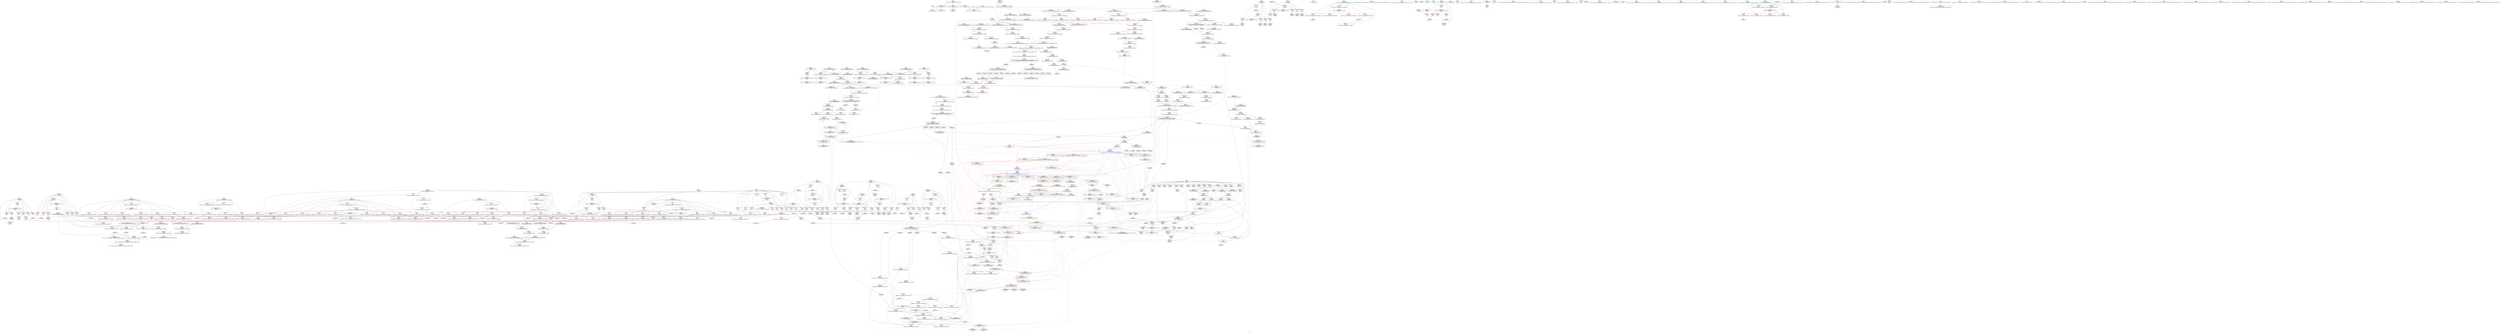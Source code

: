 digraph "SVFG" {
	label="SVFG";

	Node0x55de1853cd80 [shape=record,color=grey,label="{NodeID: 0\nNullPtr}"];
	Node0x55de1853cd80 -> Node0x55de187e57f0[style=solid];
	Node0x55de1853cd80 -> Node0x55de187fce40[style=solid];
	Node0x55de187eb930 [shape=record,color=red,label="{NodeID: 443\n862\<--853\nthis1\<--this.addr\n_ZNSt4pairIddEC2IddLb1EEEOT_OT0_\n}"];
	Node0x55de187eb930 -> Node0x55de187e2e40[style=solid];
	Node0x55de187eb930 -> Node0x55de187ee520[style=solid];
	Node0x55de187eb930 -> Node0x55de187ee5f0[style=solid];
	Node0x55de18887900 [shape=record,color=yellow,style=double,label="{NodeID: 1384\n174V_4 = CSCHI(MR_174V_3)\npts\{5480000 5480001 \}\nCS[]|{|<s1>52}}"];
	Node0x55de18887900 -> Node0x55de18869e50[style=dashed];
	Node0x55de18887900:s1 -> Node0x55de18873c40[style=dashed,color=red];
	Node0x55de187eeee0 [shape=record,color=red,label="{NodeID: 277\n85\<--8\n\<--n\n_Z2opRKSt5arrayIS_ISt4pairIddELm101EELm101EES5_\n}"];
	Node0x55de187eeee0 -> Node0x55de188198f0[style=solid];
	Node0x55de187df540 [shape=record,color=green,label="{NodeID: 111\n829\<--830\n__a.addr\<--__a.addr_field_insensitive\n_ZSt3minIiERKT_S2_S2_\n}"];
	Node0x55de187df540 -> Node0x55de187eb450[style=solid];
	Node0x55de187df540 -> Node0x55de187eb520[style=solid];
	Node0x55de187df540 -> Node0x55de188012b0[style=solid];
	Node0x55de1883c1f0 [shape=record,color=black,label="{NodeID: 886\nMR_115V_2 = PHI(MR_115V_3, MR_115V_1, )\npts\{190000 190001 3850000 3850001 3870000 3870001 5600000 5600001 5620000 5620001 \}\n|{<s0>38|<s1>38|<s2>38|<s3>40|<s4>40|<s5>40|<s6>43}}"];
	Node0x55de1883c1f0:s0 -> Node0x55de18844ce0[style=dashed,color=blue];
	Node0x55de1883c1f0:s1 -> Node0x55de188648f0[style=dashed,color=blue];
	Node0x55de1883c1f0:s2 -> Node0x55de188652f0[style=dashed,color=blue];
	Node0x55de1883c1f0:s3 -> Node0x55de188643f0[style=dashed,color=blue];
	Node0x55de1883c1f0:s4 -> Node0x55de18864df0[style=dashed,color=blue];
	Node0x55de1883c1f0:s5 -> Node0x55de188657f0[style=dashed,color=blue];
	Node0x55de1883c1f0:s6 -> Node0x55de1884c5a0[style=dashed,color=red];
	Node0x55de18801110 [shape=record,color=blue,label="{NodeID: 554\n563\<--812\nsum\<--add120\n_Z5solvev\n}"];
	Node0x55de18801110 -> Node0x55de18855500[style=dashed];
	Node0x55de188e1b20 [shape=record,color=black,label="{NodeID: 1495\n805 = PHI(277, )\n|{<s0>60}}"];
	Node0x55de188e1b20:s0 -> Node0x55de188d9860[style=solid,color=red];
	Node0x55de187e8c80 [shape=record,color=red,label="{NodeID: 388\n614\<--529\n\<--u\n_Z5solvev\n}"];
	Node0x55de187e8c80 -> Node0x55de18815cf0[style=solid];
	Node0x55de187e41c0 [shape=record,color=purple,label="{NodeID: 222\n705\<--15\narrayidx64\<--d\n_Z5solvev\n}"];
	Node0x55de187e41c0 -> Node0x55de18800410[style=solid];
	Node0x55de187e0790 [shape=record,color=green,label="{NodeID: 56\n314\<--315\n__p.addr\<--__p.addr_field_insensitive\n_ZNSt4pairIddEaSEOS0_\n}"];
	Node0x55de187e0790 -> Node0x55de187f2890[style=solid];
	Node0x55de187e0790 -> Node0x55de187f2960[style=solid];
	Node0x55de187e0790 -> Node0x55de187fe2c0[style=solid];
	Node0x55de188610a0 [shape=record,color=black,label="{NodeID: 997\nMR_158V_8 = PHI(MR_158V_9, MR_158V_5, )\npts\{160000 \}\n|{|<s3>64}}"];
	Node0x55de188610a0 -> Node0x55de187eb1e0[style=dashed];
	Node0x55de188610a0 -> Node0x55de188447e0[style=dashed];
	Node0x55de188610a0 -> Node0x55de188610a0[style=dashed];
	Node0x55de188610a0:s3 -> Node0x55de188639c0[style=dashed,color=blue];
	Node0x55de18815e70 [shape=record,color=grey,label="{NodeID: 831\n619 = Binary(618, 616, )\n}"];
	Node0x55de18815e70 -> Node0x55de187ffd90[style=solid];
	Node0x55de187fe460 [shape=record,color=blue,label="{NodeID: 499\n331\<--330\nsecond4\<--\n_ZNSt4pairIddEaSEOS0_\n|{<s0>7|<s1>7|<s2>36|<s3>36|<s4>36|<s5>36|<s6>36|<s7>52|<s8>52|<s9>52|<s10>52|<s11>56|<s12>56|<s13>56|<s14>56|<s15>67}}"];
	Node0x55de187fe460:s0 -> Node0x55de18852bb0[style=dashed,color=blue];
	Node0x55de187fe460:s1 -> Node0x55de18853640[style=dashed,color=blue];
	Node0x55de187fe460:s2 -> Node0x55de1884e960[style=dashed,color=blue];
	Node0x55de187fe460:s3 -> Node0x55de1884f360[style=dashed,color=blue];
	Node0x55de187fe460:s4 -> Node0x55de1884f860[style=dashed,color=blue];
	Node0x55de187fe460:s5 -> Node0x55de1884fd60[style=dashed,color=blue];
	Node0x55de187fe460:s6 -> Node0x55de18850260[style=dashed,color=blue];
	Node0x55de187fe460:s7 -> Node0x55de18867af0[style=dashed,color=blue];
	Node0x55de187fe460:s8 -> Node0x55de188684f0[style=dashed,color=blue];
	Node0x55de187fe460:s9 -> Node0x55de18868ef0[style=dashed,color=blue];
	Node0x55de187fe460:s10 -> Node0x55de18869920[style=dashed,color=blue];
	Node0x55de187fe460:s11 -> Node0x55de18867af0[style=dashed,color=blue];
	Node0x55de187fe460:s12 -> Node0x55de188684f0[style=dashed,color=blue];
	Node0x55de187fe460:s13 -> Node0x55de18868ef0[style=dashed,color=blue];
	Node0x55de187fe460:s14 -> Node0x55de18869920[style=dashed,color=blue];
	Node0x55de187fe460:s15 -> Node0x55de1884c5a0[style=dashed,color=blue];
	Node0x55de188dbca0 [shape=record,color=black,label="{NodeID: 1440\n963 = PHI(505, )\n0th arg _ZNSt5arrayISt4pairIddELm101EEaSEOS2_ }"];
	Node0x55de188dbca0 -> Node0x55de18802150[style=solid];
	Node0x55de187f1c60 [shape=record,color=red,label="{NodeID: 333\n151\<--150\n\<--first\n_Z2opRKSt5arrayIS_ISt4pairIddELm101EELm101EES5_\n}"];
	Node0x55de187f1c60 -> Node0x55de188165f0[style=solid];
	Node0x55de187e74f0 [shape=record,color=black,label="{NodeID: 167\n586\<--585\n\<--cmp4\n_Z5solvev\n}"];
	Node0x55de187ad450 [shape=record,color=green,label="{NodeID: 1\n7\<--1\n__dso_handle\<--dummyObj\nGlob }"];
	Node0x55de1884e960 [shape=record,color=black,label="{NodeID: 942\nMR_85V_3 = PHI(MR_85V_4, MR_85V_2, )\npts\{190000 190001 \}\n|{|<s2>36|<s3>36}}"];
	Node0x55de1884e960 -> Node0x55de1884e960[style=dashed];
	Node0x55de1884e960 -> Node0x55de188643f0[style=dashed];
	Node0x55de1884e960:s2 -> Node0x55de187fe390[style=dashed,color=red];
	Node0x55de1884e960:s3 -> Node0x55de187fe460[style=dashed,color=red];
	Node0x55de187eba00 [shape=record,color=red,label="{NodeID: 444\n865\<--855\n\<--__x.addr\n_ZNSt4pairIddEC2IddLb1EEEOT_OT0_\n|{<s0>61}}"];
	Node0x55de187eba00:s0 -> Node0x55de188da510[style=solid,color=red];
	Node0x55de187eefb0 [shape=record,color=red,label="{NodeID: 278\n91\<--8\n\<--n\n_Z2opRKSt5arrayIS_ISt4pairIddELm101EELm101EES5_\n}"];
	Node0x55de187eefb0 -> Node0x55de18819770[style=solid];
	Node0x55de187df610 [shape=record,color=green,label="{NodeID: 112\n831\<--832\n__b.addr\<--__b.addr_field_insensitive\n_ZSt3minIiERKT_S2_S2_\n}"];
	Node0x55de187df610 -> Node0x55de187eb5f0[style=solid];
	Node0x55de187df610 -> Node0x55de187eb6c0[style=solid];
	Node0x55de187df610 -> Node0x55de18801380[style=solid];
	Node0x55de1883c3a0 [shape=record,color=black,label="{NodeID: 887\nMR_113V_3 = PHI(MR_113V_4, MR_113V_2, )\npts\{492 \}\n}"];
	Node0x55de1883c3a0 -> Node0x55de187f3db0[style=dashed];
	Node0x55de1883c3a0 -> Node0x55de187f3e80[style=dashed];
	Node0x55de1883c3a0 -> Node0x55de187f3f50[style=dashed];
	Node0x55de1883c3a0 -> Node0x55de187f4020[style=dashed];
	Node0x55de1883c3a0 -> Node0x55de187ff710[style=dashed];
	Node0x55de188011e0 [shape=record,color=blue,label="{NodeID: 555\n565\<--816\ni113\<--inc122\n_Z5solvev\n}"];
	Node0x55de188011e0 -> Node0x55de18855a00[style=dashed];
	Node0x55de188e1c90 [shape=record,color=black,label="{NodeID: 1496\n808 = PHI(293, )\n}"];
	Node0x55de188e1c90 -> Node0x55de187ee450[style=solid];
	Node0x55de187e8d50 [shape=record,color=red,label="{NodeID: 389\n621\<--529\n\<--u\n_Z5solvev\n}"];
	Node0x55de187e8d50 -> Node0x55de187e7760[style=solid];
	Node0x55de187e4290 [shape=record,color=purple,label="{NodeID: 223\n757\<--15\narrayidx95\<--d\n_Z5solvev\n}"];
	Node0x55de187e0860 [shape=record,color=green,label="{NodeID: 57\n322\<--323\n_ZSt7forwardIdEOT_RNSt16remove_referenceIS0_E4typeE\<--_ZSt7forwardIdEOT_RNSt16remove_referenceIS0_E4typeE_field_insensitive\n}"];
	Node0x55de18815ff0 [shape=record,color=grey,label="{NodeID: 832\n198 = Binary(188, 197, )\n}"];
	Node0x55de18815ff0 -> Node0x55de18818570[style=solid];
	Node0x55de187fe530 [shape=record,color=blue,label="{NodeID: 500\n337\<--335\nthis.addr\<--this\n_ZNKSt5arrayIS_ISt4pairIddELm101EELm101EEixEm\n}"];
	Node0x55de187fe530 -> Node0x55de187f2bd0[style=dashed];
	Node0x55de188dbdb0 [shape=record,color=black,label="{NodeID: 1441\n964 = PHI(509, )\n1st arg _ZNSt5arrayISt4pairIddELm101EEaSEOS2_ }"];
	Node0x55de188dbdb0 -> Node0x55de18802220[style=solid];
	Node0x55de187f1d30 [shape=record,color=red,label="{NodeID: 334\n160\<--159\n\<--first29\n_Z2opRKSt5arrayIS_ISt4pairIddELm101EELm101EES5_\n}"];
	Node0x55de187f1d30 -> Node0x55de188165f0[style=solid];
	Node0x55de187e75c0 [shape=record,color=black,label="{NodeID: 168\n590\<--589\nidxprom\<--\n_Z5solvev\n}"];
	Node0x55de187aec00 [shape=record,color=green,label="{NodeID: 2\n9\<--1\n\<--dummyObj\nCan only get source location for instruction, argument, global var or function.}"];
	Node0x55de1884ee60 [shape=record,color=black,label="{NodeID: 943\nMR_87V_3 = PHI(MR_87V_5, MR_87V_2, )\npts\{3750000 3750001 \}\n|{|<s1>32|<s2>32|<s3>33|<s4>33}}"];
	Node0x55de1884ee60 -> Node0x55de188424e0[style=dashed];
	Node0x55de1884ee60:s1 -> Node0x55de187ff300[style=dashed,color=red];
	Node0x55de1884ee60:s2 -> Node0x55de187ff3d0[style=dashed,color=red];
	Node0x55de1884ee60:s3 -> Node0x55de187ff300[style=dashed,color=red];
	Node0x55de1884ee60:s4 -> Node0x55de187ff3d0[style=dashed,color=red];
	Node0x55de187ebad0 [shape=record,color=red,label="{NodeID: 445\n870\<--857\n\<--__y.addr\n_ZNSt4pairIddEC2IddLb1EEEOT_OT0_\n|{<s0>62}}"];
	Node0x55de187ebad0:s0 -> Node0x55de188da510[style=solid,color=red];
	Node0x55de187ef080 [shape=record,color=red,label="{NodeID: 279\n124\<--8\n\<--n\n_Z2opRKSt5arrayIS_ISt4pairIddELm101EELm101EES5_\n}"];
	Node0x55de187ef080 -> Node0x55de188189f0[style=solid];
	Node0x55de187df6e0 [shape=record,color=green,label="{NodeID: 113\n853\<--854\nthis.addr\<--this.addr_field_insensitive\n_ZNSt4pairIddEC2IddLb1EEEOT_OT0_\n}"];
	Node0x55de187df6e0 -> Node0x55de187eb930[style=solid];
	Node0x55de187df6e0 -> Node0x55de188015f0[style=solid];
	Node0x55de1883c8a0 [shape=record,color=black,label="{NodeID: 888\nMR_12V_3 = PHI(MR_12V_4, MR_12V_2, )\npts\{70 \}\n}"];
	Node0x55de1883c8a0 -> Node0x55de187f0810[style=dashed];
	Node0x55de1883c8a0 -> Node0x55de187f08e0[style=dashed];
	Node0x55de1883c8a0 -> Node0x55de187f09b0[style=dashed];
	Node0x55de1883c8a0 -> Node0x55de187f0a80[style=dashed];
	Node0x55de1883c8a0 -> Node0x55de187f0b50[style=dashed];
	Node0x55de1883c8a0 -> Node0x55de187f0c20[style=dashed];
	Node0x55de1883c8a0 -> Node0x55de187f0cf0[style=dashed];
	Node0x55de1883c8a0 -> Node0x55de187fdaa0[style=dashed];
	Node0x55de188012b0 [shape=record,color=blue,label="{NodeID: 556\n829\<--825\n__a.addr\<--__a\n_ZSt3minIiERKT_S2_S2_\n}"];
	Node0x55de188012b0 -> Node0x55de187eb450[style=dashed];
	Node0x55de188012b0 -> Node0x55de187eb520[style=dashed];
	Node0x55de188e1da0 [shape=record,color=black,label="{NodeID: 1497\n899 = PHI(522, )\n}"];
	Node0x55de187e8e20 [shape=record,color=red,label="{NodeID: 390\n631\<--529\n\<--u\n_Z5solvev\n}"];
	Node0x55de187e8e20 -> Node0x55de187e7900[style=solid];
	Node0x55de187e4360 [shape=record,color=purple,label="{NodeID: 224\n760\<--15\narrayidx97\<--d\n_Z5solvev\n}"];
	Node0x55de187e4360 -> Node0x55de187eb1e0[style=solid];
	Node0x55de187e0960 [shape=record,color=green,label="{NodeID: 58\n337\<--338\nthis.addr\<--this.addr_field_insensitive\n_ZNKSt5arrayIS_ISt4pairIddELm101EELm101EEixEm\n}"];
	Node0x55de187e0960 -> Node0x55de187f2bd0[style=solid];
	Node0x55de187e0960 -> Node0x55de187fe530[style=solid];
	Node0x55de18816170 [shape=record,color=grey,label="{NodeID: 833\n782 = Binary(781, 113, )\n}"];
	Node0x55de18816170 -> Node0x55de18800c30[style=solid];
	Node0x55de187fe600 [shape=record,color=blue,label="{NodeID: 501\n339\<--336\n__n.addr\<--__n\n_ZNKSt5arrayIS_ISt4pairIddELm101EELm101EEixEm\n}"];
	Node0x55de187fe600 -> Node0x55de187f2ca0[style=dashed];
	Node0x55de188dbec0 [shape=record,color=black,label="{NodeID: 1442\n310 = PHI(104, 421, 746, 777, 981, )\n0th arg _ZNSt4pairIddEaSEOS0_ }"];
	Node0x55de188dbec0 -> Node0x55de187fe1f0[style=solid];
	Node0x55de187f1e00 [shape=record,color=red,label="{NodeID: 335\n176\<--175\n\<--first35\n_Z2opRKSt5arrayIS_ISt4pairIddELm101EELm101EES5_\n}"];
	Node0x55de187f1e00 -> Node0x55de188168f0[style=solid];
	Node0x55de187e7690 [shape=record,color=black,label="{NodeID: 169\n593\<--592\nidxprom5\<--\n_Z5solvev\n}"];
	Node0x55de187b4560 [shape=record,color=green,label="{NodeID: 3\n20\<--1\n.str\<--dummyObj\nGlob }"];
	Node0x55de1884f360 [shape=record,color=black,label="{NodeID: 944\nMR_89V_3 = PHI(MR_89V_4, MR_89V_2, )\npts\{3850000 3850001 \}\n|{|<s2>36|<s3>36|<s4>36|<s5>36}}"];
	Node0x55de1884f360 -> Node0x55de1884f360[style=dashed];
	Node0x55de1884f360 -> Node0x55de188648f0[style=dashed];
	Node0x55de1884f360:s2 -> Node0x55de187f2a30[style=dashed,color=red];
	Node0x55de1884f360:s3 -> Node0x55de187f2b00[style=dashed,color=red];
	Node0x55de1884f360:s4 -> Node0x55de187fe390[style=dashed,color=red];
	Node0x55de1884f360:s5 -> Node0x55de187fe460[style=dashed,color=red];
	Node0x55de187ebba0 [shape=record,color=red,label="{NodeID: 446\n867\<--866\n\<--call\n_ZNSt4pairIddEC2IddLb1EEEOT_OT0_\n}"];
	Node0x55de187ebba0 -> Node0x55de18801860[style=solid];
	Node0x55de187ef150 [shape=record,color=red,label="{NodeID: 280\n130\<--8\n\<--n\n_Z2opRKSt5arrayIS_ISt4pairIddELm101EELm101EES5_\n}"];
	Node0x55de187ef150 -> Node0x55de188192f0[style=solid];
	Node0x55de187df7b0 [shape=record,color=green,label="{NodeID: 114\n855\<--856\n__x.addr\<--__x.addr_field_insensitive\n_ZNSt4pairIddEC2IddLb1EEEOT_OT0_\n}"];
	Node0x55de187df7b0 -> Node0x55de187eba00[style=solid];
	Node0x55de187df7b0 -> Node0x55de188016c0[style=solid];
	Node0x55de1883de20 [shape=record,color=black,label="{NodeID: 889\nMR_14V_2 = PHI(MR_14V_4, MR_14V_1, )\npts\{72 \}\n}"];
	Node0x55de1883de20 -> Node0x55de187fd4f0[style=dashed];
	Node0x55de18801380 [shape=record,color=blue,label="{NodeID: 557\n831\<--826\n__b.addr\<--__b\n_ZSt3minIiERKT_S2_S2_\n}"];
	Node0x55de18801380 -> Node0x55de187eb5f0[style=dashed];
	Node0x55de18801380 -> Node0x55de187eb6c0[style=dashed];
	Node0x55de188e1eb0 [shape=record,color=black,label="{NodeID: 1498\n901 = PHI()\n}"];
	Node0x55de187e8ef0 [shape=record,color=red,label="{NodeID: 391\n641\<--529\n\<--u\n_Z5solvev\n}"];
	Node0x55de187e8ef0 -> Node0x55de187e7b70[style=solid];
	Node0x55de187e4430 [shape=record,color=purple,label="{NodeID: 225\n1008\<--18\noffset_0\<--\n}"];
	Node0x55de187e4430 -> Node0x55de187fc7d0[style=solid];
	Node0x55de187e0a30 [shape=record,color=green,label="{NodeID: 59\n339\<--340\n__n.addr\<--__n.addr_field_insensitive\n_ZNKSt5arrayIS_ISt4pairIddELm101EELm101EEixEm\n}"];
	Node0x55de187e0a30 -> Node0x55de187f2ca0[style=solid];
	Node0x55de187e0a30 -> Node0x55de187fe600[style=solid];
	Node0x55de188162f0 [shape=record,color=grey,label="{NodeID: 834\n118 = Binary(117, 113, )\n}"];
	Node0x55de188162f0 -> Node0x55de187fd350[style=solid];
	Node0x55de187fe6d0 [shape=record,color=blue,label="{NodeID: 502\n351\<--349\nthis.addr\<--this\n_ZNKSt5arrayISt4pairIddELm101EEixEm\n}"];
	Node0x55de187fe6d0 -> Node0x55de187f2d70[style=dashed];
	Node0x55de188dc0d0 [shape=record,color=black,label="{NodeID: 1443\n311 = PHI(67, 374, 547, 553, 985, )\n1st arg _ZNSt4pairIddEaSEOS0_ }"];
	Node0x55de188dc0d0 -> Node0x55de187fe2c0[style=solid];
	Node0x55de187f1ed0 [shape=record,color=red,label="{NodeID: 336\n188\<--187\n\<--second\n_Z2opRKSt5arrayIS_ISt4pairIddELm101EELm101EES5_\n}"];
	Node0x55de187f1ed0 -> Node0x55de18815ff0[style=solid];
	Node0x55de187e7760 [shape=record,color=black,label="{NodeID: 170\n622\<--621\nidxprom16\<--\n_Z5solvev\n}"];
	Node0x55de187dc140 [shape=record,color=green,label="{NodeID: 4\n22\<--1\n.str.1\<--dummyObj\nGlob }"];
	Node0x55de1884f860 [shape=record,color=black,label="{NodeID: 945\nMR_91V_3 = PHI(MR_91V_4, MR_91V_2, )\npts\{3870000 3870001 \}\n|{|<s2>36|<s3>36|<s4>36|<s5>36}}"];
	Node0x55de1884f860 -> Node0x55de1884f860[style=dashed];
	Node0x55de1884f860 -> Node0x55de18864df0[style=dashed];
	Node0x55de1884f860:s2 -> Node0x55de187f2a30[style=dashed,color=red];
	Node0x55de1884f860:s3 -> Node0x55de187f2b00[style=dashed,color=red];
	Node0x55de1884f860:s4 -> Node0x55de187fe390[style=dashed,color=red];
	Node0x55de1884f860:s5 -> Node0x55de187fe460[style=dashed,color=red];
	Node0x55de187ebc70 [shape=record,color=red,label="{NodeID: 447\n872\<--871\n\<--call2\n_ZNSt4pairIddEC2IddLb1EEEOT_OT0_\n}"];
	Node0x55de187ebc70 -> Node0x55de18801930[style=solid];
	Node0x55de187ef220 [shape=record,color=red,label="{NodeID: 281\n136\<--8\n\<--n\n_Z2opRKSt5arrayIS_ISt4pairIddELm101EELm101EES5_\n}"];
	Node0x55de187ef220 -> Node0x55de18819470[style=solid];
	Node0x55de187e49c0 [shape=record,color=green,label="{NodeID: 115\n857\<--858\n__y.addr\<--__y.addr_field_insensitive\n_ZNSt4pairIddEC2IddLb1EEEOT_OT0_\n}"];
	Node0x55de187e49c0 -> Node0x55de187ebad0[style=solid];
	Node0x55de187e49c0 -> Node0x55de18801790[style=solid];
	Node0x55de1883e2f0 [shape=record,color=black,label="{NodeID: 890\nMR_16V_2 = PHI(MR_16V_3, MR_16V_1, )\npts\{74 \}\n}"];
	Node0x55de1883e2f0 -> Node0x55de187fd5c0[style=dashed];
	Node0x55de1883e2f0 -> Node0x55de1883e2f0[style=dashed];
	Node0x55de18801450 [shape=record,color=blue,label="{NodeID: 558\n827\<--841\nretval\<--\n_ZSt3minIiERKT_S2_S2_\n}"];
	Node0x55de18801450 -> Node0x55de1886a850[style=dashed];
	Node0x55de188e1f80 [shape=record,color=black,label="{NodeID: 1499\n986 = PHI(309, )\n}"];
	Node0x55de187e8fc0 [shape=record,color=red,label="{NodeID: 392\n649\<--529\n\<--u\n_Z5solvev\n}"];
	Node0x55de187e8fc0 -> Node0x55de187e7d10[style=solid];
	Node0x55de187e4500 [shape=record,color=purple,label="{NodeID: 226\n1011\<--18\noffset_1\<--\n}"];
	Node0x55de187e4500 -> Node0x55de187fc8a0[style=solid];
	Node0x55de187e0b00 [shape=record,color=green,label="{NodeID: 60\n351\<--352\nthis.addr\<--this.addr_field_insensitive\n_ZNKSt5arrayISt4pairIddELm101EEixEm\n}"];
	Node0x55de187e0b00 -> Node0x55de187f2d70[style=solid];
	Node0x55de187e0b00 -> Node0x55de187fe6d0[style=solid];
	Node0x55de18816470 [shape=record,color=grey,label="{NodeID: 835\n767 = Binary(763, 766, )\n}"];
	Node0x55de18816470 -> Node0x55de18800b60[style=solid];
	Node0x55de187fe7a0 [shape=record,color=blue,label="{NodeID: 503\n353\<--350\n__n.addr\<--__n\n_ZNKSt5arrayISt4pairIddELm101EEixEm\n}"];
	Node0x55de187fe7a0 -> Node0x55de187f2e40[style=dashed];
	Node0x55de188dc2e0 [shape=record,color=black,label="{NodeID: 1444\n956 = PHI(470, 478, )\n0th arg _ZSt7forwardIiEOT_RNSt16remove_referenceIS0_E4typeE }"];
	Node0x55de188dc2e0 -> Node0x55de18802080[style=solid];
	Node0x55de187f1fa0 [shape=record,color=red,label="{NodeID: 337\n197\<--196\n\<--first44\n_Z2opRKSt5arrayIS_ISt4pairIddELm101EELm101EES5_\n}"];
	Node0x55de187f1fa0 -> Node0x55de18815ff0[style=solid];
	Node0x55de187e7830 [shape=record,color=black,label="{NodeID: 171\n625\<--624\nidxprom18\<--\n_Z5solvev\n}"];
	Node0x55de187dc1d0 [shape=record,color=green,label="{NodeID: 5\n24\<--1\n.str.2\<--dummyObj\nGlob }"];
	Node0x55de1884fd60 [shape=record,color=black,label="{NodeID: 946\nMR_93V_4 = PHI(MR_93V_5, MR_93V_3, )\npts\{5600000 5600001 \}\n|{|<s2>36|<s3>36}}"];
	Node0x55de1884fd60 -> Node0x55de1884fd60[style=dashed];
	Node0x55de1884fd60 -> Node0x55de188652f0[style=dashed];
	Node0x55de1884fd60:s2 -> Node0x55de187fe390[style=dashed,color=red];
	Node0x55de1884fd60:s3 -> Node0x55de187fe460[style=dashed,color=red];
	Node0x55de187ebd40 [shape=record,color=red,label="{NodeID: 448\n895\<--885\n\<--T\nmain\n}"];
	Node0x55de187ebd40 -> Node0x55de18818e70[style=solid];
	Node0x55de187ef2f0 [shape=record,color=red,label="{NodeID: 282\n393\<--8\n\<--n\n_Z1fSt5arrayIS_ISt4pairIddELm101EELm101EEi\n}"];
	Node0x55de187ef2f0 -> Node0x55de1881a670[style=solid];
	Node0x55de187e4a90 [shape=record,color=green,label="{NodeID: 116\n880\<--881\nmain\<--main_field_insensitive\n}"];
	Node0x55de1886ffc0 [shape=record,color=yellow,style=double,label="{NodeID: 1057\n201V_1 = ENCHI(MR_201V_0)\npts\{886 \}\nFun[main]}"];
	Node0x55de1886ffc0 -> Node0x55de187ebd40[style=dashed];
	Node0x55de1883e7c0 [shape=record,color=black,label="{NodeID: 891\nMR_18V_2 = PHI(MR_18V_3, MR_18V_1, )\npts\{76 \}\n}"];
	Node0x55de1883e7c0 -> Node0x55de1886cb50[style=dashed];
	Node0x55de18801520 [shape=record,color=blue,label="{NodeID: 559\n827\<--844\nretval\<--\n_ZSt3minIiERKT_S2_S2_\n}"];
	Node0x55de18801520 -> Node0x55de1886a850[style=dashed];
	Node0x55de188e2090 [shape=record,color=black,label="{NodeID: 1500\n335 = PHI(139, 152, 180, 189, 199, 208, )\n0th arg _ZNKSt5arrayIS_ISt4pairIddELm101EELm101EEixEm }"];
	Node0x55de188e2090 -> Node0x55de187fe530[style=solid];
	Node0x55de187e9090 [shape=record,color=red,label="{NodeID: 393\n618\<--531\n\<--v\n_Z5solvev\n}"];
	Node0x55de187e9090 -> Node0x55de18815e70[style=solid];
	Node0x55de187e45d0 [shape=record,color=purple,label="{NodeID: 227\n567\<--20\n\<--.str\n_Z5solvev\n}"];
	Node0x55de187e0bd0 [shape=record,color=green,label="{NodeID: 61\n353\<--354\n__n.addr\<--__n.addr_field_insensitive\n_ZNKSt5arrayISt4pairIddELm101EEixEm\n}"];
	Node0x55de187e0bd0 -> Node0x55de187f2e40[style=solid];
	Node0x55de187e0bd0 -> Node0x55de187fe7a0[style=solid];
	Node0x55de188165f0 [shape=record,color=grey,label="{NodeID: 836\n161 = Binary(151, 160, )\n}"];
	Node0x55de188165f0 -> Node0x55de187fd690[style=solid];
	Node0x55de187fe870 [shape=record,color=blue,label="{NodeID: 504\n368\<--367\np.addr\<--p\n_Z1fSt5arrayIS_ISt4pairIddELm101EELm101EEi\n}"];
	Node0x55de187fe870 -> Node0x55de18863ef0[style=dashed];
	Node0x55de188dc430 [shape=record,color=black,label="{NodeID: 1445\n247 = PHI(56, 365, )\n0th arg _ZNSt5arrayIS_ISt4pairIddELm101EELm101EEC2Ev }"];
	Node0x55de188dc430 -> Node0x55de187fdb70[style=solid];
	Node0x55de187f2070 [shape=record,color=red,label="{NodeID: 338\n207\<--206\n\<--second49\n_Z2opRKSt5arrayIS_ISt4pairIddELm101EELm101EES5_\n}"];
	Node0x55de187f2070 -> Node0x55de18816bf0[style=solid];
	Node0x55de187e7900 [shape=record,color=black,label="{NodeID: 172\n632\<--631\nidxprom21\<--\n_Z5solvev\n}"];
	Node0x55de187dc260 [shape=record,color=green,label="{NodeID: 6\n27\<--1\n\<--dummyObj\nCan only get source location for instruction, argument, global var or function.}"];
	Node0x55de18850260 [shape=record,color=black,label="{NodeID: 947\nMR_95V_3 = PHI(MR_95V_4, MR_95V_2, )\npts\{5620000 5620001 \}\n|{|<s2>36|<s3>36}}"];
	Node0x55de18850260 -> Node0x55de18850260[style=dashed];
	Node0x55de18850260 -> Node0x55de188657f0[style=dashed];
	Node0x55de18850260:s2 -> Node0x55de187fe390[style=dashed,color=red];
	Node0x55de18850260:s3 -> Node0x55de187fe460[style=dashed,color=red];
	Node0x55de187ebe10 [shape=record,color=red,label="{NodeID: 449\n894\<--887\n\<--kase\nmain\n}"];
	Node0x55de187ebe10 -> Node0x55de18818e70[style=solid];
	Node0x55de187ef3c0 [shape=record,color=red,label="{NodeID: 283\n399\<--8\n\<--n\n_Z1fSt5arrayIS_ISt4pairIddELm101EELm101EEi\n}"];
	Node0x55de187ef3c0 -> Node0x55de1881af70[style=solid];
	Node0x55de187e4b60 [shape=record,color=green,label="{NodeID: 117\n883\<--884\nretval\<--retval_field_insensitive\nmain\n}"];
	Node0x55de187e4b60 -> Node0x55de18801a00[style=solid];
	Node0x55de1883ecc0 [shape=record,color=black,label="{NodeID: 892\nMR_22V_6 = PHI(MR_22V_7, MR_22V_3, )\npts\{3850000 3870000 \}\n|{|<s1>37|<s2>39}}"];
	Node0x55de1883ecc0 -> Node0x55de1886d050[style=dashed];
	Node0x55de1883ecc0:s1 -> Node0x55de18857fc0[style=dashed,color=blue];
	Node0x55de1883ecc0:s2 -> Node0x55de188586e0[style=dashed,color=blue];
	Node0x55de188015f0 [shape=record,color=blue,label="{NodeID: 560\n853\<--850\nthis.addr\<--this\n_ZNSt4pairIddEC2IddLb1EEEOT_OT0_\n}"];
	Node0x55de188015f0 -> Node0x55de187eb930[style=dashed];
	Node0x55de187e9160 [shape=record,color=red,label="{NodeID: 394\n624\<--531\n\<--v\n_Z5solvev\n}"];
	Node0x55de187e9160 -> Node0x55de187e7830[style=solid];
	Node0x55de187e46a0 [shape=record,color=purple,label="{NodeID: 228\n612\<--20\n\<--.str\n_Z5solvev\n}"];
	Node0x55de187e0ca0 [shape=record,color=green,label="{NodeID: 62\n362\<--363\n_Z1fSt5arrayIS_ISt4pairIddELm101EELm101EEi\<--_Z1fSt5arrayIS_ISt4pairIddELm101EELm101EEi_field_insensitive\n}"];
	Node0x55de18816770 [shape=record,color=grey,label="{NodeID: 837\n515 = Binary(514, 516, )\n}"];
	Node0x55de18816770 -> Node0x55de187ff710[style=solid];
	Node0x55de187fe940 [shape=record,color=blue,label="{NodeID: 505\n370\<--9\ni\<--\n_Z1fSt5arrayIS_ISt4pairIddELm101EELm101EEi\n}"];
	Node0x55de187fe940 -> Node0x55de188401e0[style=dashed];
	Node0x55de188dc580 [shape=record,color=black,label="{NodeID: 1446\n265 = PHI(67, 923, )\n0th arg _ZNSt4pairIddEC2IddLb1EEEv }"];
	Node0x55de188dc580 -> Node0x55de187fdc40[style=solid];
	Node0x55de187f2140 [shape=record,color=red,label="{NodeID: 339\n216\<--215\n\<--first54\n_Z2opRKSt5arrayIS_ISt4pairIddELm101EELm101EES5_\n}"];
	Node0x55de187f2140 -> Node0x55de18816bf0[style=solid];
	Node0x55de187e79d0 [shape=record,color=black,label="{NodeID: 173\n635\<--634\nidxprom23\<--\n_Z5solvev\n}"];
	Node0x55de187dcb30 [shape=record,color=green,label="{NodeID: 7\n113\<--1\n\<--dummyObj\nCan only get source location for instruction, argument, global var or function.}"];
	Node0x55de18850760 [shape=record,color=black,label="{NodeID: 948\nMR_22V_9 = PHI(MR_22V_10, MR_22V_8, )\npts\{3850000 3870000 \}\n}"];
	Node0x55de18850760 -> Node0x55de187f1c60[style=dashed];
	Node0x55de18850760 -> Node0x55de187f1d30[style=dashed];
	Node0x55de18850760 -> Node0x55de187f1e00[style=dashed];
	Node0x55de18850760 -> Node0x55de187fd760[style=dashed];
	Node0x55de18850760 -> Node0x55de18850760[style=dashed];
	Node0x55de18850760 -> Node0x55de1886d050[style=dashed];
	Node0x55de187ebee0 [shape=record,color=red,label="{NodeID: 450\n898\<--887\n\<--kase\nmain\n}"];
	Node0x55de187ef490 [shape=record,color=red,label="{NodeID: 284\n574\<--8\n\<--n\n_Z5solvev\n}"];
	Node0x55de187ef490 -> Node0x55de1881a370[style=solid];
	Node0x55de187e4c30 [shape=record,color=green,label="{NodeID: 118\n885\<--886\nT\<--T_field_insensitive\nmain\n}"];
	Node0x55de187e4c30 -> Node0x55de187ebd40[style=solid];
	Node0x55de18870180 [shape=record,color=yellow,style=double,label="{NodeID: 1059\n205V_1 = ENCHI(MR_205V_0)\npts\{10 12 14 \}\nFun[main]|{<s0>64|<s1>64|<s2>64}}"];
	Node0x55de18870180:s0 -> Node0x55de18873de0[style=dashed,color=red];
	Node0x55de18870180:s1 -> Node0x55de18873ef0[style=dashed,color=red];
	Node0x55de18870180:s2 -> Node0x55de18873fd0[style=dashed,color=red];
	Node0x55de1883f1f0 [shape=record,color=black,label="{NodeID: 893\nMR_24V_6 = PHI(MR_24V_7, MR_24V_3, )\npts\{3850001 3870001 \}\n|{|<s1>37|<s2>39}}"];
	Node0x55de1883f1f0 -> Node0x55de1886d580[style=dashed];
	Node0x55de1883f1f0:s1 -> Node0x55de18857fc0[style=dashed,color=blue];
	Node0x55de1883f1f0:s2 -> Node0x55de188586e0[style=dashed,color=blue];
	Node0x55de188016c0 [shape=record,color=blue,label="{NodeID: 561\n855\<--851\n__x.addr\<--__x\n_ZNSt4pairIddEC2IddLb1EEEOT_OT0_\n}"];
	Node0x55de188016c0 -> Node0x55de187eba00[style=dashed];
	Node0x55de187e9230 [shape=record,color=red,label="{NodeID: 395\n634\<--531\n\<--v\n_Z5solvev\n}"];
	Node0x55de187e9230 -> Node0x55de187e79d0[style=solid];
	Node0x55de187e4770 [shape=record,color=purple,label="{NodeID: 229\n890\<--22\n\<--.str.1\nmain\n}"];
	Node0x55de187e0da0 [shape=record,color=green,label="{NodeID: 63\n368\<--369\np.addr\<--p.addr_field_insensitive\n_Z1fSt5arrayIS_ISt4pairIddELm101EELm101EEi\n}"];
	Node0x55de187e0da0 -> Node0x55de187f2f10[style=solid];
	Node0x55de187e0da0 -> Node0x55de187f2fe0[style=solid];
	Node0x55de187e0da0 -> Node0x55de187f30b0[style=solid];
	Node0x55de187e0da0 -> Node0x55de187fe870[style=solid];
	Node0x55de187e0da0 -> Node0x55de187fefc0[style=solid];
	Node0x55de188634c0 [shape=record,color=black,label="{NodeID: 1004\nMR_203V_3 = PHI(MR_203V_4, MR_203V_2, )\npts\{888 \}\n}"];
	Node0x55de188634c0 -> Node0x55de187ebe10[style=dashed];
	Node0x55de188634c0 -> Node0x55de187ebee0[style=dashed];
	Node0x55de188634c0 -> Node0x55de187ebfb0[style=dashed];
	Node0x55de188634c0 -> Node0x55de18801ba0[style=dashed];
	Node0x55de188168f0 [shape=record,color=grey,label="{NodeID: 838\n177 = Binary(176, 168, )\n}"];
	Node0x55de188168f0 -> Node0x55de187fd760[style=solid];
	Node0x55de187fea10 [shape=record,color=blue,label="{NodeID: 506\n372\<--9\nj\<--\n_Z1fSt5arrayIS_ISt4pairIddELm101EELm101EEi\n}"];
	Node0x55de187fea10 -> Node0x55de187f34c0[style=dashed];
	Node0x55de187fea10 -> Node0x55de187f3590[style=dashed];
	Node0x55de187fea10 -> Node0x55de187f3660[style=dashed];
	Node0x55de187fea10 -> Node0x55de187f3730[style=dashed];
	Node0x55de187fea10 -> Node0x55de187fee20[style=dashed];
	Node0x55de187fea10 -> Node0x55de188406e0[style=dashed];
	Node0x55de188dded0 [shape=record,color=black,label="{NodeID: 1447\n99 = PHI(277, )\n|{<s0>6}}"];
	Node0x55de188dded0:s0 -> Node0x55de188d9860[style=solid,color=red];
	Node0x55de187f2210 [shape=record,color=red,label="{NodeID: 340\n227\<--226\n\<--second62\n_Z2opRKSt5arrayIS_ISt4pairIddELm101EELm101EES5_\n}"];
	Node0x55de187f2210 -> Node0x55de18817070[style=solid];
	Node0x55de187e7aa0 [shape=record,color=black,label="{NodeID: 174\n639\<--638\nidxprom25\<--\n_Z5solvev\n}"];
	Node0x55de187dcbc0 [shape=record,color=green,label="{NodeID: 8\n165\<--1\n\<--dummyObj\nCan only get source location for instruction, argument, global var or function.}"];
	Node0x55de18850c90 [shape=record,color=black,label="{NodeID: 949\nMR_24V_9 = PHI(MR_24V_10, MR_24V_8, )\npts\{3850001 3870001 \}\n}"];
	Node0x55de18850c90 -> Node0x55de187f1ed0[style=dashed];
	Node0x55de18850c90 -> Node0x55de187f2070[style=dashed];
	Node0x55de18850c90 -> Node0x55de187f2210[style=dashed];
	Node0x55de18850c90 -> Node0x55de187fd830[style=dashed];
	Node0x55de18850c90 -> Node0x55de18850c90[style=dashed];
	Node0x55de18850c90 -> Node0x55de1886d580[style=dashed];
	Node0x55de187ebfb0 [shape=record,color=red,label="{NodeID: 451\n905\<--887\n\<--kase\nmain\n}"];
	Node0x55de187ebfb0 -> Node0x55de18817df0[style=solid];
	Node0x55de187ef560 [shape=record,color=red,label="{NodeID: 285\n580\<--8\n\<--n\n_Z5solvev\n}"];
	Node0x55de187ef560 -> Node0x55de1881a070[style=solid];
	Node0x55de187e4d00 [shape=record,color=green,label="{NodeID: 119\n887\<--888\nkase\<--kase_field_insensitive\nmain\n}"];
	Node0x55de187e4d00 -> Node0x55de187ebe10[style=solid];
	Node0x55de187e4d00 -> Node0x55de187ebee0[style=solid];
	Node0x55de187e4d00 -> Node0x55de187ebfb0[style=solid];
	Node0x55de187e4d00 -> Node0x55de18801ad0[style=solid];
	Node0x55de187e4d00 -> Node0x55de18801ba0[style=solid];
	Node0x55de1883f720 [shape=record,color=black,label="{NodeID: 894\nMR_26V_5 = PHI(MR_26V_6, MR_26V_2, )\npts\{190000 5600000 5620000 \}\n|{|<s1>37|<s2>37|<s3>37|<s4>39|<s5>39}}"];
	Node0x55de1883f720 -> Node0x55de1886dab0[style=dashed];
	Node0x55de1883f720:s1 -> Node0x55de18845be0[style=dashed,color=blue];
	Node0x55de1883f720:s2 -> Node0x55de18857e60[style=dashed,color=blue];
	Node0x55de1883f720:s3 -> Node0x55de188580a0[style=dashed,color=blue];
	Node0x55de1883f720:s4 -> Node0x55de18858580[style=dashed,color=blue];
	Node0x55de1883f720:s5 -> Node0x55de188587c0[style=dashed,color=blue];
	Node0x55de18801790 [shape=record,color=blue,label="{NodeID: 562\n857\<--852\n__y.addr\<--__y\n_ZNSt4pairIddEC2IddLb1EEEOT_OT0_\n}"];
	Node0x55de18801790 -> Node0x55de187ebad0[style=dashed];
	Node0x55de187e9300 [shape=record,color=red,label="{NodeID: 396\n638\<--531\n\<--v\n_Z5solvev\n}"];
	Node0x55de187e9300 -> Node0x55de187e7aa0[style=solid];
	Node0x55de187e4840 [shape=record,color=purple,label="{NodeID: 230\n900\<--24\n\<--.str.2\nmain\n}"];
	Node0x55de187e0e70 [shape=record,color=green,label="{NodeID: 64\n370\<--371\ni\<--i_field_insensitive\n_Z1fSt5arrayIS_ISt4pairIddELm101EELm101EEi\n}"];
	Node0x55de187e0e70 -> Node0x55de187f3180[style=solid];
	Node0x55de187e0e70 -> Node0x55de187f3250[style=solid];
	Node0x55de187e0e70 -> Node0x55de187f3320[style=solid];
	Node0x55de187e0e70 -> Node0x55de187f33f0[style=solid];
	Node0x55de187e0e70 -> Node0x55de187fe940[style=solid];
	Node0x55de187e0e70 -> Node0x55de187feef0[style=solid];
	Node0x55de188639c0 [shape=record,color=black,label="{NodeID: 1005\nMR_207V_2 = PHI(MR_207V_3, MR_207V_1, )\npts\{160000 190000 190001 \}\n|{<s0>64|<s1>64|<s2>64}}"];
	Node0x55de188639c0:s0 -> Node0x55de1884c0a0[style=dashed,color=red];
	Node0x55de188639c0:s1 -> Node0x55de1883d900[style=dashed,color=red];
	Node0x55de188639c0:s2 -> Node0x55de18859220[style=dashed,color=red];
	Node0x55de18816a70 [shape=record,color=grey,label="{NodeID: 839\n598 = Binary(597, 113, )\n}"];
	Node0x55de18816a70 -> Node0x55de187ffa50[style=solid];
	Node0x55de187feae0 [shape=record,color=blue,label="{NodeID: 507\n376\<--113\nref.tmp5\<--\n_Z1fSt5arrayIS_ISt4pairIddELm101EELm101EEi\n|{|<s1>32}}"];
	Node0x55de187feae0 -> Node0x55de1884d560[style=dashed];
	Node0x55de187feae0:s1 -> Node0x55de18871fe0[style=dashed,color=red];
	Node0x55de188de190 [shape=record,color=black,label="{NodeID: 1448\n568 = PHI()\n}"];
	Node0x55de187f22e0 [shape=record,color=red,label="{NodeID: 341\n251\<--248\nthis1\<--this.addr\n_ZNSt5arrayIS_ISt4pairIddELm101EELm101EEC2Ev\n}"];
	Node0x55de187f22e0 -> Node0x55de187ed270[style=solid];
	Node0x55de187f22e0 -> Node0x55de187ed340[style=solid];
	Node0x55de187f22e0 -> Node0x55de187ed410[style=solid];
	Node0x55de187e7b70 [shape=record,color=black,label="{NodeID: 175\n642\<--641\nidxprom27\<--\n_Z5solvev\n}"];
	Node0x55de187dcc50 [shape=record,color=green,label="{NodeID: 9\n273\<--1\n\<--dummyObj\nCan only get source location for instruction, argument, global var or function.}"];
	Node0x55de188511c0 [shape=record,color=black,label="{NodeID: 950\nMR_26V_8 = PHI(MR_26V_9, MR_26V_7, )\npts\{190000 5600000 5620000 \}\n}"];
	Node0x55de188511c0 -> Node0x55de187f1c60[style=dashed];
	Node0x55de188511c0 -> Node0x55de187f1d30[style=dashed];
	Node0x55de188511c0 -> Node0x55de187f1e00[style=dashed];
	Node0x55de188511c0 -> Node0x55de187fd760[style=dashed];
	Node0x55de188511c0 -> Node0x55de188511c0[style=dashed];
	Node0x55de188511c0 -> Node0x55de1886dab0[style=dashed];
	Node0x55de187ec080 [shape=record,color=red,label="{NodeID: 452\n918\<--915\nthis1\<--this.addr\n_ZNSt5arrayISt4pairIddELm101EEC2Ev\n}"];
	Node0x55de187ec080 -> Node0x55de187ee6c0[style=solid];
	Node0x55de187ec080 -> Node0x55de187ee790[style=solid];
	Node0x55de187ec080 -> Node0x55de187ee860[style=solid];
	Node0x55de18888210 [shape=record,color=yellow,style=double,label="{NodeID: 1393\n176V_5 = CSCHI(MR_176V_3)\npts\{5540000 5540001 \}\nCS[]|{|<s1>56}}"];
	Node0x55de18888210 -> Node0x55de1886a350[style=dashed];
	Node0x55de18888210:s1 -> Node0x55de18873c40[style=dashed,color=red];
	Node0x55de187ef630 [shape=record,color=red,label="{NodeID: 286\n661\<--8\n\<--n\n_Z5solvev\n}"];
	Node0x55de187ef630 -> Node0x55de1881a7f0[style=solid];
	Node0x55de187e4dd0 [shape=record,color=green,label="{NodeID: 120\n902\<--903\nprintf\<--printf_field_insensitive\n}"];
	Node0x55de1883fc80 [shape=record,color=black,label="{NodeID: 895\nMR_28V_5 = PHI(MR_28V_6, MR_28V_2, )\npts\{190001 5600001 5620001 \}\n|{|<s1>37|<s2>37|<s3>37|<s4>39|<s5>39}}"];
	Node0x55de1883fc80 -> Node0x55de1886e010[style=dashed];
	Node0x55de1883fc80:s1 -> Node0x55de18845be0[style=dashed,color=blue];
	Node0x55de1883fc80:s2 -> Node0x55de18857e60[style=dashed,color=blue];
	Node0x55de1883fc80:s3 -> Node0x55de188580a0[style=dashed,color=blue];
	Node0x55de1883fc80:s4 -> Node0x55de18858580[style=dashed,color=blue];
	Node0x55de1883fc80:s5 -> Node0x55de188587c0[style=dashed,color=blue];
	Node0x55de18801860 [shape=record,color=blue,label="{NodeID: 563\n864\<--867\nfirst\<--\n_ZNSt4pairIddEC2IddLb1EEEOT_OT0_\n|{|<s1>53}}"];
	Node0x55de18801860 -> Node0x55de187ebc70[style=dashed];
	Node0x55de18801860:s1 -> Node0x55de18888210[style=dashed,color=blue];
	Node0x55de187e93d0 [shape=record,color=red,label="{NodeID: 397\n646\<--531\n\<--v\n_Z5solvev\n}"];
	Node0x55de187e93d0 -> Node0x55de187e7c40[style=solid];
	Node0x55de187ec960 [shape=record,color=purple,label="{NodeID: 231\n1004\<--26\nllvm.global_ctors_0\<--llvm.global_ctors\nGlob }"];
	Node0x55de187ec960 -> Node0x55de187fcc40[style=solid];
	Node0x55de187e0f40 [shape=record,color=green,label="{NodeID: 65\n372\<--373\nj\<--j_field_insensitive\n_Z1fSt5arrayIS_ISt4pairIddELm101EELm101EEi\n}"];
	Node0x55de187e0f40 -> Node0x55de187f34c0[style=solid];
	Node0x55de187e0f40 -> Node0x55de187f3590[style=solid];
	Node0x55de187e0f40 -> Node0x55de187f3660[style=solid];
	Node0x55de187e0f40 -> Node0x55de187f3730[style=solid];
	Node0x55de187e0f40 -> Node0x55de187fea10[style=solid];
	Node0x55de187e0f40 -> Node0x55de187fee20[style=solid];
	Node0x55de18863ef0 [shape=record,color=black,label="{NodeID: 1006\nMR_71V_3 = PHI(MR_71V_4, MR_71V_2, )\npts\{369 \}\n}"];
	Node0x55de18863ef0 -> Node0x55de187f2f10[style=dashed];
	Node0x55de18863ef0 -> Node0x55de187f2fe0[style=dashed];
	Node0x55de18863ef0 -> Node0x55de187f30b0[style=dashed];
	Node0x55de18863ef0 -> Node0x55de187fefc0[style=dashed];
	Node0x55de18816bf0 [shape=record,color=grey,label="{NodeID: 840\n217 = Binary(207, 216, )\n}"];
	Node0x55de18816bf0 -> Node0x55de18818570[style=solid];
	Node0x55de187febb0 [shape=record,color=blue,label="{NodeID: 508\n378\<--9\nref.tmp6\<--\n_Z1fSt5arrayIS_ISt4pairIddELm101EELm101EEi\n|{|<s1>32}}"];
	Node0x55de187febb0 -> Node0x55de1884da60[style=dashed];
	Node0x55de187febb0:s1 -> Node0x55de18871fe0[style=dashed,color=red];
	Node0x55de188de260 [shape=record,color=black,label="{NodeID: 1449\n147 = PHI(348, )\n}"];
	Node0x55de188de260 -> Node0x55de187ecbf0[style=solid];
	Node0x55de187f23b0 [shape=record,color=red,label="{NodeID: 342\n269\<--266\nthis1\<--this.addr\n_ZNSt4pairIddEC2IddLb1EEEv\n}"];
	Node0x55de187f23b0 -> Node0x55de187e6a60[style=solid];
	Node0x55de187f23b0 -> Node0x55de187ed5b0[style=solid];
	Node0x55de187f23b0 -> Node0x55de187ed680[style=solid];
	Node0x55de187e7c40 [shape=record,color=black,label="{NodeID: 176\n647\<--646\nidxprom30\<--\n_Z5solvev\n}"];
	Node0x55de187dcce0 [shape=record,color=green,label="{NodeID: 10\n497\<--1\n\<--dummyObj\nCan only get source location for instruction, argument, global var or function.|{<s0>59}}"];
	Node0x55de187dcce0:s0 -> Node0x55de188d9100[style=solid,color=red];
	Node0x55de18851720 [shape=record,color=black,label="{NodeID: 951\nMR_28V_8 = PHI(MR_28V_9, MR_28V_7, )\npts\{190001 5600001 5620001 \}\n}"];
	Node0x55de18851720 -> Node0x55de187f1ed0[style=dashed];
	Node0x55de18851720 -> Node0x55de187f2070[style=dashed];
	Node0x55de18851720 -> Node0x55de187f2210[style=dashed];
	Node0x55de18851720 -> Node0x55de187fd830[style=dashed];
	Node0x55de18851720 -> Node0x55de18851720[style=dashed];
	Node0x55de18851720 -> Node0x55de1886e010[style=dashed];
	Node0x55de187ec150 [shape=record,color=red,label="{NodeID: 453\n938\<--932\n\<--__t.addr\n_ZNSt14__array_traitsISt5arrayISt4pairIddELm101EELm101EE6_S_refERA101_KS3_m\n}"];
	Node0x55de187ec150 -> Node0x55de187eea00[style=solid];
	Node0x55de187ef700 [shape=record,color=red,label="{NodeID: 287\n667\<--8\n\<--n\n_Z5solvev\n}"];
	Node0x55de187ef700 -> Node0x55de1881aaf0[style=solid];
	Node0x55de187e4ed0 [shape=record,color=green,label="{NodeID: 121\n915\<--916\nthis.addr\<--this.addr_field_insensitive\n_ZNSt5arrayISt4pairIddELm101EEC2Ev\n}"];
	Node0x55de187e4ed0 -> Node0x55de187ec080[style=solid];
	Node0x55de187e4ed0 -> Node0x55de18801c70[style=solid];
	Node0x55de188401e0 [shape=record,color=black,label="{NodeID: 896\nMR_73V_3 = PHI(MR_73V_4, MR_73V_2, )\npts\{371 \}\n}"];
	Node0x55de188401e0 -> Node0x55de187f3180[style=dashed];
	Node0x55de188401e0 -> Node0x55de187f3250[style=dashed];
	Node0x55de188401e0 -> Node0x55de187f3320[style=dashed];
	Node0x55de188401e0 -> Node0x55de187f33f0[style=dashed];
	Node0x55de188401e0 -> Node0x55de187feef0[style=dashed];
	Node0x55de18801930 [shape=record,color=blue,label="{NodeID: 564\n869\<--872\nsecond\<--\n_ZNSt4pairIddEC2IddLb1EEEOT_OT0_\n|{<s0>53}}"];
	Node0x55de18801930:s0 -> Node0x55de18888210[style=dashed,color=blue];
	Node0x55de187e94a0 [shape=record,color=red,label="{NodeID: 398\n660\<--535\n\<--k\n_Z5solvev\n}"];
	Node0x55de187e94a0 -> Node0x55de1881a7f0[style=solid];
	Node0x55de187ec9f0 [shape=record,color=purple,label="{NodeID: 232\n1005\<--26\nllvm.global_ctors_1\<--llvm.global_ctors\nGlob }"];
	Node0x55de187ec9f0 -> Node0x55de187fcd40[style=solid];
	Node0x55de187e1010 [shape=record,color=green,label="{NodeID: 66\n374\<--375\nref.tmp\<--ref.tmp_field_insensitive\n_Z1fSt5arrayIS_ISt4pairIddELm101EELm101EEi\n|{<s0>32|<s1>33|<s2>36}}"];
	Node0x55de187e1010:s0 -> Node0x55de188db280[style=solid,color=red];
	Node0x55de187e1010:s1 -> Node0x55de188db280[style=solid,color=red];
	Node0x55de187e1010:s2 -> Node0x55de188dc0d0[style=solid,color=red];
	Node0x55de188643f0 [shape=record,color=black,label="{NodeID: 1007\nMR_85V_5 = PHI(MR_85V_10, MR_85V_2, )\npts\{190000 190001 \}\n|{|<s1>37|<s2>37|<s3>37|<s4>37|<s5>58|<s6>58}}"];
	Node0x55de188643f0 -> Node0x55de18844ce0[style=dashed];
	Node0x55de188643f0:s1 -> Node0x55de1883f720[style=dashed,color=red];
	Node0x55de188643f0:s2 -> Node0x55de1883fc80[style=dashed,color=red];
	Node0x55de188643f0:s3 -> Node0x55de188530e0[style=dashed,color=red];
	Node0x55de188643f0:s4 -> Node0x55de18853640[style=dashed,color=red];
	Node0x55de188643f0:s5 -> Node0x55de18888b50[style=dashed,color=blue];
	Node0x55de188643f0:s6 -> Node0x55de18888cb0[style=dashed,color=blue];
	Node0x55de18816d70 [shape=record,color=grey,label="{NodeID: 841\n763 = Binary(762, 753, )\n}"];
	Node0x55de18816d70 -> Node0x55de18816470[style=solid];
	Node0x55de187fec80 [shape=record,color=blue,label="{NodeID: 509\n380\<--9\nref.tmp7\<--\n_Z1fSt5arrayIS_ISt4pairIddELm101EELm101EEi\n|{|<s1>33}}"];
	Node0x55de187fec80 -> Node0x55de1884df60[style=dashed];
	Node0x55de187fec80:s1 -> Node0x55de18871fe0[style=dashed,color=red];
	Node0x55de188de370 [shape=record,color=black,label="{NodeID: 1450\n38 = PHI()\n}"];
	Node0x55de187f2480 [shape=record,color=red,label="{NodeID: 343\n286\<--280\nthis1\<--this.addr\n_ZNSt5arrayIS_ISt4pairIddELm101EELm101EEixEm\n}"];
	Node0x55de187f2480 -> Node0x55de187ed750[style=solid];
	Node0x55de187e7d10 [shape=record,color=black,label="{NodeID: 177\n650\<--649\nidxprom32\<--\n_Z5solvev\n}"];
	Node0x55de18873c40 [shape=record,color=yellow,style=double,label="{NodeID: 1118\n56V_1 = ENCHI(MR_56V_0)\npts\{556 558 680000 680001 3750000 3750001 5480000 5480001 5540000 5540001 \}\nFun[_ZNSt4pairIddEaSEOS0_]}"];
	Node0x55de18873c40 -> Node0x55de187f2a30[style=dashed];
	Node0x55de18873c40 -> Node0x55de187f2b00[style=dashed];
	Node0x55de187dcd70 [shape=record,color=green,label="{NodeID: 11\n501\<--1\n\<--dummyObj\nCan only get source location for instruction, argument, global var or function.}"];
	Node0x55de187ec220 [shape=record,color=red,label="{NodeID: 454\n939\<--934\n\<--__n.addr\n_ZNSt14__array_traitsISt5arrayISt4pairIddELm101EELm101EE6_S_refERA101_KS3_m\n}"];
	Node0x55de187ef7d0 [shape=record,color=red,label="{NodeID: 288\n673\<--8\n\<--n\n_Z5solvev\n}"];
	Node0x55de187ef7d0 -> Node0x55de1881a970[style=solid];
	Node0x55de187e4fa0 [shape=record,color=green,label="{NodeID: 122\n932\<--933\n__t.addr\<--__t.addr_field_insensitive\n_ZNSt14__array_traitsISt5arrayISt4pairIddELm101EELm101EE6_S_refERA101_KS3_m\n}"];
	Node0x55de187e4fa0 -> Node0x55de187ec150[style=solid];
	Node0x55de187e4fa0 -> Node0x55de18801d40[style=solid];
	Node0x55de188406e0 [shape=record,color=black,label="{NodeID: 897\nMR_75V_2 = PHI(MR_75V_4, MR_75V_1, )\npts\{373 \}\n}"];
	Node0x55de188406e0 -> Node0x55de187fea10[style=dashed];
	Node0x55de18801a00 [shape=record,color=blue,label="{NodeID: 565\n883\<--9\nretval\<--\nmain\n}"];
	Node0x55de187e9570 [shape=record,color=red,label="{NodeID: 399\n685\<--535\n\<--k\n_Z5solvev\n}"];
	Node0x55de187e9570 -> Node0x55de187e8050[style=solid];
	Node0x55de187ecaf0 [shape=record,color=purple,label="{NodeID: 233\n1006\<--26\nllvm.global_ctors_2\<--llvm.global_ctors\nGlob }"];
	Node0x55de187ecaf0 -> Node0x55de187fce40[style=solid];
	Node0x55de187e10e0 [shape=record,color=green,label="{NodeID: 67\n376\<--377\nref.tmp5\<--ref.tmp5_field_insensitive\n_Z1fSt5arrayIS_ISt4pairIddELm101EELm101EEi\n|{|<s1>32}}"];
	Node0x55de187e10e0 -> Node0x55de187feae0[style=solid];
	Node0x55de187e10e0:s1 -> Node0x55de188db410[style=solid,color=red];
	Node0x55de188648f0 [shape=record,color=black,label="{NodeID: 1008\nMR_89V_5 = PHI(MR_89V_8, MR_89V_2, )\npts\{3850000 3850001 \}\n|{|<s1>37|<s2>37}}"];
	Node0x55de188648f0 -> Node0x55de188648f0[style=dashed];
	Node0x55de188648f0:s1 -> Node0x55de18870f60[style=dashed,color=red];
	Node0x55de188648f0:s2 -> Node0x55de18871070[style=dashed,color=red];
	Node0x55de18816ef0 [shape=record,color=grey,label="{NodeID: 842\n765 = Binary(764, 113, )\n}"];
	Node0x55de18816ef0 -> Node0x55de187e2960[style=solid];
	Node0x55de187fed50 [shape=record,color=blue,label="{NodeID: 510\n382\<--9\nref.tmp8\<--\n_Z1fSt5arrayIS_ISt4pairIddELm101EELm101EEi\n|{|<s1>33}}"];
	Node0x55de187fed50 -> Node0x55de1885f2a0[style=dashed];
	Node0x55de187fed50:s1 -> Node0x55de18871fe0[style=dashed,color=red];
	Node0x55de188de440 [shape=record,color=black,label="{NodeID: 1451\n186 = PHI(348, )\n}"];
	Node0x55de188de440 -> Node0x55de187ece60[style=solid];
	Node0x55de187f2550 [shape=record,color=red,label="{NodeID: 344\n288\<--282\n\<--__n.addr\n_ZNSt5arrayIS_ISt4pairIddELm101EELm101EEixEm\n|{<s0>25}}"];
	Node0x55de187f2550:s0 -> Node0x55de188da3c0[style=solid,color=red];
	Node0x55de187e7de0 [shape=record,color=black,label="{NodeID: 178\n677\<--676\nidxprom48\<--\n_Z5solvev\n}"];
	Node0x55de18873de0 [shape=record,color=yellow,style=double,label="{NodeID: 1119\n2V_1 = ENCHI(MR_2V_0)\npts\{10 \}\nFun[_Z5solvev]|{|<s10>58}}"];
	Node0x55de18873de0 -> Node0x55de187ef490[style=dashed];
	Node0x55de18873de0 -> Node0x55de187ef560[style=dashed];
	Node0x55de18873de0 -> Node0x55de187ef630[style=dashed];
	Node0x55de18873de0 -> Node0x55de187ef700[style=dashed];
	Node0x55de18873de0 -> Node0x55de187ef7d0[style=dashed];
	Node0x55de18873de0 -> Node0x55de187ef8a0[style=dashed];
	Node0x55de18873de0 -> Node0x55de187ef970[style=dashed];
	Node0x55de18873de0 -> Node0x55de187efa40[style=dashed];
	Node0x55de18873de0 -> Node0x55de187efb10[style=dashed];
	Node0x55de18873de0 -> Node0x55de187efbe0[style=dashed];
	Node0x55de18873de0:s10 -> Node0x55de188724d0[style=dashed,color=red];
	Node0x55de187dce70 [shape=record,color=green,label="{NodeID: 12\n516\<--1\n\<--dummyObj\nCan only get source location for instruction, argument, global var or function.}"];
	Node0x55de18852180 [shape=record,color=black,label="{NodeID: 953\nMR_20V_3 = PHI(MR_20V_4, MR_20V_2, )\npts\{680000 680001 \}\n|{|<s1>4|<s2>4}}"];
	Node0x55de18852180 -> Node0x55de1885c980[style=dashed];
	Node0x55de18852180:s1 -> Node0x55de187fdd10[style=dashed,color=red];
	Node0x55de18852180:s2 -> Node0x55de187fdde0[style=dashed,color=red];
	Node0x55de187ec2f0 [shape=record,color=red,label="{NodeID: 455\n951\<--945\n\<--__t.addr\n_ZNSt14__array_traitsISt4pairIddELm101EE6_S_refERA101_KS1_m\n}"];
	Node0x55de187ec2f0 -> Node0x55de187eead0[style=solid];
	Node0x55de187ef8a0 [shape=record,color=red,label="{NodeID: 289\n725\<--8\n\<--n\n_Z5solvev\n}"];
	Node0x55de187ef8a0 -> Node0x55de18818870[style=solid];
	Node0x55de187e5070 [shape=record,color=green,label="{NodeID: 123\n934\<--935\n__n.addr\<--__n.addr_field_insensitive\n_ZNSt14__array_traitsISt5arrayISt4pairIddELm101EELm101EE6_S_refERA101_KS3_m\n}"];
	Node0x55de187e5070 -> Node0x55de187ec220[style=solid];
	Node0x55de187e5070 -> Node0x55de18801e10[style=solid];
	Node0x55de18870670 [shape=record,color=yellow,style=double,label="{NodeID: 1064\n2V_1 = ENCHI(MR_2V_0)\npts\{10 \}\nFun[_Z2opRKSt5arrayIS_ISt4pairIddELm101EELm101EES5_]}"];
	Node0x55de18870670 -> Node0x55de187eeee0[style=dashed];
	Node0x55de18870670 -> Node0x55de187eefb0[style=dashed];
	Node0x55de18870670 -> Node0x55de187ef080[style=dashed];
	Node0x55de18870670 -> Node0x55de187ef150[style=dashed];
	Node0x55de18870670 -> Node0x55de187ef220[style=dashed];
	Node0x55de18840be0 [shape=record,color=black,label="{NodeID: 898\nMR_77V_2 = PHI(MR_77V_3, MR_77V_1, )\npts\{377 \}\n}"];
	Node0x55de18840be0 -> Node0x55de1884d560[style=dashed];
	Node0x55de18801ad0 [shape=record,color=blue,label="{NodeID: 566\n887\<--113\nkase\<--\nmain\n}"];
	Node0x55de18801ad0 -> Node0x55de188634c0[style=dashed];
	Node0x55de187e9640 [shape=record,color=red,label="{NodeID: 400\n689\<--535\n\<--k\n_Z5solvev\n}"];
	Node0x55de187e9640 -> Node0x55de187e8120[style=solid];
	Node0x55de187ecbf0 [shape=record,color=purple,label="{NodeID: 234\n150\<--147\nfirst\<--call24\n_Z2opRKSt5arrayIS_ISt4pairIddELm101EELm101EES5_\n}"];
	Node0x55de187ecbf0 -> Node0x55de187f1c60[style=solid];
	Node0x55de187e11b0 [shape=record,color=green,label="{NodeID: 68\n378\<--379\nref.tmp6\<--ref.tmp6_field_insensitive\n_Z1fSt5arrayIS_ISt4pairIddELm101EELm101EEi\n|{|<s1>32}}"];
	Node0x55de187e11b0 -> Node0x55de187febb0[style=solid];
	Node0x55de187e11b0:s1 -> Node0x55de188db5a0[style=solid,color=red];
	Node0x55de18864df0 [shape=record,color=black,label="{NodeID: 1009\nMR_91V_5 = PHI(MR_91V_7, MR_91V_2, )\npts\{3870000 3870001 \}\n|{<s0>39|<s1>39}}"];
	Node0x55de18864df0:s0 -> Node0x55de18870f60[style=dashed,color=red];
	Node0x55de18864df0:s1 -> Node0x55de18871070[style=dashed,color=red];
	Node0x55de18817070 [shape=record,color=grey,label="{NodeID: 843\n228 = Binary(227, 219, )\n}"];
	Node0x55de18817070 -> Node0x55de187fd830[style=solid];
	Node0x55de187fee20 [shape=record,color=blue,label="{NodeID: 511\n372\<--425\nj\<--inc\n_Z1fSt5arrayIS_ISt4pairIddELm101EELm101EEi\n}"];
	Node0x55de187fee20 -> Node0x55de187f34c0[style=dashed];
	Node0x55de187fee20 -> Node0x55de187f3590[style=dashed];
	Node0x55de187fee20 -> Node0x55de187f3660[style=dashed];
	Node0x55de187fee20 -> Node0x55de187f3730[style=dashed];
	Node0x55de187fee20 -> Node0x55de187fee20[style=dashed];
	Node0x55de187fee20 -> Node0x55de188406e0[style=dashed];
	Node0x55de188de580 [shape=record,color=black,label="{NodeID: 1452\n192 = PHI(334, )\n|{<s0>17}}"];
	Node0x55de188de580:s0 -> Node0x55de188d93c0[style=solid,color=red];
	Node0x55de187f2620 [shape=record,color=red,label="{NodeID: 345\n302\<--296\nthis1\<--this.addr\n_ZNSt5arrayISt4pairIddELm101EEixEm\n}"];
	Node0x55de187f2620 -> Node0x55de187ed820[style=solid];
	Node0x55de187e7eb0 [shape=record,color=black,label="{NodeID: 179\n680\<--679\nidxprom50\<--\n_Z5solvev\n}"];
	Node0x55de18873ef0 [shape=record,color=yellow,style=double,label="{NodeID: 1120\n118V_1 = ENCHI(MR_118V_0)\npts\{12 \}\nFun[_Z5solvev]}"];
	Node0x55de18873ef0 -> Node0x55de187efcb0[style=dashed];
	Node0x55de187dcf70 [shape=record,color=green,label="{NodeID: 13\n588\<--1\n\<--dummyObj\nCan only get source location for instruction, argument, global var or function.}"];
	Node0x55de18852680 [shape=record,color=black,label="{NodeID: 954\nMR_22V_4 = PHI(MR_22V_5, MR_22V_3, )\npts\{3850000 3870000 \}\n|{|<s2>7|<s3>7}}"];
	Node0x55de18852680 -> Node0x55de1883ecc0[style=dashed];
	Node0x55de18852680 -> Node0x55de18852680[style=dashed];
	Node0x55de18852680:s2 -> Node0x55de187f2a30[style=dashed,color=red];
	Node0x55de18852680:s3 -> Node0x55de187fe390[style=dashed,color=red];
	Node0x55de187ec3c0 [shape=record,color=red,label="{NodeID: 456\n952\<--947\n\<--__n.addr\n_ZNSt14__array_traitsISt4pairIddELm101EE6_S_refERA101_KS1_m\n}"];
	Node0x55de187ef970 [shape=record,color=red,label="{NodeID: 290\n731\<--8\n\<--n\n_Z5solvev\n}"];
	Node0x55de187ef970 -> Node0x55de18819d70[style=solid];
	Node0x55de187e5140 [shape=record,color=green,label="{NodeID: 124\n945\<--946\n__t.addr\<--__t.addr_field_insensitive\n_ZNSt14__array_traitsISt4pairIddELm101EE6_S_refERA101_KS1_m\n}"];
	Node0x55de187e5140 -> Node0x55de187ec2f0[style=solid];
	Node0x55de187e5140 -> Node0x55de18801ee0[style=solid];
	Node0x55de188410e0 [shape=record,color=black,label="{NodeID: 899\nMR_79V_2 = PHI(MR_79V_3, MR_79V_1, )\npts\{379 \}\n}"];
	Node0x55de188410e0 -> Node0x55de1884da60[style=dashed];
	Node0x55de18801ba0 [shape=record,color=blue,label="{NodeID: 567\n887\<--906\nkase\<--inc\nmain\n}"];
	Node0x55de18801ba0 -> Node0x55de188634c0[style=dashed];
	Node0x55de187e9710 [shape=record,color=red,label="{NodeID: 401\n718\<--535\n\<--k\n_Z5solvev\n}"];
	Node0x55de187e9710 -> Node0x55de18815270[style=solid];
	Node0x55de187eccc0 [shape=record,color=purple,label="{NodeID: 235\n159\<--158\nfirst29\<--call28\n_Z2opRKSt5arrayIS_ISt4pairIddELm101EELm101EES5_\n}"];
	Node0x55de187eccc0 -> Node0x55de187f1d30[style=solid];
	Node0x55de187e1280 [shape=record,color=green,label="{NodeID: 69\n380\<--381\nref.tmp7\<--ref.tmp7_field_insensitive\n_Z1fSt5arrayIS_ISt4pairIddELm101EELm101EEi\n|{|<s1>33}}"];
	Node0x55de187e1280 -> Node0x55de187fec80[style=solid];
	Node0x55de187e1280:s1 -> Node0x55de188db410[style=solid,color=red];
	Node0x55de188652f0 [shape=record,color=black,label="{NodeID: 1010\nMR_93V_6 = PHI(MR_93V_9, MR_93V_3, )\npts\{5600000 5600001 \}\n|{|<s1>37|<s2>37|<s3>37|<s4>37|<s5>58|<s6>58}}"];
	Node0x55de188652f0 -> Node0x55de188652f0[style=dashed];
	Node0x55de188652f0:s1 -> Node0x55de1883f720[style=dashed,color=red];
	Node0x55de188652f0:s2 -> Node0x55de1883fc80[style=dashed,color=red];
	Node0x55de188652f0:s3 -> Node0x55de188530e0[style=dashed,color=red];
	Node0x55de188652f0:s4 -> Node0x55de18853640[style=dashed,color=red];
	Node0x55de188652f0:s5 -> Node0x55de18888d90[style=dashed,color=blue];
	Node0x55de188652f0:s6 -> Node0x55de18888e70[style=dashed,color=blue];
	Node0x55de188171f0 [shape=record,color=grey,label="{NodeID: 844\n237 = Binary(236, 113, )\n}"];
	Node0x55de188171f0 -> Node0x55de187fd9d0[style=solid];
	Node0x55de187feef0 [shape=record,color=blue,label="{NodeID: 512\n370\<--430\ni\<--inc13\n_Z1fSt5arrayIS_ISt4pairIddELm101EELm101EEi\n}"];
	Node0x55de187feef0 -> Node0x55de188401e0[style=dashed];
	Node0x55de188de750 [shape=record,color=black,label="{NodeID: 1453\n195 = PHI(348, )\n}"];
	Node0x55de188de750 -> Node0x55de187ecf30[style=solid];
	Node0x55de187f26f0 [shape=record,color=red,label="{NodeID: 346\n304\<--298\n\<--__n.addr\n_ZNSt5arrayISt4pairIddELm101EEixEm\n|{<s0>26}}"];
	Node0x55de187f26f0:s0 -> Node0x55de188d8c00[style=solid,color=red];
	Node0x55de187e7f80 [shape=record,color=black,label="{NodeID: 180\n683\<--682\nidxprom52\<--\n_Z5solvev\n}"];
	Node0x55de18873fd0 [shape=record,color=yellow,style=double,label="{NodeID: 1121\n120V_1 = ENCHI(MR_120V_0)\npts\{14 \}\nFun[_Z5solvev]}"];
	Node0x55de18873fd0 -> Node0x55de187efd80[style=dashed];
	Node0x55de187dd070 [shape=record,color=green,label="{NodeID: 14\n616\<--1\n\<--dummyObj\nCan only get source location for instruction, argument, global var or function.}"];
	Node0x55de18852bb0 [shape=record,color=black,label="{NodeID: 955\nMR_24V_4 = PHI(MR_24V_5, MR_24V_3, )\npts\{3850001 3870001 \}\n|{|<s2>7|<s3>7|<s4>7}}"];
	Node0x55de18852bb0 -> Node0x55de1883f1f0[style=dashed];
	Node0x55de18852bb0 -> Node0x55de18852bb0[style=dashed];
	Node0x55de18852bb0:s2 -> Node0x55de187f2a30[style=dashed,color=red];
	Node0x55de18852bb0:s3 -> Node0x55de187f2b00[style=dashed,color=red];
	Node0x55de18852bb0:s4 -> Node0x55de187fe460[style=dashed,color=red];
	Node0x55de187ec490 [shape=record,color=red,label="{NodeID: 457\n960\<--957\n\<--__t.addr\n_ZSt7forwardIiEOT_RNSt16remove_referenceIS0_E4typeE\n}"];
	Node0x55de187ec490 -> Node0x55de187e30b0[style=solid];
	Node0x55de187efa40 [shape=record,color=red,label="{NodeID: 291\n749\<--8\n\<--n\n_Z5solvev\n}"];
	Node0x55de187efa40 -> Node0x55de18817370[style=solid];
	Node0x55de187e5210 [shape=record,color=green,label="{NodeID: 125\n947\<--948\n__n.addr\<--__n.addr_field_insensitive\n_ZNSt14__array_traitsISt4pairIddELm101EE6_S_refERA101_KS1_m\n}"];
	Node0x55de187e5210 -> Node0x55de187ec3c0[style=solid];
	Node0x55de187e5210 -> Node0x55de18801fb0[style=solid];
	Node0x55de188415e0 [shape=record,color=black,label="{NodeID: 900\nMR_81V_2 = PHI(MR_81V_3, MR_81V_1, )\npts\{381 \}\n}"];
	Node0x55de188415e0 -> Node0x55de1884df60[style=dashed];
	Node0x55de18801c70 [shape=record,color=blue,label="{NodeID: 568\n915\<--914\nthis.addr\<--this\n_ZNSt5arrayISt4pairIddELm101EEC2Ev\n}"];
	Node0x55de18801c70 -> Node0x55de187ec080[style=dashed];
	Node0x55de187e97e0 [shape=record,color=red,label="{NodeID: 402\n666\<--537\n\<--i40\n_Z5solvev\n}"];
	Node0x55de187e97e0 -> Node0x55de1881aaf0[style=solid];
	Node0x55de187ecd90 [shape=record,color=purple,label="{NodeID: 236\n175\<--174\nfirst35\<--call34\n_Z2opRKSt5arrayIS_ISt4pairIddELm101EELm101EES5_\n}"];
	Node0x55de187ecd90 -> Node0x55de187f1e00[style=solid];
	Node0x55de187ecd90 -> Node0x55de187fd760[style=solid];
	Node0x55de187e1350 [shape=record,color=green,label="{NodeID: 70\n382\<--383\nref.tmp8\<--ref.tmp8_field_insensitive\n_Z1fSt5arrayIS_ISt4pairIddELm101EELm101EEi\n|{|<s1>33}}"];
	Node0x55de187e1350 -> Node0x55de187fed50[style=solid];
	Node0x55de187e1350:s1 -> Node0x55de188db5a0[style=solid,color=red];
	Node0x55de188657f0 [shape=record,color=black,label="{NodeID: 1011\nMR_95V_5 = PHI(MR_95V_9, MR_95V_2, )\npts\{5620000 5620001 \}\n|{|<s1>37|<s2>37|<s3>37|<s4>37|<s5>58|<s6>58}}"];
	Node0x55de188657f0 -> Node0x55de18845be0[style=dashed];
	Node0x55de188657f0:s1 -> Node0x55de1883f720[style=dashed,color=red];
	Node0x55de188657f0:s2 -> Node0x55de1883fc80[style=dashed,color=red];
	Node0x55de188657f0:s3 -> Node0x55de188530e0[style=dashed,color=red];
	Node0x55de188657f0:s4 -> Node0x55de18853640[style=dashed,color=red];
	Node0x55de188657f0:s5 -> Node0x55de18888f50[style=dashed,color=blue];
	Node0x55de188657f0:s6 -> Node0x55de18889030[style=dashed,color=blue];
	Node0x55de18817370 [shape=record,color=grey,label="{NodeID: 845\n750 = Binary(749, 113, )\n}"];
	Node0x55de18817370 -> Node0x55de187e8600[style=solid];
	Node0x55de187fefc0 [shape=record,color=blue,label="{NodeID: 513\n368\<--448\np.addr\<--shr\n_Z1fSt5arrayIS_ISt4pairIddELm101EELm101EEi\n}"];
	Node0x55de187fefc0 -> Node0x55de18863ef0[style=dashed];
	Node0x55de188de860 [shape=record,color=black,label="{NodeID: 1454\n202 = PHI(334, )\n|{<s0>19}}"];
	Node0x55de188de860:s0 -> Node0x55de188d93c0[style=solid,color=red];
	Node0x55de187f27c0 [shape=record,color=red,label="{NodeID: 347\n318\<--312\nthis1\<--this.addr\n_ZNSt4pairIddEaSEOS0_\n}"];
	Node0x55de187f27c0 -> Node0x55de187e6cd0[style=solid];
	Node0x55de187f27c0 -> Node0x55de187ed8f0[style=solid];
	Node0x55de187f27c0 -> Node0x55de187ed9c0[style=solid];
	Node0x55de187e8050 [shape=record,color=black,label="{NodeID: 181\n686\<--685\nidxprom54\<--\n_Z5solvev\n}"];
	Node0x55de187dd170 [shape=record,color=green,label="{NodeID: 15\n753\<--1\n\<--dummyObj\nCan only get source location for instruction, argument, global var or function.}"];
	Node0x55de188530e0 [shape=record,color=black,label="{NodeID: 956\nMR_26V_3 = PHI(MR_26V_4, MR_26V_2, )\npts\{190000 5600000 5620000 \}\n|{|<s2>7}}"];
	Node0x55de188530e0 -> Node0x55de1883f720[style=dashed];
	Node0x55de188530e0 -> Node0x55de188530e0[style=dashed];
	Node0x55de188530e0:s2 -> Node0x55de187fe390[style=dashed,color=red];
	Node0x55de187ec560 [shape=record,color=red,label="{NodeID: 458\n973\<--965\nthis1\<--this.addr\n_ZNSt5arrayISt4pairIddELm101EEaSEOS2_\n}"];
	Node0x55de187ec560 -> Node0x55de187e3180[style=solid];
	Node0x55de187ec560 -> Node0x55de187eeba0[style=solid];
	Node0x55de187ec560 -> Node0x55de187eec70[style=solid];
	Node0x55de187efb10 [shape=record,color=red,label="{NodeID: 292\n764\<--8\n\<--n\n_Z5solvev\n}"];
	Node0x55de187efb10 -> Node0x55de18816ef0[style=solid];
	Node0x55de187e52e0 [shape=record,color=green,label="{NodeID: 126\n957\<--958\n__t.addr\<--__t.addr_field_insensitive\n_ZSt7forwardIiEOT_RNSt16remove_referenceIS0_E4typeE\n}"];
	Node0x55de187e52e0 -> Node0x55de187ec490[style=solid];
	Node0x55de187e52e0 -> Node0x55de18802080[style=solid];
	Node0x55de18841ae0 [shape=record,color=black,label="{NodeID: 901\nMR_83V_2 = PHI(MR_83V_3, MR_83V_1, )\npts\{383 \}\n}"];
	Node0x55de18841ae0 -> Node0x55de187fed50[style=dashed];
	Node0x55de18841ae0 -> Node0x55de18841ae0[style=dashed];
	Node0x55de18841ae0 -> Node0x55de1885f2a0[style=dashed];
	Node0x55de18801d40 [shape=record,color=blue,label="{NodeID: 569\n932\<--930\n__t.addr\<--__t\n_ZNSt14__array_traitsISt5arrayISt4pairIddELm101EELm101EE6_S_refERA101_KS3_m\n}"];
	Node0x55de18801d40 -> Node0x55de187ec150[style=dashed];
	Node0x55de187e98b0 [shape=record,color=red,label="{NodeID: 403\n676\<--537\n\<--i40\n_Z5solvev\n}"];
	Node0x55de187e98b0 -> Node0x55de187e7de0[style=solid];
	Node0x55de187ece60 [shape=record,color=purple,label="{NodeID: 237\n187\<--186\nsecond\<--call39\n_Z2opRKSt5arrayIS_ISt4pairIddELm101EELm101EES5_\n}"];
	Node0x55de187ece60 -> Node0x55de187f1ed0[style=solid];
	Node0x55de187e1420 [shape=record,color=green,label="{NodeID: 71\n384\<--385\nref.tmp18\<--ref.tmp18_field_insensitive\n_Z1fSt5arrayIS_ISt4pairIddELm101EELm101EEi\n|{<s0>37|<s1>38}}"];
	Node0x55de187e1420:s0 -> Node0x55de188da6e0[style=solid,color=red];
	Node0x55de187e1420:s1 -> Node0x55de188dae00[style=solid,color=red];
	Node0x55de188174f0 [shape=record,color=grey,label="{NodeID: 846\n232 = Binary(231, 113, )\n}"];
	Node0x55de188174f0 -> Node0x55de187fd900[style=solid];
	Node0x55de187ff090 [shape=record,color=blue,label="{NodeID: 514\n458\<--455\nthis.addr\<--this\n_ZNSt4pairIddEC2IiiLb1EEEOT_OT0_\n}"];
	Node0x55de187ff090 -> Node0x55de187f3800[style=dashed];
	Node0x55de188de9d0 [shape=record,color=black,label="{NodeID: 1455\n205 = PHI(348, )\n}"];
	Node0x55de188de9d0 -> Node0x55de187ed000[style=solid];
	Node0x55de187f2890 [shape=record,color=red,label="{NodeID: 348\n319\<--314\n\<--__p.addr\n_ZNSt4pairIddEaSEOS0_\n}"];
	Node0x55de187f2890 -> Node0x55de187eda90[style=solid];
	Node0x55de187e8120 [shape=record,color=black,label="{NodeID: 182\n690\<--689\nidxprom56\<--\n_Z5solvev\n}"];
	Node0x55de187dd270 [shape=record,color=green,label="{NodeID: 16\n792\<--1\n\<--dummyObj\nCan only get source location for instruction, argument, global var or function.}"];
	Node0x55de18853640 [shape=record,color=black,label="{NodeID: 957\nMR_28V_3 = PHI(MR_28V_4, MR_28V_2, )\npts\{190001 5600001 5620001 \}\n|{|<s2>7}}"];
	Node0x55de18853640 -> Node0x55de1883fc80[style=dashed];
	Node0x55de18853640 -> Node0x55de18853640[style=dashed];
	Node0x55de18853640:s2 -> Node0x55de187fe460[style=dashed,color=red];
	Node0x55de187ec630 [shape=record,color=red,label="{NodeID: 459\n982\<--967\n\<--.addr\n_ZNSt5arrayISt4pairIddELm101EEaSEOS2_\n}"];
	Node0x55de187ec630 -> Node0x55de187eed40[style=solid];
	Node0x55de187ec630 -> Node0x55de187eee10[style=solid];
	Node0x55de187efbe0 [shape=record,color=red,label="{NodeID: 293\n802\<--8\n\<--n\n_Z5solvev\n}"];
	Node0x55de187efbe0 -> Node0x55de1881a4f0[style=solid];
	Node0x55de187e53b0 [shape=record,color=green,label="{NodeID: 127\n965\<--966\nthis.addr\<--this.addr_field_insensitive\n_ZNSt5arrayISt4pairIddELm101EEaSEOS2_\n}"];
	Node0x55de187e53b0 -> Node0x55de187ec560[style=solid];
	Node0x55de187e53b0 -> Node0x55de18802150[style=solid];
	Node0x55de18801e10 [shape=record,color=blue,label="{NodeID: 570\n934\<--931\n__n.addr\<--__n\n_ZNSt14__array_traitsISt5arrayISt4pairIddELm101EELm101EE6_S_refERA101_KS3_m\n}"];
	Node0x55de18801e10 -> Node0x55de187ec220[style=dashed];
	Node0x55de187e9980 [shape=record,color=red,label="{NodeID: 404\n682\<--537\n\<--i40\n_Z5solvev\n}"];
	Node0x55de187e9980 -> Node0x55de187e7f80[style=solid];
	Node0x55de187ecf30 [shape=record,color=purple,label="{NodeID: 238\n196\<--195\nfirst44\<--call43\n_Z2opRKSt5arrayIS_ISt4pairIddELm101EELm101EES5_\n}"];
	Node0x55de187ecf30 -> Node0x55de187f1fa0[style=solid];
	Node0x55de187e14f0 [shape=record,color=green,label="{NodeID: 72\n386\<--387\nref.tmp21\<--ref.tmp21_field_insensitive\n_Z1fSt5arrayIS_ISt4pairIddELm101EELm101EEi\n|{<s0>39|<s1>40}}"];
	Node0x55de187e14f0:s0 -> Node0x55de188da6e0[style=solid,color=red];
	Node0x55de187e14f0:s1 -> Node0x55de188dae00[style=solid,color=red];
	Node0x55de18817670 [shape=record,color=grey,label="{NodeID: 847\n989 = Binary(988, 516, )\n}"];
	Node0x55de18817670 -> Node0x55de188023c0[style=solid];
	Node0x55de187ff160 [shape=record,color=blue,label="{NodeID: 515\n460\<--456\n__x.addr\<--__x\n_ZNSt4pairIddEC2IiiLb1EEEOT_OT0_\n}"];
	Node0x55de187ff160 -> Node0x55de187f38d0[style=dashed];
	Node0x55de188deae0 [shape=record,color=black,label="{NodeID: 1456\n104 = PHI(293, )\n|{<s0>7}}"];
	Node0x55de188deae0:s0 -> Node0x55de188dbec0[style=solid,color=red];
	Node0x55de187f2960 [shape=record,color=red,label="{NodeID: 349\n327\<--314\n\<--__p.addr\n_ZNSt4pairIddEaSEOS0_\n}"];
	Node0x55de187f2960 -> Node0x55de187edb60[style=solid];
	Node0x55de187e81f0 [shape=record,color=black,label="{NodeID: 183\n693\<--692\nidxprom58\<--\n_Z5solvev\n}"];
	Node0x55de187dd370 [shape=record,color=green,label="{NodeID: 17\n793\<--1\n\<--dummyObj\nCan only get source location for instruction, argument, global var or function.}"];
	Node0x55de18853ba0 [shape=record,color=black,label="{NodeID: 958\nMR_32V_2 = PHI(MR_32V_3, MR_32V_1, )\npts\{3850000 3850001 3870000 3870001 5600000 5600001 \}\n|{<s0>24}}"];
	Node0x55de18853ba0:s0 -> Node0x55de18846ae0[style=dashed,color=red];
	Node0x55de187ec700 [shape=record,color=red,label="{NodeID: 460\n976\<--969\n\<--__i0\n_ZNSt5arrayISt4pairIddELm101EEaSEOS2_\n}"];
	Node0x55de187ec700 -> Node0x55de18819ef0[style=solid];
	Node0x55de187efcb0 [shape=record,color=red,label="{NodeID: 294\n609\<--11\n\<--m\n_Z5solvev\n}"];
	Node0x55de187efcb0 -> Node0x55de18818cf0[style=solid];
	Node0x55de187e5480 [shape=record,color=green,label="{NodeID: 128\n967\<--968\n.addr\<--.addr_field_insensitive\n_ZNSt5arrayISt4pairIddELm101EEaSEOS2_\n}"];
	Node0x55de187e5480 -> Node0x55de187ec630[style=solid];
	Node0x55de187e5480 -> Node0x55de18802220[style=solid];
	Node0x55de188424e0 [shape=record,color=black,label="{NodeID: 903\nMR_87V_2 = PHI(MR_87V_3, MR_87V_1, )\npts\{3750000 3750001 \}\n}"];
	Node0x55de188424e0 -> Node0x55de1884ee60[style=dashed];
	Node0x55de18801ee0 [shape=record,color=blue,label="{NodeID: 571\n945\<--943\n__t.addr\<--__t\n_ZNSt14__array_traitsISt4pairIddELm101EE6_S_refERA101_KS1_m\n}"];
	Node0x55de18801ee0 -> Node0x55de187ec2f0[style=dashed];
	Node0x55de187e9a50 [shape=record,color=red,label="{NodeID: 405\n700\<--537\n\<--i40\n_Z5solvev\n}"];
	Node0x55de187e9a50 -> Node0x55de187e82c0[style=solid];
	Node0x55de187ed000 [shape=record,color=purple,label="{NodeID: 239\n206\<--205\nsecond49\<--call48\n_Z2opRKSt5arrayIS_ISt4pairIddELm101EELm101EES5_\n}"];
	Node0x55de187ed000 -> Node0x55de187f2070[style=solid];
	Node0x55de187e15c0 [shape=record,color=green,label="{NodeID: 73\n409\<--410\n_ZNSt4pairIddEC2IiiLb1EEEOT_OT0_\<--_ZNSt4pairIddEC2IiiLb1EEEOT_OT0__field_insensitive\n}"];
	Node0x55de188177f0 [shape=record,color=grey,label="{NodeID: 848\n816 = Binary(815, 113, )\n}"];
	Node0x55de188177f0 -> Node0x55de188011e0[style=solid];
	Node0x55de187ff230 [shape=record,color=blue,label="{NodeID: 516\n462\<--457\n__y.addr\<--__y\n_ZNSt4pairIddEC2IiiLb1EEEOT_OT0_\n}"];
	Node0x55de187ff230 -> Node0x55de187f39a0[style=dashed];
	Node0x55de188dec50 [shape=record,color=black,label="{NodeID: 1457\n107 = PHI(309, )\n}"];
	Node0x55de187f2a30 [shape=record,color=red,label="{NodeID: 350\n324\<--321\n\<--call\n_ZNSt4pairIddEaSEOS0_\n}"];
	Node0x55de187f2a30 -> Node0x55de187fe390[style=solid];
	Node0x55de187e82c0 [shape=record,color=black,label="{NodeID: 184\n701\<--700\nidxprom61\<--\n_Z5solvev\n}"];
	Node0x55de187dd470 [shape=record,color=green,label="{NodeID: 18\n4\<--6\n_ZStL8__ioinit\<--_ZStL8__ioinit_field_insensitive\nGlob }"];
	Node0x55de187dd470 -> Node0x55de187e3320[style=solid];
	Node0x55de18854100 [shape=record,color=black,label="{NodeID: 959\nMR_126V_3 = PHI(MR_126V_4, MR_126V_2, )\npts\{528 \}\n}"];
	Node0x55de18854100 -> Node0x55de187e8ae0[style=dashed];
	Node0x55de18854100 -> Node0x55de187e8bb0[style=dashed];
	Node0x55de18854100 -> Node0x55de18800000[style=dashed];
	Node0x55de187ec7d0 [shape=record,color=red,label="{NodeID: 461\n980\<--969\n\<--__i0\n_ZNSt5arrayISt4pairIddELm101EEaSEOS2_\n}"];
	Node0x55de18888b50 [shape=record,color=yellow,style=double,label="{NodeID: 1402\n160V_7 = CSCHI(MR_160V_2)\npts\{190000 \}\nCS[]|{<s0>64}}"];
	Node0x55de18888b50:s0 -> Node0x55de188639c0[style=dashed,color=blue];
	Node0x55de187efd80 [shape=record,color=red,label="{NodeID: 295\n796\<--13\n\<--p\n_Z5solvev\n|{<s0>58}}"];
	Node0x55de187efd80:s0 -> Node0x55de188dbb90[style=solid,color=red];
	Node0x55de187e5550 [shape=record,color=green,label="{NodeID: 129\n969\<--970\n__i0\<--__i0_field_insensitive\n_ZNSt5arrayISt4pairIddELm101EEaSEOS2_\n}"];
	Node0x55de187e5550 -> Node0x55de187ec700[style=solid];
	Node0x55de187e5550 -> Node0x55de187ec7d0[style=solid];
	Node0x55de187e5550 -> Node0x55de187ec8a0[style=solid];
	Node0x55de187e5550 -> Node0x55de187fc630[style=solid];
	Node0x55de187e5550 -> Node0x55de188022f0[style=solid];
	Node0x55de187e5550 -> Node0x55de188023c0[style=solid];
	Node0x55de18801fb0 [shape=record,color=blue,label="{NodeID: 572\n947\<--944\n__n.addr\<--__n\n_ZNSt14__array_traitsISt4pairIddELm101EE6_S_refERA101_KS1_m\n}"];
	Node0x55de18801fb0 -> Node0x55de187ec3c0[style=dashed];
	Node0x55de187e9b20 [shape=record,color=red,label="{NodeID: 406\n713\<--537\n\<--i40\n_Z5solvev\n}"];
	Node0x55de187e9b20 -> Node0x55de188150f0[style=solid];
	Node0x55de187ed0d0 [shape=record,color=purple,label="{NodeID: 240\n215\<--214\nfirst54\<--call53\n_Z2opRKSt5arrayIS_ISt4pairIddELm101EELm101EES5_\n}"];
	Node0x55de187ed0d0 -> Node0x55de187f2140[style=solid];
	Node0x55de187e16c0 [shape=record,color=green,label="{NodeID: 74\n443\<--444\n_ZNSt5arrayIS_ISt4pairIddELm101EELm101EEaSEOS3_\<--_ZNSt5arrayIS_ISt4pairIddELm101EELm101EEaSEOS3__field_insensitive\n}"];
	Node0x55de18817970 [shape=record,color=grey,label="{NodeID: 849\n812 = Binary(811, 810, )\n}"];
	Node0x55de18817970 -> Node0x55de18801110[style=solid];
	Node0x55de187ff300 [shape=record,color=blue,label="{NodeID: 517\n469\<--475\nfirst\<--conv\n_ZNSt4pairIddEC2IiiLb1EEEOT_OT0_\n|{<s0>32|<s1>33|<s2>49}}"];
	Node0x55de187ff300:s0 -> Node0x55de1885f7a0[style=dashed,color=blue];
	Node0x55de187ff300:s1 -> Node0x55de1885f7a0[style=dashed,color=blue];
	Node0x55de187ff300:s2 -> Node0x55de18887900[style=dashed,color=blue];
	Node0x55de188ded60 [shape=record,color=black,label="{NodeID: 1458\n142 = PHI(334, )\n|{<s0>9}}"];
	Node0x55de188ded60:s0 -> Node0x55de188d93c0[style=solid,color=red];
	Node0x55de187f2b00 [shape=record,color=red,label="{NodeID: 351\n330\<--329\n\<--call3\n_ZNSt4pairIddEaSEOS0_\n}"];
	Node0x55de187f2b00 -> Node0x55de187fe460[style=solid];
	Node0x55de187e8390 [shape=record,color=black,label="{NodeID: 185\n704\<--703\nidxprom63\<--\n_Z5solvev\n}"];
	Node0x55de187dd570 [shape=record,color=green,label="{NodeID: 19\n8\<--10\nn\<--n_field_insensitive\nGlob }"];
	Node0x55de187dd570 -> Node0x55de187eeee0[style=solid];
	Node0x55de187dd570 -> Node0x55de187eefb0[style=solid];
	Node0x55de187dd570 -> Node0x55de187ef080[style=solid];
	Node0x55de187dd570 -> Node0x55de187ef150[style=solid];
	Node0x55de187dd570 -> Node0x55de187ef220[style=solid];
	Node0x55de187dd570 -> Node0x55de187ef2f0[style=solid];
	Node0x55de187dd570 -> Node0x55de187ef3c0[style=solid];
	Node0x55de187dd570 -> Node0x55de187ef490[style=solid];
	Node0x55de187dd570 -> Node0x55de187ef560[style=solid];
	Node0x55de187dd570 -> Node0x55de187ef630[style=solid];
	Node0x55de187dd570 -> Node0x55de187ef700[style=solid];
	Node0x55de187dd570 -> Node0x55de187ef7d0[style=solid];
	Node0x55de187dd570 -> Node0x55de187ef8a0[style=solid];
	Node0x55de187dd570 -> Node0x55de187ef970[style=solid];
	Node0x55de187dd570 -> Node0x55de187efa40[style=solid];
	Node0x55de187dd570 -> Node0x55de187efb10[style=solid];
	Node0x55de187dd570 -> Node0x55de187efbe0[style=solid];
	Node0x55de187dd570 -> Node0x55de187fc970[style=solid];
	Node0x55de18854600 [shape=record,color=black,label="{NodeID: 960\nMR_128V_2 = PHI(MR_128V_3, MR_128V_1, )\npts\{530 \}\n}"];
	Node0x55de18854600 -> Node0x55de187e8c80[style=dashed];
	Node0x55de18854600 -> Node0x55de187ffcc0[style=dashed];
	Node0x55de187ec8a0 [shape=record,color=red,label="{NodeID: 462\n984\<--969\n\<--__i0\n_ZNSt5arrayISt4pairIddELm101EEaSEOS2_\n}"];
	Node0x55de18888cb0 [shape=record,color=yellow,style=double,label="{NodeID: 1403\n162V_7 = CSCHI(MR_162V_2)\npts\{190001 \}\nCS[]|{|<s1>64}}"];
	Node0x55de18888cb0 -> Node0x55de187eb2b0[style=dashed];
	Node0x55de18888cb0:s1 -> Node0x55de188639c0[style=dashed,color=blue];
	Node0x55de187efe50 [shape=record,color=red,label="{NodeID: 296\n139\<--59\n\<--a.addr\n_Z2opRKSt5arrayIS_ISt4pairIddELm101EELm101EES5_\n|{<s0>8}}"];
	Node0x55de187efe50:s0 -> Node0x55de188e2090[style=solid,color=red];
	Node0x55de187e5620 [shape=record,color=green,label="{NodeID: 130\n995\<--996\n__t.addr\<--__t.addr_field_insensitive\n_ZSt7forwardIdEOT_RNSt16remove_referenceIS0_E4typeE\n}"];
	Node0x55de187e5620 -> Node0x55de187fc700[style=solid];
	Node0x55de187e5620 -> Node0x55de18802490[style=solid];
	Node0x55de18802080 [shape=record,color=blue,label="{NodeID: 573\n957\<--956\n__t.addr\<--__t\n_ZSt7forwardIiEOT_RNSt16remove_referenceIS0_E4typeE\n}"];
	Node0x55de18802080 -> Node0x55de187ec490[style=dashed];
	Node0x55de187e9bf0 [shape=record,color=red,label="{NodeID: 407\n672\<--539\n\<--j44\n_Z5solvev\n}"];
	Node0x55de187e9bf0 -> Node0x55de1881a970[style=solid];
	Node0x55de187ed1a0 [shape=record,color=purple,label="{NodeID: 241\n226\<--225\nsecond62\<--call61\n_Z2opRKSt5arrayIS_ISt4pairIddELm101EELm101EES5_\n}"];
	Node0x55de187ed1a0 -> Node0x55de187f2210[style=solid];
	Node0x55de187ed1a0 -> Node0x55de187fd830[style=solid];
	Node0x55de187e17c0 [shape=record,color=green,label="{NodeID: 75\n458\<--459\nthis.addr\<--this.addr_field_insensitive\n_ZNSt4pairIddEC2IiiLb1EEEOT_OT0_\n}"];
	Node0x55de187e17c0 -> Node0x55de187f3800[style=solid];
	Node0x55de187e17c0 -> Node0x55de187ff090[style=solid];
	Node0x55de18817af0 [shape=record,color=grey,label="{NodeID: 850\n787 = Binary(786, 113, )\n}"];
	Node0x55de18817af0 -> Node0x55de18800d00[style=solid];
	Node0x55de187ff3d0 [shape=record,color=blue,label="{NodeID: 518\n477\<--481\nsecond\<--conv3\n_ZNSt4pairIddEC2IiiLb1EEEOT_OT0_\n|{<s0>32|<s1>33|<s2>49}}"];
	Node0x55de187ff3d0:s0 -> Node0x55de1885f7a0[style=dashed,color=blue];
	Node0x55de187ff3d0:s1 -> Node0x55de1885f7a0[style=dashed,color=blue];
	Node0x55de187ff3d0:s2 -> Node0x55de18887900[style=dashed,color=blue];
	Node0x55de188deed0 [shape=record,color=black,label="{NodeID: 1459\n613 = PHI()\n}"];
	Node0x55de187f2bd0 [shape=record,color=red,label="{NodeID: 352\n343\<--337\nthis1\<--this.addr\n_ZNKSt5arrayIS_ISt4pairIddELm101EELm101EEixEm\n}"];
	Node0x55de187f2bd0 -> Node0x55de187edc30[style=solid];
	Node0x55de187e8460 [shape=record,color=black,label="{NodeID: 186\n742\<--741\nconv\<--\n_Z5solvev\n|{<s0>50}}"];
	Node0x55de187e8460:s0 -> Node0x55de188d9100[style=solid,color=red];
	Node0x55de18874510 [shape=record,color=yellow,style=double,label="{NodeID: 1127\n132V_1 = ENCHI(MR_132V_0)\npts\{534 \}\nFun[_Z5solvev]|{|<s3>46|<s4>47}}"];
	Node0x55de18874510 -> Node0x55de187eadd0[style=dashed];
	Node0x55de18874510 -> Node0x55de187eaea0[style=dashed];
	Node0x55de18874510 -> Node0x55de187eb110[style=dashed];
	Node0x55de18874510:s3 -> Node0x55de1886f8e0[style=dashed,color=red];
	Node0x55de18874510:s4 -> Node0x55de1886f8e0[style=dashed,color=red];
	Node0x55de187dd670 [shape=record,color=green,label="{NodeID: 20\n11\<--12\nm\<--m_field_insensitive\nGlob }"];
	Node0x55de187dd670 -> Node0x55de187efcb0[style=solid];
	Node0x55de187dd670 -> Node0x55de187fca40[style=solid];
	Node0x55de18854b00 [shape=record,color=black,label="{NodeID: 961\nMR_130V_2 = PHI(MR_130V_3, MR_130V_1, )\npts\{532 \}\n}"];
	Node0x55de18854b00 -> Node0x55de187e9090[style=dashed];
	Node0x55de18854b00 -> Node0x55de187ffd90[style=dashed];
	Node0x55de187fc630 [shape=record,color=red,label="{NodeID: 463\n988\<--969\n\<--__i0\n_ZNSt5arrayISt4pairIddELm101EEaSEOS2_\n}"];
	Node0x55de187fc630 -> Node0x55de18817670[style=solid];
	Node0x55de18888d90 [shape=record,color=yellow,style=double,label="{NodeID: 1404\n164V_7 = CSCHI(MR_164V_2)\npts\{5600000 \}\nCS[]}"];
	Node0x55de187eff20 [shape=record,color=red,label="{NodeID: 297\n180\<--59\n\<--a.addr\n_Z2opRKSt5arrayIS_ISt4pairIddELm101EELm101EES5_\n|{<s0>14}}"];
	Node0x55de187eff20:s0 -> Node0x55de188e2090[style=solid,color=red];
	Node0x55de187e56f0 [shape=record,color=green,label="{NodeID: 131\n28\<--1000\n_GLOBAL__sub_I_cchao_2_1.cpp\<--_GLOBAL__sub_I_cchao_2_1.cpp_field_insensitive\n}"];
	Node0x55de187e56f0 -> Node0x55de187fcd40[style=solid];
	Node0x55de18802150 [shape=record,color=blue,label="{NodeID: 574\n965\<--963\nthis.addr\<--this\n_ZNSt5arrayISt4pairIddELm101EEaSEOS2_\n}"];
	Node0x55de18802150 -> Node0x55de187ec560[style=dashed];
	Node0x55de187e9cc0 [shape=record,color=red,label="{NodeID: 408\n679\<--539\n\<--j44\n_Z5solvev\n}"];
	Node0x55de187e9cc0 -> Node0x55de187e7eb0[style=solid];
	Node0x55de187ed270 [shape=record,color=purple,label="{NodeID: 242\n252\<--251\n_M_elems\<--this1\n_ZNSt5arrayIS_ISt4pairIddELm101EELm101EEC2Ev\n}"];
	Node0x55de187e1890 [shape=record,color=green,label="{NodeID: 76\n460\<--461\n__x.addr\<--__x.addr_field_insensitive\n_ZNSt4pairIddEC2IiiLb1EEEOT_OT0_\n}"];
	Node0x55de187e1890 -> Node0x55de187f38d0[style=solid];
	Node0x55de187e1890 -> Node0x55de187ff160[style=solid];
	Node0x55de188675f0 [shape=record,color=black,label="{NodeID: 1017\nMR_160V_3 = PHI(MR_160V_5, MR_160V_2, )\npts\{190000 \}\n|{|<s1>52|<s2>56}}"];
	Node0x55de188675f0 -> Node0x55de1883d900[style=dashed];
	Node0x55de188675f0:s1 -> Node0x55de187fe390[style=dashed,color=red];
	Node0x55de188675f0:s2 -> Node0x55de187fe390[style=dashed,color=red];
	Node0x55de18817c70 [shape=record,color=grey,label="{NodeID: 851\n242 = Binary(241, 113, )\n}"];
	Node0x55de18817c70 -> Node0x55de187fdaa0[style=solid];
	Node0x55de187ff4a0 [shape=record,color=blue,label="{NodeID: 519\n487\<--485\nthis.addr\<--this\n_ZNSt5arrayIS_ISt4pairIddELm101EELm101EEaSEOS3_\n}"];
	Node0x55de187ff4a0 -> Node0x55de187f3c10[style=dashed];
	Node0x55de188defa0 [shape=record,color=black,label="{NodeID: 1460\n627 = PHI(824, )\n}"];
	Node0x55de188defa0 -> Node0x55de187eadd0[style=solid];
	Node0x55de187f2ca0 [shape=record,color=red,label="{NodeID: 353\n345\<--339\n\<--__n.addr\n_ZNKSt5arrayIS_ISt4pairIddELm101EELm101EEixEm\n|{<s0>29}}"];
	Node0x55de187f2ca0:s0 -> Node0x55de188da3c0[style=solid,color=red];
	Node0x55de187e8530 [shape=record,color=black,label="{NodeID: 187\n745\<--744\nconv87\<--\n_Z5solvev\n|{<s0>51}}"];
	Node0x55de187e8530:s0 -> Node0x55de188d9b80[style=solid,color=red];
	Node0x55de187dd770 [shape=record,color=green,label="{NodeID: 21\n13\<--14\np\<--p_field_insensitive\nGlob }"];
	Node0x55de187dd770 -> Node0x55de187efd80[style=solid];
	Node0x55de187dd770 -> Node0x55de187fcb40[style=solid];
	Node0x55de18855000 [shape=record,color=black,label="{NodeID: 962\nMR_158V_5 = PHI(MR_158V_7, MR_158V_2, )\npts\{160000 \}\n|{|<s3>46}}"];
	Node0x55de18855000 -> Node0x55de187eadd0[style=dashed];
	Node0x55de18855000 -> Node0x55de187ffe60[style=dashed];
	Node0x55de18855000 -> Node0x55de188610a0[style=dashed];
	Node0x55de18855000:s3 -> Node0x55de1886f7d0[style=dashed,color=red];
	Node0x55de187fc700 [shape=record,color=red,label="{NodeID: 464\n998\<--995\n\<--__t.addr\n_ZSt7forwardIdEOT_RNSt16remove_referenceIS0_E4typeE\n}"];
	Node0x55de187fc700 -> Node0x55de187e3250[style=solid];
	Node0x55de18888e70 [shape=record,color=yellow,style=double,label="{NodeID: 1405\n166V_7 = CSCHI(MR_166V_2)\npts\{5600001 \}\nCS[]}"];
	Node0x55de18888e70 -> Node0x55de187eb2b0[style=dashed];
	Node0x55de187efff0 [shape=record,color=red,label="{NodeID: 298\n189\<--59\n\<--a.addr\n_Z2opRKSt5arrayIS_ISt4pairIddELm101EELm101EES5_\n|{<s0>16}}"];
	Node0x55de187efff0:s0 -> Node0x55de188e2090[style=solid,color=red];
	Node0x55de187e57f0 [shape=record,color=black,label="{NodeID: 132\n2\<--3\ndummyVal\<--dummyVal\n}"];
	Node0x55de18802220 [shape=record,color=blue,label="{NodeID: 575\n967\<--964\n.addr\<--\n_ZNSt5arrayISt4pairIddELm101EEaSEOS2_\n}"];
	Node0x55de18802220 -> Node0x55de187ec630[style=dashed];
	Node0x55de187e9d90 [shape=record,color=red,label="{NodeID: 409\n692\<--539\n\<--j44\n_Z5solvev\n}"];
	Node0x55de187e9d90 -> Node0x55de187e81f0[style=solid];
	Node0x55de187ed340 [shape=record,color=purple,label="{NodeID: 243\n253\<--251\narray.begin\<--this1\n_ZNSt5arrayIS_ISt4pairIddELm101EELm101EEC2Ev\n}"];
	Node0x55de187ed340 -> Node0x55de188149d0[style=solid];
	Node0x55de187e1960 [shape=record,color=green,label="{NodeID: 77\n462\<--463\n__y.addr\<--__y.addr_field_insensitive\n_ZNSt4pairIddEC2IiiLb1EEEOT_OT0_\n}"];
	Node0x55de187e1960 -> Node0x55de187f39a0[style=solid];
	Node0x55de187e1960 -> Node0x55de187ff230[style=solid];
	Node0x55de18867af0 [shape=record,color=black,label="{NodeID: 1018\nMR_162V_3 = PHI(MR_162V_5, MR_162V_2, )\npts\{190001 \}\n|{|<s1>52|<s2>56}}"];
	Node0x55de18867af0 -> Node0x55de18859220[style=dashed];
	Node0x55de18867af0:s1 -> Node0x55de187fe460[style=dashed,color=red];
	Node0x55de18867af0:s2 -> Node0x55de187fe460[style=dashed,color=red];
	Node0x55de18817df0 [shape=record,color=grey,label="{NodeID: 852\n906 = Binary(905, 113, )\n}"];
	Node0x55de18817df0 -> Node0x55de18801ba0[style=solid];
	Node0x55de187ff570 [shape=record,color=blue,label="{NodeID: 520\n489\<--486\n.addr\<--\n_ZNSt5arrayIS_ISt4pairIddELm101EELm101EEaSEOS3_\n}"];
	Node0x55de187ff570 -> Node0x55de187f3ce0[style=dashed];
	Node0x55de188df0b0 [shape=record,color=black,label="{NodeID: 1461\n155 = PHI(334, )\n|{<s0>11}}"];
	Node0x55de188df0b0:s0 -> Node0x55de188d93c0[style=solid,color=red];
	Node0x55de187f2d70 [shape=record,color=red,label="{NodeID: 354\n357\<--351\nthis1\<--this.addr\n_ZNKSt5arrayISt4pairIddELm101EEixEm\n}"];
	Node0x55de187f2d70 -> Node0x55de187edd00[style=solid];
	Node0x55de187e8600 [shape=record,color=black,label="{NodeID: 188\n751\<--750\nconv92\<--sub\n_Z5solvev\n}"];
	Node0x55de187e8600 -> Node0x55de188180f0[style=solid];
	Node0x55de187dd870 [shape=record,color=green,label="{NodeID: 22\n15\<--16\nd\<--d_field_insensitive\nGlob }"];
	Node0x55de187dd870 -> Node0x55de187e33f0[style=solid];
	Node0x55de187dd870 -> Node0x55de187e34c0[style=solid];
	Node0x55de187dd870 -> Node0x55de187e3590[style=solid];
	Node0x55de187dd870 -> Node0x55de187e3660[style=solid];
	Node0x55de187dd870 -> Node0x55de187e3730[style=solid];
	Node0x55de187dd870 -> Node0x55de187e3800[style=solid];
	Node0x55de187dd870 -> Node0x55de187e38d0[style=solid];
	Node0x55de187dd870 -> Node0x55de187e39a0[style=solid];
	Node0x55de187dd870 -> Node0x55de187e3a70[style=solid];
	Node0x55de187dd870 -> Node0x55de187e3b40[style=solid];
	Node0x55de187dd870 -> Node0x55de187e3c10[style=solid];
	Node0x55de187dd870 -> Node0x55de187e3ce0[style=solid];
	Node0x55de187dd870 -> Node0x55de187e3db0[style=solid];
	Node0x55de187dd870 -> Node0x55de187e3e80[style=solid];
	Node0x55de187dd870 -> Node0x55de187e3f50[style=solid];
	Node0x55de187dd870 -> Node0x55de187e4020[style=solid];
	Node0x55de187dd870 -> Node0x55de187e40f0[style=solid];
	Node0x55de187dd870 -> Node0x55de187e41c0[style=solid];
	Node0x55de187dd870 -> Node0x55de187e4290[style=solid];
	Node0x55de187dd870 -> Node0x55de187e4360[style=solid];
	Node0x55de18855500 [shape=record,color=black,label="{NodeID: 963\nMR_154V_3 = PHI(MR_154V_4, MR_154V_2, )\npts\{564 \}\n}"];
	Node0x55de18855500 -> Node0x55de187ea9c0[style=dashed];
	Node0x55de18855500 -> Node0x55de187eaa90[style=dashed];
	Node0x55de18855500 -> Node0x55de18801110[style=dashed];
	Node0x55de187fc7d0 [shape=record,color=red,label="{NodeID: 465\n1009\<--1008\ndummyVal\<--offset_0\n_Z5solvev\n}"];
	Node0x55de187fc7d0 -> Node0x55de18800dd0[style=solid];
	Node0x55de18888f50 [shape=record,color=yellow,style=double,label="{NodeID: 1406\n168V_8 = CSCHI(MR_168V_7)\npts\{5620000 \}\nCS[]}"];
	Node0x55de187f00c0 [shape=record,color=red,label="{NodeID: 299\n152\<--61\n\<--b.addr\n_Z2opRKSt5arrayIS_ISt4pairIddELm101EELm101EES5_\n|{<s0>10}}"];
	Node0x55de187f00c0:s0 -> Node0x55de188e2090[style=solid,color=red];
	Node0x55de187e58f0 [shape=record,color=black,label="{NodeID: 133\n882\<--9\nmain_ret\<--\nmain\n}"];
	Node0x55de18870f60 [shape=record,color=yellow,style=double,label="{NodeID: 1074\n22V_1 = ENCHI(MR_22V_0)\npts\{3850000 3870000 \}\nFun[_Z2opRKSt5arrayIS_ISt4pairIddELm101EELm101EES5_]|{<s0>3}}"];
	Node0x55de18870f60:s0 -> Node0x55de18853ba0[style=dashed,color=red];
	Node0x55de188022f0 [shape=record,color=blue,label="{NodeID: 576\n969\<--497\n__i0\<--\n_ZNSt5arrayISt4pairIddELm101EEaSEOS2_\n}"];
	Node0x55de188022f0 -> Node0x55de1884cb60[style=dashed];
	Node0x55de187e9e60 [shape=record,color=red,label="{NodeID: 410\n703\<--539\n\<--j44\n_Z5solvev\n}"];
	Node0x55de187e9e60 -> Node0x55de187e8390[style=solid];
	Node0x55de187ed410 [shape=record,color=purple,label="{NodeID: 244\n254\<--251\narrayctor.end\<--this1\n_ZNSt5arrayIS_ISt4pairIddELm101EELm101EEC2Ev\n}"];
	Node0x55de187ed410 -> Node0x55de18818b70[style=solid];
	Node0x55de187e1a30 [shape=record,color=green,label="{NodeID: 78\n472\<--473\n_ZSt7forwardIiEOT_RNSt16remove_referenceIS0_E4typeE\<--_ZSt7forwardIiEOT_RNSt16remove_referenceIS0_E4typeE_field_insensitive\n}"];
	Node0x55de18867ff0 [shape=record,color=black,label="{NodeID: 1019\nMR_164V_3 = PHI(MR_164V_5, MR_164V_2, )\npts\{5600000 \}\n|{|<s1>52|<s2>56}}"];
	Node0x55de18867ff0 -> Node0x55de18859720[style=dashed];
	Node0x55de18867ff0:s1 -> Node0x55de187fe390[style=dashed,color=red];
	Node0x55de18867ff0:s2 -> Node0x55de187fe390[style=dashed,color=red];
	Node0x55de18817f70 [shape=record,color=grey,label="{NodeID: 853\n655 = Binary(654, 113, )\n}"];
	Node0x55de18817f70 -> Node0x55de18800000[style=solid];
	Node0x55de187ff640 [shape=record,color=blue,label="{NodeID: 521\n491\<--497\n__i0\<--\n_ZNSt5arrayIS_ISt4pairIddELm101EELm101EEaSEOS3_\n}"];
	Node0x55de187ff640 -> Node0x55de1883c3a0[style=dashed];
	Node0x55de188df250 [shape=record,color=black,label="{NodeID: 1462\n158 = PHI(348, )\n}"];
	Node0x55de188df250 -> Node0x55de187eccc0[style=solid];
	Node0x55de187f2e40 [shape=record,color=red,label="{NodeID: 355\n359\<--353\n\<--__n.addr\n_ZNKSt5arrayISt4pairIddELm101EEixEm\n|{<s0>30}}"];
	Node0x55de187f2e40:s0 -> Node0x55de188d8c00[style=solid,color=red];
	Node0x55de187e86d0 [shape=record,color=black,label="{NodeID: 189\n756\<--755\nidxprom94\<--\n_Z5solvev\n}"];
	Node0x55de187dd970 [shape=record,color=green,label="{NodeID: 23\n17\<--19\nw\<--w_field_insensitive\nGlob |{|<s1>50|<s2>54}}"];
	Node0x55de187dd970 -> Node0x55de187e59c0[style=solid];
	Node0x55de187dd970:s1 -> Node0x55de188d8d50[style=solid,color=red];
	Node0x55de187dd970:s2 -> Node0x55de188d8d50[style=solid,color=red];
	Node0x55de18855a00 [shape=record,color=black,label="{NodeID: 964\nMR_156V_3 = PHI(MR_156V_4, MR_156V_2, )\npts\{566 \}\n}"];
	Node0x55de18855a00 -> Node0x55de187eab60[style=dashed];
	Node0x55de18855a00 -> Node0x55de187eac30[style=dashed];
	Node0x55de18855a00 -> Node0x55de187ead00[style=dashed];
	Node0x55de18855a00 -> Node0x55de188011e0[style=dashed];
	Node0x55de187fc8a0 [shape=record,color=red,label="{NodeID: 466\n1012\<--1011\ndummyVal\<--offset_1\n_Z5solvev\n}"];
	Node0x55de187fc8a0 -> Node0x55de18800ea0[style=solid];
	Node0x55de18889030 [shape=record,color=yellow,style=double,label="{NodeID: 1407\n170V_8 = CSCHI(MR_170V_7)\npts\{5620001 \}\nCS[]}"];
	Node0x55de18889030 -> Node0x55de187eb2b0[style=dashed];
	Node0x55de187f0190 [shape=record,color=red,label="{NodeID: 300\n199\<--61\n\<--b.addr\n_Z2opRKSt5arrayIS_ISt4pairIddELm101EELm101EES5_\n|{<s0>18}}"];
	Node0x55de187f0190:s0 -> Node0x55de188e2090[style=solid,color=red];
	Node0x55de187e59c0 [shape=record,color=black,label="{NodeID: 134\n18\<--17\n\<--w\nCan only get source location for instruction, argument, global var or function.}"];
	Node0x55de187e59c0 -> Node0x55de187e4430[style=solid];
	Node0x55de187e59c0 -> Node0x55de187e4500[style=solid];
	Node0x55de18871070 [shape=record,color=yellow,style=double,label="{NodeID: 1075\n24V_1 = ENCHI(MR_24V_0)\npts\{3850001 3870001 \}\nFun[_Z2opRKSt5arrayIS_ISt4pairIddELm101EELm101EES5_]|{<s0>3}}"];
	Node0x55de18871070:s0 -> Node0x55de18853ba0[style=dashed,color=red];
	Node0x55de188023c0 [shape=record,color=blue,label="{NodeID: 577\n969\<--989\n__i0\<--inc\n_ZNSt5arrayISt4pairIddELm101EEaSEOS2_\n}"];
	Node0x55de188023c0 -> Node0x55de1884cb60[style=dashed];
	Node0x55de187e9f30 [shape=record,color=red,label="{NodeID: 411\n708\<--539\n\<--j44\n_Z5solvev\n}"];
	Node0x55de187e9f30 -> Node0x55de18815570[style=solid];
	Node0x55de187ed4e0 [shape=record,color=purple,label="{NodeID: 245\n257\<--256\narrayctor.next\<--arrayctor.cur\n_ZNSt5arrayIS_ISt4pairIddELm101EELm101EEC2Ev\n}"];
	Node0x55de187ed4e0 -> Node0x55de188149d0[style=solid];
	Node0x55de187ed4e0 -> Node0x55de18818b70[style=solid];
	Node0x55de187e1b30 [shape=record,color=green,label="{NodeID: 79\n487\<--488\nthis.addr\<--this.addr_field_insensitive\n_ZNSt5arrayIS_ISt4pairIddELm101EELm101EEaSEOS3_\n}"];
	Node0x55de187e1b30 -> Node0x55de187f3c10[style=solid];
	Node0x55de187e1b30 -> Node0x55de187ff4a0[style=solid];
	Node0x55de188684f0 [shape=record,color=black,label="{NodeID: 1020\nMR_166V_3 = PHI(MR_166V_5, MR_166V_2, )\npts\{5600001 \}\n|{|<s1>52|<s2>56}}"];
	Node0x55de188684f0 -> Node0x55de18859c20[style=dashed];
	Node0x55de188684f0:s1 -> Node0x55de187fe460[style=dashed,color=red];
	Node0x55de188684f0:s2 -> Node0x55de187fe460[style=dashed,color=red];
	Node0x55de188180f0 [shape=record,color=grey,label="{NodeID: 854\n752 = Binary(753, 751, )\n}"];
	Node0x55de188180f0 -> Node0x55de18800a90[style=solid];
	Node0x55de187ff710 [shape=record,color=blue,label="{NodeID: 522\n491\<--515\n__i0\<--inc\n_ZNSt5arrayIS_ISt4pairIddELm101EELm101EEaSEOS3_\n}"];
	Node0x55de187ff710 -> Node0x55de1883c3a0[style=dashed];
	Node0x55de188df360 [shape=record,color=black,label="{NodeID: 1463\n171 = PHI(277, )\n|{<s0>13}}"];
	Node0x55de188df360:s0 -> Node0x55de188d9860[style=solid,color=red];
	Node0x55de187f2f10 [shape=record,color=red,label="{NodeID: 356\n434\<--368\n\<--p.addr\n_Z1fSt5arrayIS_ISt4pairIddELm101EELm101EEi\n}"];
	Node0x55de187f2f10 -> Node0x55de18818ff0[style=solid];
	Node0x55de187e87a0 [shape=record,color=black,label="{NodeID: 190\n759\<--758\nidxprom96\<--\n_Z5solvev\n}"];
	Node0x55de187dda70 [shape=record,color=green,label="{NodeID: 24\n26\<--30\nllvm.global_ctors\<--llvm.global_ctors_field_insensitive\nGlob }"];
	Node0x55de187dda70 -> Node0x55de187ec960[style=solid];
	Node0x55de187dda70 -> Node0x55de187ec9f0[style=solid];
	Node0x55de187dda70 -> Node0x55de187ecaf0[style=solid];
	Node0x55de18855f00 [shape=record,color=black,label="{NodeID: 965\nMR_142V_3 = PHI(MR_142V_4, MR_142V_2, )\npts\{544 \}\n}"];
	Node0x55de18855f00 -> Node0x55de187ea000[style=dashed];
	Node0x55de18855f00 -> Node0x55de187ea0d0[style=dashed];
	Node0x55de18855f00 -> Node0x55de187ea1a0[style=dashed];
	Node0x55de18855f00 -> Node0x55de187ea270[style=dashed];
	Node0x55de18855f00 -> Node0x55de187ea340[style=dashed];
	Node0x55de18855f00 -> Node0x55de187ea410[style=dashed];
	Node0x55de18855f00 -> Node0x55de18800d00[style=dashed];
	Node0x55de187fc970 [shape=record,color=blue,label="{NodeID: 467\n8\<--9\nn\<--\nGlob }"];
	Node0x55de187fc970 -> Node0x55de18870180[style=dashed];
	Node0x55de187f0260 [shape=record,color=red,label="{NodeID: 301\n208\<--61\n\<--b.addr\n_Z2opRKSt5arrayIS_ISt4pairIddELm101EELm101EES5_\n|{<s0>20}}"];
	Node0x55de187f0260:s0 -> Node0x55de188e2090[style=solid,color=red];
	Node0x55de187e5ac0 [shape=record,color=black,label="{NodeID: 135\n39\<--40\n\<--_ZNSt8ios_base4InitD1Ev\nCan only get source location for instruction, argument, global var or function.}"];
	Node0x55de188447e0 [shape=record,color=black,label="{NodeID: 910\nMR_158V_10 = PHI(MR_158V_11, MR_158V_9, )\npts\{160000 \}\n|{|<s6>48}}"];
	Node0x55de188447e0 -> Node0x55de187eaf70[style=dashed];
	Node0x55de188447e0 -> Node0x55de187eb040[style=dashed];
	Node0x55de188447e0 -> Node0x55de187eb110[style=dashed];
	Node0x55de188447e0 -> Node0x55de18800410[style=dashed];
	Node0x55de188447e0 -> Node0x55de188447e0[style=dashed];
	Node0x55de188447e0 -> Node0x55de188610a0[style=dashed];
	Node0x55de188447e0:s6 -> Node0x55de1886f7d0[style=dashed,color=red];
	Node0x55de18802490 [shape=record,color=blue,label="{NodeID: 578\n995\<--994\n__t.addr\<--__t\n_ZSt7forwardIdEOT_RNSt16remove_referenceIS0_E4typeE\n}"];
	Node0x55de18802490 -> Node0x55de187fc700[style=dashed];
	Node0x55de187ea000 [shape=record,color=red,label="{NodeID: 412\n724\<--543\n\<--i74\n_Z5solvev\n}"];
	Node0x55de187ea000 -> Node0x55de18818870[style=solid];
	Node0x55de187ed5b0 [shape=record,color=purple,label="{NodeID: 246\n271\<--269\nfirst\<--this1\n_ZNSt4pairIddEC2IddLb1EEEv\n}"];
	Node0x55de187ed5b0 -> Node0x55de187fdd10[style=solid];
	Node0x55de187e1c00 [shape=record,color=green,label="{NodeID: 80\n489\<--490\n.addr\<--.addr_field_insensitive\n_ZNSt5arrayIS_ISt4pairIddELm101EELm101EEaSEOS3_\n}"];
	Node0x55de187e1c00 -> Node0x55de187f3ce0[style=solid];
	Node0x55de187e1c00 -> Node0x55de187ff570[style=solid];
	Node0x55de188689f0 [shape=record,color=black,label="{NodeID: 1021\nMR_168V_3 = PHI(MR_168V_5, MR_168V_2, )\npts\{5620000 \}\n|{|<s2>52|<s3>56}}"];
	Node0x55de188689f0 -> Node0x55de18800dd0[style=dashed];
	Node0x55de188689f0 -> Node0x55de188689f0[style=dashed];
	Node0x55de188689f0:s2 -> Node0x55de187fe390[style=dashed,color=red];
	Node0x55de188689f0:s3 -> Node0x55de187fe390[style=dashed,color=red];
	Node0x55de18818270 [shape=record,color=grey,label="{NodeID: 855\n219 = Binary(179, 218, )\n}"];
	Node0x55de18818270 -> Node0x55de18817070[style=solid];
	Node0x55de187ff7e0 [shape=record,color=blue,label="{NodeID: 523\n523\<--9\ni\<--\n_Z5solvev\n}"];
	Node0x55de187ff7e0 -> Node0x55de1884b6a0[style=dashed];
	Node0x55de188df4d0 [shape=record,color=black,label="{NodeID: 1464\n174 = PHI(293, )\n}"];
	Node0x55de188df4d0 -> Node0x55de187ecd90[style=solid];
	Node0x55de187f2fe0 [shape=record,color=red,label="{NodeID: 357\n437\<--368\n\<--p.addr\n_Z1fSt5arrayIS_ISt4pairIddELm101EELm101EEi\n}"];
	Node0x55de187f2fe0 -> Node0x55de18814f70[style=solid];
	Node0x55de187e8870 [shape=record,color=black,label="{NodeID: 191\n762\<--761\nconv98\<--\n_Z5solvev\n}"];
	Node0x55de187e8870 -> Node0x55de18816d70[style=solid];
	Node0x55de187ddb70 [shape=record,color=green,label="{NodeID: 25\n31\<--32\n__cxx_global_var_init\<--__cxx_global_var_init_field_insensitive\n}"];
	Node0x55de18856400 [shape=record,color=black,label="{NodeID: 966\nMR_144V_2 = PHI(MR_144V_4, MR_144V_1, )\npts\{546 \}\n}"];
	Node0x55de18856400 -> Node0x55de18800820[style=dashed];
	Node0x55de187fca40 [shape=record,color=blue,label="{NodeID: 468\n11\<--9\nm\<--\nGlob }"];
	Node0x55de187fca40 -> Node0x55de18870180[style=dashed];
	Node0x55de188892a0 [shape=record,color=yellow,style=double,label="{NodeID: 1409\n32V_3 = CSCHI(MR_32V_2)\npts\{3850000 3850001 3870000 3870001 5600000 5600001 \}\nCS[]|{|<s1>24}}"];
	Node0x55de188892a0 -> Node0x55de18846ae0[style=dashed];
	Node0x55de188892a0:s1 -> Node0x55de188573a0[style=dashed,color=blue];
	Node0x55de187f0330 [shape=record,color=red,label="{NodeID: 302\n84\<--63\n\<--i\n_Z2opRKSt5arrayIS_ISt4pairIddELm101EELm101EES5_\n}"];
	Node0x55de187f0330 -> Node0x55de188198f0[style=solid];
	Node0x55de187e5bc0 [shape=record,color=black,label="{NodeID: 136\n98\<--97\nconv\<--\n_Z2opRKSt5arrayIS_ISt4pairIddELm101EELm101EES5_\n|{<s0>5}}"];
	Node0x55de187e5bc0:s0 -> Node0x55de188d9100[style=solid,color=red];
	Node0x55de18844ce0 [shape=record,color=black,label="{NodeID: 911\nMR_85V_8 = PHI(MR_85V_7, MR_85V_5, )\npts\{190000 190001 \}\n|{<s0>39|<s1>39|<s2>39|<s3>39}}"];
	Node0x55de18844ce0:s0 -> Node0x55de1883f720[style=dashed,color=red];
	Node0x55de18844ce0:s1 -> Node0x55de1883fc80[style=dashed,color=red];
	Node0x55de18844ce0:s2 -> Node0x55de188530e0[style=dashed,color=red];
	Node0x55de18844ce0:s3 -> Node0x55de18853640[style=dashed,color=red];
	Node0x55de187ea0d0 [shape=record,color=red,label="{NodeID: 413\n734\<--543\n\<--i74\n_Z5solvev\n}"];
	Node0x55de187ea0d0 -> Node0x55de18819a70[style=solid];
	Node0x55de187ed680 [shape=record,color=purple,label="{NodeID: 247\n274\<--269\nsecond\<--this1\n_ZNSt4pairIddEC2IddLb1EEEv\n}"];
	Node0x55de187ed680 -> Node0x55de187fdde0[style=solid];
	Node0x55de187e1cd0 [shape=record,color=green,label="{NodeID: 81\n491\<--492\n__i0\<--__i0_field_insensitive\n_ZNSt5arrayIS_ISt4pairIddELm101EELm101EEaSEOS3_\n}"];
	Node0x55de187e1cd0 -> Node0x55de187f3db0[style=solid];
	Node0x55de187e1cd0 -> Node0x55de187f3e80[style=solid];
	Node0x55de187e1cd0 -> Node0x55de187f3f50[style=solid];
	Node0x55de187e1cd0 -> Node0x55de187f4020[style=solid];
	Node0x55de187e1cd0 -> Node0x55de187ff640[style=solid];
	Node0x55de187e1cd0 -> Node0x55de187ff710[style=solid];
	Node0x55de18868ef0 [shape=record,color=black,label="{NodeID: 1022\nMR_170V_3 = PHI(MR_170V_5, MR_170V_2, )\npts\{5620001 \}\n|{|<s2>52|<s3>56}}"];
	Node0x55de18868ef0 -> Node0x55de18800ea0[style=dashed];
	Node0x55de18868ef0 -> Node0x55de18868ef0[style=dashed];
	Node0x55de18868ef0:s2 -> Node0x55de187fe460[style=dashed,color=red];
	Node0x55de18868ef0:s3 -> Node0x55de187fe460[style=dashed,color=red];
	Node0x55de188183f0 [shape=record,color=grey,label="{NodeID: 856\n112 = Binary(111, 113, )\n}"];
	Node0x55de188183f0 -> Node0x55de187fd280[style=solid];
	Node0x55de187ff8b0 [shape=record,color=blue,label="{NodeID: 524\n525\<--9\nj\<--\n_Z5solvev\n}"];
	Node0x55de187ff8b0 -> Node0x55de187f4430[style=dashed];
	Node0x55de187ff8b0 -> Node0x55de187f4500[style=dashed];
	Node0x55de187ff8b0 -> Node0x55de187e8940[style=dashed];
	Node0x55de187ff8b0 -> Node0x55de187e8a10[style=dashed];
	Node0x55de187ff8b0 -> Node0x55de187ffa50[style=dashed];
	Node0x55de187ff8b0 -> Node0x55de1884bba0[style=dashed];
	Node0x55de188df5e0 [shape=record,color=black,label="{NodeID: 1465\n183 = PHI(334, )\n|{<s0>15}}"];
	Node0x55de188df5e0:s0 -> Node0x55de188d93c0[style=solid,color=red];
	Node0x55de187f30b0 [shape=record,color=red,label="{NodeID: 358\n447\<--368\n\<--p.addr\n_Z1fSt5arrayIS_ISt4pairIddELm101EELm101EEi\n}"];
	Node0x55de187f30b0 -> Node0x55de18815870[style=solid];
	Node0x55de187e2960 [shape=record,color=black,label="{NodeID: 192\n766\<--765\nconv100\<--sub99\n_Z5solvev\n}"];
	Node0x55de187e2960 -> Node0x55de18816470[style=solid];
	Node0x55de187ddc70 [shape=record,color=green,label="{NodeID: 26\n35\<--36\n_ZNSt8ios_base4InitC1Ev\<--_ZNSt8ios_base4InitC1Ev_field_insensitive\n}"];
	Node0x55de18856900 [shape=record,color=black,label="{NodeID: 967\nMR_146V_2 = PHI(MR_146V_3, MR_146V_1, )\npts\{550 \}\n}"];
	Node0x55de18856900 -> Node0x55de188008f0[style=dashed];
	Node0x55de18856900 -> Node0x55de18847040[style=dashed];
	Node0x55de18856900 -> Node0x55de18856900[style=dashed];
	Node0x55de187fcb40 [shape=record,color=blue,label="{NodeID: 469\n13\<--9\np\<--\nGlob }"];
	Node0x55de187fcb40 -> Node0x55de18870180[style=dashed];
	Node0x55de187f0400 [shape=record,color=red,label="{NodeID: 303\n97\<--63\n\<--i\n_Z2opRKSt5arrayIS_ISt4pairIddELm101EELm101EES5_\n}"];
	Node0x55de187f0400 -> Node0x55de187e5bc0[style=solid];
	Node0x55de187e5c90 [shape=record,color=black,label="{NodeID: 137\n103\<--102\nconv4\<--\n_Z2opRKSt5arrayIS_ISt4pairIddELm101EELm101EES5_\n|{<s0>6}}"];
	Node0x55de187e5c90:s0 -> Node0x55de188d9b80[style=solid,color=red];
	Node0x55de187ea1a0 [shape=record,color=red,label="{NodeID: 414\n741\<--543\n\<--i74\n_Z5solvev\n}"];
	Node0x55de187ea1a0 -> Node0x55de187e8460[style=solid];
	Node0x55de187ed750 [shape=record,color=purple,label="{NodeID: 248\n287\<--286\n_M_elems\<--this1\n_ZNSt5arrayIS_ISt4pairIddELm101EELm101EEixEm\n|{<s0>25}}"];
	Node0x55de187ed750:s0 -> Node0x55de188da270[style=solid,color=red];
	Node0x55de187e1da0 [shape=record,color=green,label="{NodeID: 82\n511\<--512\n_ZNSt5arrayISt4pairIddELm101EEaSEOS2_\<--_ZNSt5arrayISt4pairIddELm101EEaSEOS2__field_insensitive\n}"];
	Node0x55de188693f0 [shape=record,color=black,label="{NodeID: 1023\nMR_22V_3 = PHI(MR_22V_5, MR_22V_2, )\npts\{3850000 3870000 \}\n|{|<s1>52|<s2>52|<s3>56|<s4>56}}"];
	Node0x55de188693f0 -> Node0x55de1885ab20[style=dashed];
	Node0x55de188693f0:s1 -> Node0x55de187f2a30[style=dashed,color=red];
	Node0x55de188693f0:s2 -> Node0x55de187fe390[style=dashed,color=red];
	Node0x55de188693f0:s3 -> Node0x55de187f2a30[style=dashed,color=red];
	Node0x55de188693f0:s4 -> Node0x55de187fe390[style=dashed,color=red];
	Node0x55de18818570 [shape=record,color=grey,label="{NodeID: 857\n218 = Binary(198, 217, )\n}"];
	Node0x55de18818570 -> Node0x55de18818270[style=solid];
	Node0x55de187ff980 [shape=record,color=blue,label="{NodeID: 525\n594\<--587\narrayidx6\<--cond\n_Z5solvev\n}"];
	Node0x55de187ff980 -> Node0x55de187ff980[style=dashed];
	Node0x55de187ff980 -> Node0x55de1884c0a0[style=dashed];
	Node0x55de188df750 [shape=record,color=black,label="{NodeID: 1466\n211 = PHI(334, )\n|{<s0>21}}"];
	Node0x55de188df750:s0 -> Node0x55de188d93c0[style=solid,color=red];
	Node0x55de187f3180 [shape=record,color=red,label="{NodeID: 359\n392\<--370\n\<--i\n_Z1fSt5arrayIS_ISt4pairIddELm101EELm101EEi\n}"];
	Node0x55de187f3180 -> Node0x55de1881a670[style=solid];
	Node0x55de187e2a30 [shape=record,color=black,label="{NodeID: 193\n773\<--772\nconv102\<--\n_Z5solvev\n|{<s0>54}}"];
	Node0x55de187e2a30:s0 -> Node0x55de188d9100[style=solid,color=red];
	Node0x55de187ddd70 [shape=record,color=green,label="{NodeID: 27\n41\<--42\n__cxa_atexit\<--__cxa_atexit_field_insensitive\n}"];
	Node0x55de1883ca00 [shape=record,color=black,label="{NodeID: 968\nMR_148V_2 = PHI(MR_148V_3, MR_148V_1, )\npts\{552 \}\n}"];
	Node0x55de1883ca00 -> Node0x55de188009c0[style=dashed];
	Node0x55de1883ca00 -> Node0x55de18847540[style=dashed];
	Node0x55de1883ca00 -> Node0x55de1883ca00[style=dashed];
	Node0x55de187fcc40 [shape=record,color=blue,label="{NodeID: 470\n1004\<--27\nllvm.global_ctors_0\<--\nGlob }"];
	Node0x55de188d18f0 [shape=record,color=black,label="{NodeID: 1411\n336 = PHI(141, 154, 182, 191, 201, 210, )\n1st arg _ZNKSt5arrayIS_ISt4pairIddELm101EELm101EEixEm }"];
	Node0x55de188d18f0 -> Node0x55de187fe600[style=solid];
	Node0x55de187f04d0 [shape=record,color=red,label="{NodeID: 304\n117\<--63\n\<--i\n_Z2opRKSt5arrayIS_ISt4pairIddELm101EELm101EES5_\n}"];
	Node0x55de187f04d0 -> Node0x55de188162f0[style=solid];
	Node0x55de187e5d60 [shape=record,color=black,label="{NodeID: 138\n141\<--140\nconv21\<--\n_Z2opRKSt5arrayIS_ISt4pairIddELm101EELm101EES5_\n|{<s0>8}}"];
	Node0x55de187e5d60:s0 -> Node0x55de188d18f0[style=solid,color=red];
	Node0x55de187ea270 [shape=record,color=red,label="{NodeID: 415\n755\<--543\n\<--i74\n_Z5solvev\n}"];
	Node0x55de187ea270 -> Node0x55de187e86d0[style=solid];
	Node0x55de18883810 [shape=record,color=yellow,style=double,label="{NodeID: 1356\n20V_4 = CSCHI(MR_20V_3)\npts\{680000 680001 \}\nCS[]|{|<s1>7}}"];
	Node0x55de18883810 -> Node0x55de18852180[style=dashed];
	Node0x55de18883810:s1 -> Node0x55de18873c40[style=dashed,color=red];
	Node0x55de187ed820 [shape=record,color=purple,label="{NodeID: 249\n303\<--302\n_M_elems\<--this1\n_ZNSt5arrayISt4pairIddELm101EEixEm\n|{<s0>26}}"];
	Node0x55de187ed820:s0 -> Node0x55de188d22c0[style=solid,color=red];
	Node0x55de187e1ea0 [shape=record,color=green,label="{NodeID: 83\n520\<--521\n_Z5solvev\<--_Z5solvev_field_insensitive\n}"];
	Node0x55de18869920 [shape=record,color=black,label="{NodeID: 1024\nMR_24V_3 = PHI(MR_24V_5, MR_24V_2, )\npts\{3850001 3870001 \}\n|{|<s1>52|<s2>52|<s3>52|<s4>56|<s5>56|<s6>56}}"];
	Node0x55de18869920 -> Node0x55de1885b050[style=dashed];
	Node0x55de18869920:s1 -> Node0x55de187f2a30[style=dashed,color=red];
	Node0x55de18869920:s2 -> Node0x55de187f2b00[style=dashed,color=red];
	Node0x55de18869920:s3 -> Node0x55de187fe460[style=dashed,color=red];
	Node0x55de18869920:s4 -> Node0x55de187f2a30[style=dashed,color=red];
	Node0x55de18869920:s5 -> Node0x55de187f2b00[style=dashed,color=red];
	Node0x55de18869920:s6 -> Node0x55de187fe460[style=dashed,color=red];
	Node0x55de188186f0 [shape=record,color=grey,label="{NodeID: 858\n439 = cmp(438, 9, )\n}"];
	Node0x55de187ffa50 [shape=record,color=blue,label="{NodeID: 526\n525\<--598\nj\<--inc\n_Z5solvev\n}"];
	Node0x55de187ffa50 -> Node0x55de187f4430[style=dashed];
	Node0x55de187ffa50 -> Node0x55de187f4500[style=dashed];
	Node0x55de187ffa50 -> Node0x55de187e8940[style=dashed];
	Node0x55de187ffa50 -> Node0x55de187e8a10[style=dashed];
	Node0x55de187ffa50 -> Node0x55de187ffa50[style=dashed];
	Node0x55de187ffa50 -> Node0x55de1884bba0[style=dashed];
	Node0x55de188df890 [shape=record,color=black,label="{NodeID: 1467\n214 = PHI(348, )\n}"];
	Node0x55de188df890 -> Node0x55de187ed0d0[style=solid];
	Node0x55de187f3250 [shape=record,color=red,label="{NodeID: 360\n402\<--370\n\<--i\n_Z1fSt5arrayIS_ISt4pairIddELm101EELm101EEi\n}"];
	Node0x55de187f3250 -> Node0x55de1881adf0[style=solid];
	Node0x55de187e2b00 [shape=record,color=black,label="{NodeID: 194\n776\<--775\nconv104\<--\n_Z5solvev\n|{<s0>55}}"];
	Node0x55de187e2b00:s0 -> Node0x55de188d9b80[style=solid,color=red];
	Node0x55de187dde70 [shape=record,color=green,label="{NodeID: 28\n40\<--46\n_ZNSt8ios_base4InitD1Ev\<--_ZNSt8ios_base4InitD1Ev_field_insensitive\n}"];
	Node0x55de187dde70 -> Node0x55de187e5ac0[style=solid];
	Node0x55de1883cf00 [shape=record,color=black,label="{NodeID: 969\nMR_150V_2 = PHI(MR_150V_3, MR_150V_1, )\npts\{556 \}\n}"];
	Node0x55de1883cf00 -> Node0x55de18800a90[style=dashed];
	Node0x55de1883cf00 -> Node0x55de18847a40[style=dashed];
	Node0x55de1883cf00 -> Node0x55de1883cf00[style=dashed];
	Node0x55de187fcd40 [shape=record,color=blue,label="{NodeID: 471\n1005\<--28\nllvm.global_ctors_1\<--_GLOBAL__sub_I_cchao_2_1.cpp\nGlob }"];
	Node0x55de188d22c0 [shape=record,color=black,label="{NodeID: 1412\n943 = PHI(303, 358, )\n0th arg _ZNSt14__array_traitsISt4pairIddELm101EE6_S_refERA101_KS1_m }"];
	Node0x55de188d22c0 -> Node0x55de18801ee0[style=solid];
	Node0x55de187f05a0 [shape=record,color=red,label="{NodeID: 305\n90\<--65\n\<--j\n_Z2opRKSt5arrayIS_ISt4pairIddELm101EELm101EES5_\n}"];
	Node0x55de187f05a0 -> Node0x55de18819770[style=solid];
	Node0x55de187e5e30 [shape=record,color=black,label="{NodeID: 139\n146\<--145\nconv23\<--\n_Z2opRKSt5arrayIS_ISt4pairIddELm101EELm101EES5_\n|{<s0>9}}"];
	Node0x55de187e5e30:s0 -> Node0x55de188d9610[style=solid,color=red];
	Node0x55de18845be0 [shape=record,color=black,label="{NodeID: 914\nMR_95V_7 = PHI(MR_95V_6, MR_95V_5, )\npts\{5620000 5620001 \}\n|{<s0>39|<s1>39|<s2>39|<s3>39}}"];
	Node0x55de18845be0:s0 -> Node0x55de1883f720[style=dashed,color=red];
	Node0x55de18845be0:s1 -> Node0x55de1883fc80[style=dashed,color=red];
	Node0x55de18845be0:s2 -> Node0x55de188530e0[style=dashed,color=red];
	Node0x55de18845be0:s3 -> Node0x55de18853640[style=dashed,color=red];
	Node0x55de187ea340 [shape=record,color=red,label="{NodeID: 416\n772\<--543\n\<--i74\n_Z5solvev\n}"];
	Node0x55de187ea340 -> Node0x55de187e2a30[style=solid];
	Node0x55de187ed8f0 [shape=record,color=purple,label="{NodeID: 250\n325\<--318\nfirst2\<--this1\n_ZNSt4pairIddEaSEOS0_\n}"];
	Node0x55de187ed8f0 -> Node0x55de187fe390[style=solid];
	Node0x55de187e1fa0 [shape=record,color=green,label="{NodeID: 84\n523\<--524\ni\<--i_field_insensitive\n_Z5solvev\n}"];
	Node0x55de187e1fa0 -> Node0x55de187f40f0[style=solid];
	Node0x55de187e1fa0 -> Node0x55de187f41c0[style=solid];
	Node0x55de187e1fa0 -> Node0x55de187f4290[style=solid];
	Node0x55de187e1fa0 -> Node0x55de187f4360[style=solid];
	Node0x55de187e1fa0 -> Node0x55de187ff7e0[style=solid];
	Node0x55de187e1fa0 -> Node0x55de187ffb20[style=solid];
	Node0x55de18869e50 [shape=record,color=black,label="{NodeID: 1025\nMR_174V_3 = PHI(MR_174V_5, MR_174V_2, )\npts\{5480000 5480001 \}\n|{|<s2>49|<s3>49}}"];
	Node0x55de18869e50 -> Node0x55de1885b580[style=dashed];
	Node0x55de18869e50 -> Node0x55de18869e50[style=dashed];
	Node0x55de18869e50:s2 -> Node0x55de187ff300[style=dashed,color=red];
	Node0x55de18869e50:s3 -> Node0x55de187ff3d0[style=dashed,color=red];
	Node0x55de18818870 [shape=record,color=grey,label="{NodeID: 859\n726 = cmp(724, 725, )\n}"];
	Node0x55de187ffb20 [shape=record,color=blue,label="{NodeID: 527\n523\<--603\ni\<--inc8\n_Z5solvev\n}"];
	Node0x55de187ffb20 -> Node0x55de1884b6a0[style=dashed];
	Node0x55de188df9a0 [shape=record,color=black,label="{NodeID: 1468\n222 = PHI(277, )\n|{<s0>23}}"];
	Node0x55de188df9a0:s0 -> Node0x55de188d9860[style=solid,color=red];
	Node0x55de187f3320 [shape=record,color=red,label="{NodeID: 361\n416\<--370\n\<--i\n_Z1fSt5arrayIS_ISt4pairIddELm101EELm101EEi\n}"];
	Node0x55de187f3320 -> Node0x55de187e6f40[style=solid];
	Node0x55de187e2bd0 [shape=record,color=black,label="{NodeID: 195\n807\<--806\nconv118\<--\n_Z5solvev\n|{<s0>60}}"];
	Node0x55de187e2bd0:s0 -> Node0x55de188d9b80[style=solid,color=red];
	Node0x55de187ddf70 [shape=record,color=green,label="{NodeID: 29\n53\<--54\n_Z2opRKSt5arrayIS_ISt4pairIddELm101EELm101EES5_\<--_Z2opRKSt5arrayIS_ISt4pairIddELm101EELm101EES5__field_insensitive\n}"];
	Node0x55de1883d400 [shape=record,color=black,label="{NodeID: 970\nMR_152V_2 = PHI(MR_152V_3, MR_152V_1, )\npts\{558 \}\n}"];
	Node0x55de1883d400 -> Node0x55de18800b60[style=dashed];
	Node0x55de1883d400 -> Node0x55de18847f40[style=dashed];
	Node0x55de1883d400 -> Node0x55de1883d400[style=dashed];
	Node0x55de187fce40 [shape=record,color=blue, style = dotted,label="{NodeID: 472\n1006\<--3\nllvm.global_ctors_2\<--dummyVal\nGlob }"];
	Node0x55de188d8c00 [shape=record,color=black,label="{NodeID: 1413\n944 = PHI(304, 359, )\n1st arg _ZNSt14__array_traitsISt4pairIddELm101EE6_S_refERA101_KS1_m }"];
	Node0x55de188d8c00 -> Node0x55de18801fb0[style=solid];
	Node0x55de187f0670 [shape=record,color=red,label="{NodeID: 306\n102\<--65\n\<--j\n_Z2opRKSt5arrayIS_ISt4pairIddELm101EELm101EES5_\n}"];
	Node0x55de187f0670 -> Node0x55de187e5c90[style=solid];
	Node0x55de187e5f00 [shape=record,color=black,label="{NodeID: 140\n154\<--153\nconv25\<--\n_Z2opRKSt5arrayIS_ISt4pairIddELm101EELm101EES5_\n|{<s0>10}}"];
	Node0x55de187e5f00:s0 -> Node0x55de188d18f0[style=solid,color=red];
	Node0x55de187ea410 [shape=record,color=red,label="{NodeID: 417\n786\<--543\n\<--i74\n_Z5solvev\n}"];
	Node0x55de187ea410 -> Node0x55de18817af0[style=solid];
	Node0x55de187ed9c0 [shape=record,color=purple,label="{NodeID: 251\n331\<--318\nsecond4\<--this1\n_ZNSt4pairIddEaSEOS0_\n}"];
	Node0x55de187ed9c0 -> Node0x55de187fe460[style=solid];
	Node0x55de187e2070 [shape=record,color=green,label="{NodeID: 85\n525\<--526\nj\<--j_field_insensitive\n_Z5solvev\n}"];
	Node0x55de187e2070 -> Node0x55de187f4430[style=solid];
	Node0x55de187e2070 -> Node0x55de187f4500[style=solid];
	Node0x55de187e2070 -> Node0x55de187e8940[style=solid];
	Node0x55de187e2070 -> Node0x55de187e8a10[style=solid];
	Node0x55de187e2070 -> Node0x55de187ff8b0[style=solid];
	Node0x55de187e2070 -> Node0x55de187ffa50[style=solid];
	Node0x55de1886a350 [shape=record,color=black,label="{NodeID: 1026\nMR_176V_3 = PHI(MR_176V_4, MR_176V_2, )\npts\{5540000 5540001 \}\n|{|<s2>53|<s3>53|<s4>53|<s5>53}}"];
	Node0x55de1886a350 -> Node0x55de1885ba80[style=dashed];
	Node0x55de1886a350 -> Node0x55de1886a350[style=dashed];
	Node0x55de1886a350:s2 -> Node0x55de187ebba0[style=dashed,color=red];
	Node0x55de1886a350:s3 -> Node0x55de187ebc70[style=dashed,color=red];
	Node0x55de1886a350:s4 -> Node0x55de18801860[style=dashed,color=red];
	Node0x55de1886a350:s5 -> Node0x55de18801930[style=dashed,color=red];
	Node0x55de188189f0 [shape=record,color=grey,label="{NodeID: 860\n125 = cmp(123, 124, )\n}"];
	Node0x55de187ffbf0 [shape=record,color=blue,label="{NodeID: 528\n527\<--9\ni10\<--\n_Z5solvev\n}"];
	Node0x55de187ffbf0 -> Node0x55de18854100[style=dashed];
	Node0x55de188dfb10 [shape=record,color=black,label="{NodeID: 1469\n225 = PHI(293, )\n}"];
	Node0x55de188dfb10 -> Node0x55de187ed1a0[style=solid];
	Node0x55de187f33f0 [shape=record,color=red,label="{NodeID: 362\n429\<--370\n\<--i\n_Z1fSt5arrayIS_ISt4pairIddELm101EELm101EEi\n}"];
	Node0x55de187f33f0 -> Node0x55de188153f0[style=solid];
	Node0x55de187e2ca0 [shape=record,color=black,label="{NodeID: 196\n522\<--819\n_Z5solvev_ret\<--\n_Z5solvev\n|{<s0>64}}"];
	Node0x55de187e2ca0:s0 -> Node0x55de188e1da0[style=solid,color=blue];
	Node0x55de187de070 [shape=record,color=green,label="{NodeID: 30\n59\<--60\na.addr\<--a.addr_field_insensitive\n_Z2opRKSt5arrayIS_ISt4pairIddELm101EELm101EES5_\n}"];
	Node0x55de187de070 -> Node0x55de187efe50[style=solid];
	Node0x55de187de070 -> Node0x55de187eff20[style=solid];
	Node0x55de187de070 -> Node0x55de187efff0[style=solid];
	Node0x55de187de070 -> Node0x55de187fcf40[style=solid];
	Node0x55de1883d900 [shape=record,color=black,label="{NodeID: 971\nMR_160V_2 = PHI(MR_160V_3, MR_160V_1, )\npts\{190000 \}\n|{|<s2>58|<s3>58}}"];
	Node0x55de1883d900 -> Node0x55de187fc7d0[style=dashed];
	Node0x55de1883d900 -> Node0x55de188675f0[style=dashed];
	Node0x55de1883d900:s2 -> Node0x55de1884e960[style=dashed,color=red];
	Node0x55de1883d900:s3 -> Node0x55de188643f0[style=dashed,color=red];
	Node0x55de187fcf40 [shape=record,color=blue,label="{NodeID: 473\n59\<--57\na.addr\<--a\n_Z2opRKSt5arrayIS_ISt4pairIddELm101EELm101EES5_\n}"];
	Node0x55de187fcf40 -> Node0x55de187efe50[style=dashed];
	Node0x55de187fcf40 -> Node0x55de187eff20[style=dashed];
	Node0x55de187fcf40 -> Node0x55de187efff0[style=dashed];
	Node0x55de188d8d50 [shape=record,color=black,label="{NodeID: 1414\n278 = PHI(56, 56, 56, 365, 17, 17, 559, )\n0th arg _ZNSt5arrayIS_ISt4pairIddELm101EELm101EEixEm }"];
	Node0x55de188d8d50 -> Node0x55de187fdeb0[style=solid];
	Node0x55de187f0740 [shape=record,color=red,label="{NodeID: 307\n111\<--65\n\<--j\n_Z2opRKSt5arrayIS_ISt4pairIddELm101EELm101EES5_\n}"];
	Node0x55de187f0740 -> Node0x55de188183f0[style=solid];
	Node0x55de187e5fd0 [shape=record,color=black,label="{NodeID: 141\n157\<--156\nconv27\<--\n_Z2opRKSt5arrayIS_ISt4pairIddELm101EELm101EES5_\n|{<s0>11}}"];
	Node0x55de187e5fd0:s0 -> Node0x55de188d9610[style=solid,color=red];
	Node0x55de18871870 [shape=record,color=yellow,style=double,label="{NodeID: 1082\n197V_1 = ENCHI(MR_197V_0)\npts\{556 558 680000 680001 3750000 3750001 3850000 3850001 3870000 3870001 5480000 5480001 \}\nFun[_ZNSt4pairIddEC2IddLb1EEEOT_OT0_]}"];
	Node0x55de18871870 -> Node0x55de187ebba0[style=dashed];
	Node0x55de18871870 -> Node0x55de187ebc70[style=dashed];
	Node0x55de187ea4e0 [shape=record,color=red,label="{NodeID: 418\n730\<--545\n\<--j78\n_Z5solvev\n}"];
	Node0x55de187ea4e0 -> Node0x55de18819d70[style=solid];
	Node0x55de187eda90 [shape=record,color=purple,label="{NodeID: 252\n320\<--319\nfirst\<--\n_ZNSt4pairIddEaSEOS0_\n|{<s0>27}}"];
	Node0x55de187eda90:s0 -> Node0x55de188da510[style=solid,color=red];
	Node0x55de187e2140 [shape=record,color=green,label="{NodeID: 86\n527\<--528\ni10\<--i10_field_insensitive\n_Z5solvev\n}"];
	Node0x55de187e2140 -> Node0x55de187e8ae0[style=solid];
	Node0x55de187e2140 -> Node0x55de187e8bb0[style=solid];
	Node0x55de187e2140 -> Node0x55de187ffbf0[style=solid];
	Node0x55de187e2140 -> Node0x55de18800000[style=solid];
	Node0x55de1886a850 [shape=record,color=black,label="{NodeID: 1027\nMR_178V_3 = PHI(MR_178V_4, MR_178V_2, )\npts\{828 \}\n}"];
	Node0x55de1886a850 -> Node0x55de187eb380[style=dashed];
	Node0x55de18818b70 [shape=record,color=grey,label="{NodeID: 861\n261 = cmp(257, 254, )\n}"];
	Node0x55de187ffcc0 [shape=record,color=blue,label="{NodeID: 529\n529\<--615\nu\<--dec\n_Z5solvev\n}"];
	Node0x55de187ffcc0 -> Node0x55de187e8d50[style=dashed];
	Node0x55de187ffcc0 -> Node0x55de187e8e20[style=dashed];
	Node0x55de187ffcc0 -> Node0x55de187e8ef0[style=dashed];
	Node0x55de187ffcc0 -> Node0x55de187e8fc0[style=dashed];
	Node0x55de187ffcc0 -> Node0x55de18854600[style=dashed];
	Node0x55de188dfc20 [shape=record,color=black,label="{NodeID: 1470\n360 = PHI(942, )\n}"];
	Node0x55de188dfc20 -> Node0x55de187e6e70[style=solid];
	Node0x55de187f34c0 [shape=record,color=red,label="{NodeID: 363\n398\<--372\n\<--j\n_Z1fSt5arrayIS_ISt4pairIddELm101EELm101EEi\n}"];
	Node0x55de187f34c0 -> Node0x55de1881af70[style=solid];
	Node0x55de187e2d70 [shape=record,color=black,label="{NodeID: 197\n824\<--847\n_ZSt3minIiERKT_S2_S2__ret\<--\n_ZSt3minIiERKT_S2_S2_\n|{<s0>46|<s1>47|<s2>48}}"];
	Node0x55de187e2d70:s0 -> Node0x55de188defa0[style=solid,color=blue];
	Node0x55de187e2d70:s1 -> Node0x55de188e14e0[style=solid,color=blue];
	Node0x55de187e2d70:s2 -> Node0x55de188e15f0[style=solid,color=blue];
	Node0x55de187de140 [shape=record,color=green,label="{NodeID: 31\n61\<--62\nb.addr\<--b.addr_field_insensitive\n_Z2opRKSt5arrayIS_ISt4pairIddELm101EELm101EES5_\n}"];
	Node0x55de187de140 -> Node0x55de187f00c0[style=solid];
	Node0x55de187de140 -> Node0x55de187f0190[style=solid];
	Node0x55de187de140 -> Node0x55de187f0260[style=solid];
	Node0x55de187de140 -> Node0x55de187fd010[style=solid];
	Node0x55de18859220 [shape=record,color=black,label="{NodeID: 972\nMR_162V_2 = PHI(MR_162V_3, MR_162V_1, )\npts\{190001 \}\n|{|<s2>58|<s3>58}}"];
	Node0x55de18859220 -> Node0x55de187fc8a0[style=dashed];
	Node0x55de18859220 -> Node0x55de18867af0[style=dashed];
	Node0x55de18859220:s2 -> Node0x55de1884e960[style=dashed,color=red];
	Node0x55de18859220:s3 -> Node0x55de188643f0[style=dashed,color=red];
	Node0x55de187fd010 [shape=record,color=blue,label="{NodeID: 474\n61\<--58\nb.addr\<--b\n_Z2opRKSt5arrayIS_ISt4pairIddELm101EELm101EES5_\n}"];
	Node0x55de187fd010 -> Node0x55de187f00c0[style=dashed];
	Node0x55de187fd010 -> Node0x55de187f0190[style=dashed];
	Node0x55de187fd010 -> Node0x55de187f0260[style=dashed];
	Node0x55de188d9100 [shape=record,color=black,label="{NodeID: 1415\n279 = PHI(98, 170, 221, 417, 742, 773, 497, )\n1st arg _ZNSt5arrayIS_ISt4pairIddELm101EELm101EEixEm }"];
	Node0x55de188d9100 -> Node0x55de187fdf80[style=solid];
	Node0x55de187f0810 [shape=record,color=red,label="{NodeID: 308\n123\<--69\n\<--i10\n_Z2opRKSt5arrayIS_ISt4pairIddELm101EELm101EES5_\n}"];
	Node0x55de187f0810 -> Node0x55de188189f0[style=solid];
	Node0x55de187e60a0 [shape=record,color=black,label="{NodeID: 142\n170\<--169\nconv31\<--\n_Z2opRKSt5arrayIS_ISt4pairIddELm101EELm101EES5_\n|{<s0>12}}"];
	Node0x55de187e60a0:s0 -> Node0x55de188d9100[style=solid,color=red];
	Node0x55de18846ae0 [shape=record,color=black,label="{NodeID: 917\nMR_32V_2 = PHI(MR_32V_3, MR_32V_1, )\npts\{3850000 3850001 3870000 3870001 5600000 5600001 \}\n|{<s0>66|<s1>66}}"];
	Node0x55de18846ae0:s0 -> Node0x55de187fdd10[style=dashed,color=red];
	Node0x55de18846ae0:s1 -> Node0x55de187fdde0[style=dashed,color=red];
	Node0x55de187ea5b0 [shape=record,color=red,label="{NodeID: 419\n735\<--545\n\<--j78\n_Z5solvev\n}"];
	Node0x55de187ea5b0 -> Node0x55de18819a70[style=solid];
	Node0x55de187edb60 [shape=record,color=purple,label="{NodeID: 253\n328\<--327\nsecond\<--\n_ZNSt4pairIddEaSEOS0_\n|{<s0>28}}"];
	Node0x55de187edb60:s0 -> Node0x55de188da510[style=solid,color=red];
	Node0x55de187e2210 [shape=record,color=green,label="{NodeID: 87\n529\<--530\nu\<--u_field_insensitive\n_Z5solvev\n}"];
	Node0x55de187e2210 -> Node0x55de187e8c80[style=solid];
	Node0x55de187e2210 -> Node0x55de187e8d50[style=solid];
	Node0x55de187e2210 -> Node0x55de187e8e20[style=solid];
	Node0x55de187e2210 -> Node0x55de187e8ef0[style=solid];
	Node0x55de187e2210 -> Node0x55de187e8fc0[style=solid];
	Node0x55de187e2210 -> Node0x55de187ffcc0[style=solid];
	Node0x55de18818cf0 [shape=record,color=grey,label="{NodeID: 862\n610 = cmp(608, 609, )\n}"];
	Node0x55de187ffd90 [shape=record,color=blue,label="{NodeID: 530\n531\<--619\nv\<--dec15\n_Z5solvev\n}"];
	Node0x55de187ffd90 -> Node0x55de187e9160[style=dashed];
	Node0x55de187ffd90 -> Node0x55de187e9230[style=dashed];
	Node0x55de187ffd90 -> Node0x55de187e9300[style=dashed];
	Node0x55de187ffd90 -> Node0x55de187e93d0[style=dashed];
	Node0x55de187ffd90 -> Node0x55de18854b00[style=dashed];
	Node0x55de188dfd30 [shape=record,color=black,label="{NodeID: 1471\n289 = PHI(929, )\n}"];
	Node0x55de188dfd30 -> Node0x55de187e6b30[style=solid];
	Node0x55de187f3590 [shape=record,color=red,label="{NodeID: 364\n403\<--372\n\<--j\n_Z1fSt5arrayIS_ISt4pairIddELm101EELm101EEi\n}"];
	Node0x55de187f3590 -> Node0x55de1881adf0[style=solid];
	Node0x55de187e2e40 [shape=record,color=black,label="{NodeID: 198\n863\<--862\n\<--this1\n_ZNSt4pairIddEC2IddLb1EEEOT_OT0_\n}"];
	Node0x55de187de210 [shape=record,color=green,label="{NodeID: 32\n63\<--64\ni\<--i_field_insensitive\n_Z2opRKSt5arrayIS_ISt4pairIddELm101EELm101EES5_\n}"];
	Node0x55de187de210 -> Node0x55de187f0330[style=solid];
	Node0x55de187de210 -> Node0x55de187f0400[style=solid];
	Node0x55de187de210 -> Node0x55de187f04d0[style=solid];
	Node0x55de187de210 -> Node0x55de187fd0e0[style=solid];
	Node0x55de187de210 -> Node0x55de187fd350[style=solid];
	Node0x55de18859720 [shape=record,color=black,label="{NodeID: 973\nMR_164V_2 = PHI(MR_164V_3, MR_164V_1, )\npts\{5600000 \}\n|{|<s1>58}}"];
	Node0x55de18859720 -> Node0x55de18867ff0[style=dashed];
	Node0x55de18859720:s1 -> Node0x55de18872f80[style=dashed,color=red];
	Node0x55de187fd0e0 [shape=record,color=blue,label="{NodeID: 475\n63\<--9\ni\<--\n_Z2opRKSt5arrayIS_ISt4pairIddELm101EELm101EES5_\n}"];
	Node0x55de187fd0e0 -> Node0x55de1885bf80[style=dashed];
	Node0x55de188d93c0 [shape=record,color=black,label="{NodeID: 1416\n349 = PHI(142, 155, 183, 192, 202, 211, )\n0th arg _ZNKSt5arrayISt4pairIddELm101EEixEm }"];
	Node0x55de188d93c0 -> Node0x55de187fe6d0[style=solid];
	Node0x55de187f08e0 [shape=record,color=red,label="{NodeID: 309\n140\<--69\n\<--i10\n_Z2opRKSt5arrayIS_ISt4pairIddELm101EELm101EES5_\n}"];
	Node0x55de187f08e0 -> Node0x55de187e5d60[style=solid];
	Node0x55de187e6170 [shape=record,color=black,label="{NodeID: 143\n173\<--172\nconv33\<--\n_Z2opRKSt5arrayIS_ISt4pairIddELm101EELm101EES5_\n|{<s0>13}}"];
	Node0x55de187e6170:s0 -> Node0x55de188d9b80[style=solid,color=red];
	Node0x55de18847040 [shape=record,color=black,label="{NodeID: 918\nMR_146V_5 = PHI(MR_146V_3, MR_146V_4, )\npts\{550 \}\n}"];
	Node0x55de18847040 -> Node0x55de188008f0[style=dashed];
	Node0x55de18847040 -> Node0x55de18847040[style=dashed];
	Node0x55de18847040 -> Node0x55de18856900[style=dashed];
	Node0x55de187ea680 [shape=record,color=red,label="{NodeID: 420\n744\<--545\n\<--j78\n_Z5solvev\n}"];
	Node0x55de187ea680 -> Node0x55de187e8530[style=solid];
	Node0x55de188573a0 [shape=record,color=yellow,style=double,label="{NodeID: 1361\n32V_3 = CSCHI(MR_32V_2)\npts\{3850000 3850001 3870000 3870001 5600000 5600001 \}\nCS[]|{|<s1>3|<s2>3|<s3>3|<s4>3|<s5>31|<s6>31}}"];
	Node0x55de188573a0 -> Node0x55de18853ba0[style=dashed];
	Node0x55de188573a0:s1 -> Node0x55de1883ecc0[style=dashed,color=blue];
	Node0x55de188573a0:s2 -> Node0x55de1883f1f0[style=dashed,color=blue];
	Node0x55de188573a0:s3 -> Node0x55de18852680[style=dashed,color=blue];
	Node0x55de188573a0:s4 -> Node0x55de18852bb0[style=dashed,color=blue];
	Node0x55de188573a0:s5 -> Node0x55de1884fd60[style=dashed,color=blue];
	Node0x55de188573a0:s6 -> Node0x55de188652f0[style=dashed,color=blue];
	Node0x55de187edc30 [shape=record,color=purple,label="{NodeID: 254\n344\<--343\n_M_elems\<--this1\n_ZNKSt5arrayIS_ISt4pairIddELm101EELm101EEixEm\n|{<s0>29}}"];
	Node0x55de187edc30:s0 -> Node0x55de188da270[style=solid,color=red];
	Node0x55de187e22e0 [shape=record,color=green,label="{NodeID: 88\n531\<--532\nv\<--v_field_insensitive\n_Z5solvev\n}"];
	Node0x55de187e22e0 -> Node0x55de187e9090[style=solid];
	Node0x55de187e22e0 -> Node0x55de187e9160[style=solid];
	Node0x55de187e22e0 -> Node0x55de187e9230[style=solid];
	Node0x55de187e22e0 -> Node0x55de187e9300[style=solid];
	Node0x55de187e22e0 -> Node0x55de187e93d0[style=solid];
	Node0x55de187e22e0 -> Node0x55de187ffd90[style=solid];
	Node0x55de18818e70 [shape=record,color=grey,label="{NodeID: 863\n896 = cmp(894, 895, )\n}"];
	Node0x55de187ffe60 [shape=record,color=blue,label="{NodeID: 531\n636\<--630\narrayidx24\<--\n_Z5solvev\n|{|<s2>47}}"];
	Node0x55de187ffe60 -> Node0x55de187eaea0[style=dashed];
	Node0x55de187ffe60 -> Node0x55de187fff30[style=dashed];
	Node0x55de187ffe60:s2 -> Node0x55de1886f7d0[style=dashed,color=red];
	Node0x55de188dfe40 [shape=record,color=black,label="{NodeID: 1472\n305 = PHI(942, )\n}"];
	Node0x55de188dfe40 -> Node0x55de187e6c00[style=solid];
	Node0x55de187f3660 [shape=record,color=red,label="{NodeID: 365\n419\<--372\n\<--j\n_Z1fSt5arrayIS_ISt4pairIddELm101EELm101EEi\n}"];
	Node0x55de187f3660 -> Node0x55de187e7010[style=solid];
	Node0x55de187e2f10 [shape=record,color=black,label="{NodeID: 199\n929\<--940\n_ZNSt14__array_traitsISt5arrayISt4pairIddELm101EELm101EE6_S_refERA101_KS3_m_ret\<--arrayidx\n_ZNSt14__array_traitsISt5arrayISt4pairIddELm101EELm101EE6_S_refERA101_KS3_m\n|{<s0>25|<s1>29}}"];
	Node0x55de187e2f10:s0 -> Node0x55de188dfd30[style=solid,color=blue];
	Node0x55de187e2f10:s1 -> Node0x55de188e0200[style=solid,color=blue];
	Node0x55de187de2e0 [shape=record,color=green,label="{NodeID: 33\n65\<--66\nj\<--j_field_insensitive\n_Z2opRKSt5arrayIS_ISt4pairIddELm101EELm101EES5_\n}"];
	Node0x55de187de2e0 -> Node0x55de187f05a0[style=solid];
	Node0x55de187de2e0 -> Node0x55de187f0670[style=solid];
	Node0x55de187de2e0 -> Node0x55de187f0740[style=solid];
	Node0x55de187de2e0 -> Node0x55de187fd1b0[style=solid];
	Node0x55de187de2e0 -> Node0x55de187fd280[style=solid];
	Node0x55de18859c20 [shape=record,color=black,label="{NodeID: 974\nMR_166V_2 = PHI(MR_166V_3, MR_166V_1, )\npts\{5600001 \}\n|{|<s1>58}}"];
	Node0x55de18859c20 -> Node0x55de188684f0[style=dashed];
	Node0x55de18859c20:s1 -> Node0x55de18872f80[style=dashed,color=red];
	Node0x55de187fd1b0 [shape=record,color=blue,label="{NodeID: 476\n65\<--9\nj\<--\n_Z2opRKSt5arrayIS_ISt4pairIddELm101EELm101EES5_\n}"];
	Node0x55de187fd1b0 -> Node0x55de187f05a0[style=dashed];
	Node0x55de187fd1b0 -> Node0x55de187f0670[style=dashed];
	Node0x55de187fd1b0 -> Node0x55de187f0740[style=dashed];
	Node0x55de187fd1b0 -> Node0x55de187fd280[style=dashed];
	Node0x55de187fd1b0 -> Node0x55de1885c480[style=dashed];
	Node0x55de188d9610 [shape=record,color=black,label="{NodeID: 1417\n350 = PHI(146, 157, 185, 194, 204, 213, )\n1st arg _ZNKSt5arrayISt4pairIddELm101EEixEm }"];
	Node0x55de188d9610 -> Node0x55de187fe7a0[style=solid];
	Node0x55de187f09b0 [shape=record,color=red,label="{NodeID: 310\n169\<--69\n\<--i10\n_Z2opRKSt5arrayIS_ISt4pairIddELm101EELm101EES5_\n}"];
	Node0x55de187f09b0 -> Node0x55de187e60a0[style=solid];
	Node0x55de187e6240 [shape=record,color=black,label="{NodeID: 144\n182\<--181\nconv36\<--\n_Z2opRKSt5arrayIS_ISt4pairIddELm101EELm101EES5_\n|{<s0>14}}"];
	Node0x55de187e6240:s0 -> Node0x55de188d18f0[style=solid,color=red];
	Node0x55de18847540 [shape=record,color=black,label="{NodeID: 919\nMR_148V_5 = PHI(MR_148V_3, MR_148V_4, )\npts\{552 \}\n}"];
	Node0x55de18847540 -> Node0x55de188009c0[style=dashed];
	Node0x55de18847540 -> Node0x55de18847540[style=dashed];
	Node0x55de18847540 -> Node0x55de1883ca00[style=dashed];
	Node0x55de187ea750 [shape=record,color=red,label="{NodeID: 421\n758\<--545\n\<--j78\n_Z5solvev\n}"];
	Node0x55de187ea750 -> Node0x55de187e87a0[style=solid];
	Node0x55de187edd00 [shape=record,color=purple,label="{NodeID: 255\n358\<--357\n_M_elems\<--this1\n_ZNKSt5arrayISt4pairIddELm101EEixEm\n|{<s0>30}}"];
	Node0x55de187edd00:s0 -> Node0x55de188d22c0[style=solid,color=red];
	Node0x55de187e23b0 [shape=record,color=green,label="{NodeID: 89\n533\<--534\nw\<--w_field_insensitive\n_Z5solvev\n|{<s0>46|<s1>47}}"];
	Node0x55de187e23b0:s0 -> Node0x55de188d9fd0[style=solid,color=red];
	Node0x55de187e23b0:s1 -> Node0x55de188d9fd0[style=solid,color=red];
	Node0x55de1886b750 [shape=record,color=black,label="{NodeID: 1030\nMR_140V_3 = PHI(MR_140V_4, MR_140V_2, )\npts\{542 \}\n}"];
	Node0x55de1886b750 -> Node0x55de18800340[style=dashed];
	Node0x55de1886b750 -> Node0x55de18860ba0[style=dashed];
	Node0x55de1886b750 -> Node0x55de1886b750[style=dashed];
	Node0x55de18818ff0 [shape=record,color=grey,label="{NodeID: 864\n435 = cmp(434, 9, )\n}"];
	Node0x55de187fff30 [shape=record,color=blue,label="{NodeID: 532\n651\<--645\narrayidx33\<--\n_Z5solvev\n}"];
	Node0x55de187fff30 -> Node0x55de18855000[style=dashed];
	Node0x55de188dff80 [shape=record,color=black,label="{NodeID: 1473\n321 = PHI(993, )\n}"];
	Node0x55de188dff80 -> Node0x55de187f2a30[style=solid];
	Node0x55de187f3730 [shape=record,color=red,label="{NodeID: 366\n424\<--372\n\<--j\n_Z1fSt5arrayIS_ISt4pairIddELm101EELm101EEi\n}"];
	Node0x55de187f3730 -> Node0x55de188159f0[style=solid];
	Node0x55de187e2fe0 [shape=record,color=black,label="{NodeID: 200\n942\<--953\n_ZNSt14__array_traitsISt4pairIddELm101EE6_S_refERA101_KS1_m_ret\<--arrayidx\n_ZNSt14__array_traitsISt4pairIddELm101EE6_S_refERA101_KS1_m\n|{<s0>26|<s1>30}}"];
	Node0x55de187e2fe0:s0 -> Node0x55de188dfe40[style=solid,color=blue];
	Node0x55de187e2fe0:s1 -> Node0x55de188dfc20[style=solid,color=blue];
	Node0x55de187de3b0 [shape=record,color=green,label="{NodeID: 34\n67\<--68\nref.tmp\<--ref.tmp_field_insensitive\n_Z2opRKSt5arrayIS_ISt4pairIddELm101EELm101EES5_\n|{<s0>4|<s1>7}}"];
	Node0x55de187de3b0:s0 -> Node0x55de188dc580[style=solid,color=red];
	Node0x55de187de3b0:s1 -> Node0x55de188dc0d0[style=solid,color=red];
	Node0x55de187fd280 [shape=record,color=blue,label="{NodeID: 477\n65\<--112\nj\<--inc\n_Z2opRKSt5arrayIS_ISt4pairIddELm101EELm101EES5_\n}"];
	Node0x55de187fd280 -> Node0x55de187f05a0[style=dashed];
	Node0x55de187fd280 -> Node0x55de187f0670[style=dashed];
	Node0x55de187fd280 -> Node0x55de187f0740[style=dashed];
	Node0x55de187fd280 -> Node0x55de187fd280[style=dashed];
	Node0x55de187fd280 -> Node0x55de1885c480[style=dashed];
	Node0x55de188d9860 [shape=record,color=black,label="{NodeID: 1418\n294 = PHI(99, 171, 222, 418, 743, 774, 805, )\n0th arg _ZNSt5arrayISt4pairIddELm101EEixEm }"];
	Node0x55de188d9860 -> Node0x55de187fe050[style=solid];
	Node0x55de187f0a80 [shape=record,color=red,label="{NodeID: 311\n181\<--69\n\<--i10\n_Z2opRKSt5arrayIS_ISt4pairIddELm101EELm101EES5_\n}"];
	Node0x55de187f0a80 -> Node0x55de187e6240[style=solid];
	Node0x55de187e6310 [shape=record,color=black,label="{NodeID: 145\n185\<--184\nconv38\<--\n_Z2opRKSt5arrayIS_ISt4pairIddELm101EELm101EES5_\n|{<s0>15}}"];
	Node0x55de187e6310:s0 -> Node0x55de188d9610[style=solid,color=red];
	Node0x55de18847a40 [shape=record,color=black,label="{NodeID: 920\nMR_150V_4 = PHI(MR_150V_5, MR_150V_3, )\npts\{556 \}\n}"];
	Node0x55de18847a40 -> Node0x55de18800a90[style=dashed];
	Node0x55de18847a40 -> Node0x55de18847a40[style=dashed];
	Node0x55de18847a40 -> Node0x55de1883cf00[style=dashed];
	Node0x55de187ea820 [shape=record,color=red,label="{NodeID: 422\n775\<--545\n\<--j78\n_Z5solvev\n}"];
	Node0x55de187ea820 -> Node0x55de187e2b00[style=solid];
	Node0x55de187eddd0 [shape=record,color=purple,label="{NodeID: 256\n469\<--467\nfirst\<--this1\n_ZNSt4pairIddEC2IiiLb1EEEOT_OT0_\n}"];
	Node0x55de187eddd0 -> Node0x55de187ff300[style=solid];
	Node0x55de187e2480 [shape=record,color=green,label="{NodeID: 90\n535\<--536\nk\<--k_field_insensitive\n_Z5solvev\n}"];
	Node0x55de187e2480 -> Node0x55de187e94a0[style=solid];
	Node0x55de187e2480 -> Node0x55de187e9570[style=solid];
	Node0x55de187e2480 -> Node0x55de187e9640[style=solid];
	Node0x55de187e2480 -> Node0x55de187e9710[style=solid];
	Node0x55de187e2480 -> Node0x55de188000d0[style=solid];
	Node0x55de187e2480 -> Node0x55de18800680[style=solid];
	Node0x55de18819170 [shape=record,color=grey,label="{NodeID: 865\n164 = cmp(163, 165, )\n}"];
	Node0x55de18800000 [shape=record,color=blue,label="{NodeID: 533\n527\<--655\ni10\<--inc35\n_Z5solvev\n}"];
	Node0x55de18800000 -> Node0x55de18854100[style=dashed];
	Node0x55de188e00c0 [shape=record,color=black,label="{NodeID: 1474\n329 = PHI(993, )\n}"];
	Node0x55de188e00c0 -> Node0x55de187f2b00[style=solid];
	Node0x55de187f3800 [shape=record,color=red,label="{NodeID: 367\n467\<--458\nthis1\<--this.addr\n_ZNSt4pairIddEC2IiiLb1EEEOT_OT0_\n}"];
	Node0x55de187f3800 -> Node0x55de187e70e0[style=solid];
	Node0x55de187f3800 -> Node0x55de187eddd0[style=solid];
	Node0x55de187f3800 -> Node0x55de187edea0[style=solid];
	Node0x55de187e30b0 [shape=record,color=black,label="{NodeID: 201\n955\<--960\n_ZSt7forwardIiEOT_RNSt16remove_referenceIS0_E4typeE_ret\<--\n_ZSt7forwardIiEOT_RNSt16remove_referenceIS0_E4typeE\n|{<s0>41|<s1>42}}"];
	Node0x55de187e30b0:s0 -> Node0x55de188e0d00[style=solid,color=blue];
	Node0x55de187e30b0:s1 -> Node0x55de188e0e40[style=solid,color=blue];
	Node0x55de187de480 [shape=record,color=green,label="{NodeID: 35\n69\<--70\ni10\<--i10_field_insensitive\n_Z2opRKSt5arrayIS_ISt4pairIddELm101EELm101EES5_\n}"];
	Node0x55de187de480 -> Node0x55de187f0810[style=solid];
	Node0x55de187de480 -> Node0x55de187f08e0[style=solid];
	Node0x55de187de480 -> Node0x55de187f09b0[style=solid];
	Node0x55de187de480 -> Node0x55de187f0a80[style=solid];
	Node0x55de187de480 -> Node0x55de187f0b50[style=solid];
	Node0x55de187de480 -> Node0x55de187f0c20[style=solid];
	Node0x55de187de480 -> Node0x55de187f0cf0[style=solid];
	Node0x55de187de480 -> Node0x55de187fd420[style=solid];
	Node0x55de187de480 -> Node0x55de187fdaa0[style=solid];
	Node0x55de187fd350 [shape=record,color=blue,label="{NodeID: 478\n63\<--118\ni\<--inc8\n_Z2opRKSt5arrayIS_ISt4pairIddELm101EELm101EES5_\n}"];
	Node0x55de187fd350 -> Node0x55de1885bf80[style=dashed];
	Node0x55de188d9b80 [shape=record,color=black,label="{NodeID: 1419\n295 = PHI(103, 173, 224, 420, 745, 776, 807, )\n1st arg _ZNSt5arrayISt4pairIddELm101EEixEm }"];
	Node0x55de188d9b80 -> Node0x55de187fe120[style=solid];
	Node0x55de187f0b50 [shape=record,color=red,label="{NodeID: 312\n190\<--69\n\<--i10\n_Z2opRKSt5arrayIS_ISt4pairIddELm101EELm101EES5_\n}"];
	Node0x55de187f0b50 -> Node0x55de187e63e0[style=solid];
	Node0x55de187e63e0 [shape=record,color=black,label="{NodeID: 146\n191\<--190\nconv40\<--\n_Z2opRKSt5arrayIS_ISt4pairIddELm101EELm101EES5_\n|{<s0>16}}"];
	Node0x55de187e63e0:s0 -> Node0x55de188d18f0[style=solid,color=red];
	Node0x55de18847f40 [shape=record,color=black,label="{NodeID: 921\nMR_152V_4 = PHI(MR_152V_5, MR_152V_3, )\npts\{558 \}\n}"];
	Node0x55de18847f40 -> Node0x55de18800b60[style=dashed];
	Node0x55de18847f40 -> Node0x55de18847f40[style=dashed];
	Node0x55de18847f40 -> Node0x55de1883d400[style=dashed];
	Node0x55de187ea8f0 [shape=record,color=red,label="{NodeID: 423\n781\<--545\n\<--j78\n_Z5solvev\n}"];
	Node0x55de187ea8f0 -> Node0x55de18816170[style=solid];
	Node0x55de187edea0 [shape=record,color=purple,label="{NodeID: 257\n477\<--467\nsecond\<--this1\n_ZNSt4pairIddEC2IiiLb1EEEOT_OT0_\n}"];
	Node0x55de187edea0 -> Node0x55de187ff3d0[style=solid];
	Node0x55de187e2550 [shape=record,color=green,label="{NodeID: 91\n537\<--538\ni40\<--i40_field_insensitive\n_Z5solvev\n}"];
	Node0x55de187e2550 -> Node0x55de187e97e0[style=solid];
	Node0x55de187e2550 -> Node0x55de187e98b0[style=solid];
	Node0x55de187e2550 -> Node0x55de187e9980[style=solid];
	Node0x55de187e2550 -> Node0x55de187e9a50[style=solid];
	Node0x55de187e2550 -> Node0x55de187e9b20[style=solid];
	Node0x55de187e2550 -> Node0x55de188001a0[style=solid];
	Node0x55de187e2550 -> Node0x55de188005b0[style=solid];
	Node0x55de188192f0 [shape=record,color=grey,label="{NodeID: 866\n131 = cmp(129, 130, )\n}"];
	Node0x55de188000d0 [shape=record,color=blue,label="{NodeID: 534\n535\<--9\nk\<--\n_Z5solvev\n}"];
	Node0x55de188000d0 -> Node0x55de1885fca0[style=dashed];
	Node0x55de188e0200 [shape=record,color=black,label="{NodeID: 1475\n346 = PHI(929, )\n}"];
	Node0x55de188e0200 -> Node0x55de187e6da0[style=solid];
	Node0x55de187f38d0 [shape=record,color=red,label="{NodeID: 368\n470\<--460\n\<--__x.addr\n_ZNSt4pairIddEC2IiiLb1EEEOT_OT0_\n|{<s0>41}}"];
	Node0x55de187f38d0:s0 -> Node0x55de188dc2e0[style=solid,color=red];
	Node0x55de187e3180 [shape=record,color=black,label="{NodeID: 202\n962\<--973\n_ZNSt5arrayISt4pairIddELm101EEaSEOS2__ret\<--this1\n_ZNSt5arrayISt4pairIddELm101EEaSEOS2_\n|{<s0>43}}"];
	Node0x55de187e3180:s0 -> Node0x55de188e0f80[style=solid,color=blue];
	Node0x55de187de550 [shape=record,color=green,label="{NodeID: 36\n71\<--72\nj14\<--j14_field_insensitive\n_Z2opRKSt5arrayIS_ISt4pairIddELm101EELm101EES5_\n}"];
	Node0x55de187de550 -> Node0x55de187f0dc0[style=solid];
	Node0x55de187de550 -> Node0x55de187f0e90[style=solid];
	Node0x55de187de550 -> Node0x55de187f0f60[style=solid];
	Node0x55de187de550 -> Node0x55de187f1030[style=solid];
	Node0x55de187de550 -> Node0x55de187f1100[style=solid];
	Node0x55de187de550 -> Node0x55de187f11d0[style=solid];
	Node0x55de187de550 -> Node0x55de187f12a0[style=solid];
	Node0x55de187de550 -> Node0x55de187fd4f0[style=solid];
	Node0x55de187de550 -> Node0x55de187fd9d0[style=solid];
	Node0x55de1885ab20 [shape=record,color=black,label="{NodeID: 977\nMR_22V_2 = PHI(MR_22V_3, MR_22V_1, )\npts\{3850000 3870000 \}\n}"];
	Node0x55de1885ab20 -> Node0x55de188693f0[style=dashed];
	Node0x55de187fd420 [shape=record,color=blue,label="{NodeID: 479\n69\<--9\ni10\<--\n_Z2opRKSt5arrayIS_ISt4pairIddELm101EELm101EES5_\n}"];
	Node0x55de187fd420 -> Node0x55de1883c8a0[style=dashed];
	Node0x55de188d9e40 [shape=record,color=black,label="{NodeID: 1420\n825 = PHI(626, 643, 681, )\n0th arg _ZSt3minIiERKT_S2_S2_ }"];
	Node0x55de188d9e40 -> Node0x55de188012b0[style=solid];
	Node0x55de187f0c20 [shape=record,color=red,label="{NodeID: 313\n220\<--69\n\<--i10\n_Z2opRKSt5arrayIS_ISt4pairIddELm101EELm101EES5_\n}"];
	Node0x55de187f0c20 -> Node0x55de187e68c0[style=solid];
	Node0x55de187e64b0 [shape=record,color=black,label="{NodeID: 147\n194\<--193\nconv42\<--\n_Z2opRKSt5arrayIS_ISt4pairIddELm101EELm101EES5_\n|{<s0>17}}"];
	Node0x55de187e64b0:s0 -> Node0x55de188d9610[style=solid,color=red];
	Node0x55de187ea9c0 [shape=record,color=red,label="{NodeID: 424\n811\<--563\n\<--sum\n_Z5solvev\n}"];
	Node0x55de187ea9c0 -> Node0x55de18817970[style=solid];
	Node0x55de187edf70 [shape=record,color=purple,label="{NodeID: 258\n503\<--495\n_M_elems\<--this1\n_ZNSt5arrayIS_ISt4pairIddELm101EELm101EEaSEOS3_\n}"];
	Node0x55de187e2620 [shape=record,color=green,label="{NodeID: 92\n539\<--540\nj44\<--j44_field_insensitive\n_Z5solvev\n}"];
	Node0x55de187e2620 -> Node0x55de187e9bf0[style=solid];
	Node0x55de187e2620 -> Node0x55de187e9cc0[style=solid];
	Node0x55de187e2620 -> Node0x55de187e9d90[style=solid];
	Node0x55de187e2620 -> Node0x55de187e9e60[style=solid];
	Node0x55de187e2620 -> Node0x55de187e9f30[style=solid];
	Node0x55de187e2620 -> Node0x55de18800270[style=solid];
	Node0x55de187e2620 -> Node0x55de188004e0[style=solid];
	Node0x55de18819470 [shape=record,color=grey,label="{NodeID: 867\n137 = cmp(135, 136, )\n}"];
	Node0x55de188001a0 [shape=record,color=blue,label="{NodeID: 535\n537\<--9\ni40\<--\n_Z5solvev\n}"];
	Node0x55de188001a0 -> Node0x55de187e97e0[style=dashed];
	Node0x55de188001a0 -> Node0x55de187e98b0[style=dashed];
	Node0x55de188001a0 -> Node0x55de187e9980[style=dashed];
	Node0x55de188001a0 -> Node0x55de187e9a50[style=dashed];
	Node0x55de188001a0 -> Node0x55de187e9b20[style=dashed];
	Node0x55de188001a0 -> Node0x55de188005b0[style=dashed];
	Node0x55de188001a0 -> Node0x55de188601a0[style=dashed];
	Node0x55de188e0340 [shape=record,color=black,label="{NodeID: 1476\n866 = PHI(993, )\n}"];
	Node0x55de188e0340 -> Node0x55de187ebba0[style=solid];
	Node0x55de187f39a0 [shape=record,color=red,label="{NodeID: 369\n478\<--462\n\<--__y.addr\n_ZNSt4pairIddEC2IiiLb1EEEOT_OT0_\n|{<s0>42}}"];
	Node0x55de187f39a0:s0 -> Node0x55de188dc2e0[style=solid,color=red];
	Node0x55de187e3250 [shape=record,color=black,label="{NodeID: 203\n993\<--998\n_ZSt7forwardIdEOT_RNSt16remove_referenceIS0_E4typeE_ret\<--\n_ZSt7forwardIdEOT_RNSt16remove_referenceIS0_E4typeE\n|{<s0>27|<s1>28|<s2>61|<s3>62}}"];
	Node0x55de187e3250:s0 -> Node0x55de188dff80[style=solid,color=blue];
	Node0x55de187e3250:s1 -> Node0x55de188e00c0[style=solid,color=blue];
	Node0x55de187e3250:s2 -> Node0x55de188e0340[style=solid,color=blue];
	Node0x55de187e3250:s3 -> Node0x55de188e0480[style=solid,color=blue];
	Node0x55de187de620 [shape=record,color=green,label="{NodeID: 37\n73\<--74\nk\<--k_field_insensitive\n_Z2opRKSt5arrayIS_ISt4pairIddELm101EELm101EES5_\n}"];
	Node0x55de187de620 -> Node0x55de187f1370[style=solid];
	Node0x55de187de620 -> Node0x55de187f1440[style=solid];
	Node0x55de187de620 -> Node0x55de187f1510[style=solid];
	Node0x55de187de620 -> Node0x55de187f15e0[style=solid];
	Node0x55de187de620 -> Node0x55de187f16b0[style=solid];
	Node0x55de187de620 -> Node0x55de187f1780[style=solid];
	Node0x55de187de620 -> Node0x55de187f1850[style=solid];
	Node0x55de187de620 -> Node0x55de187f1920[style=solid];
	Node0x55de187de620 -> Node0x55de187fd5c0[style=solid];
	Node0x55de187de620 -> Node0x55de187fd900[style=solid];
	Node0x55de1885b050 [shape=record,color=black,label="{NodeID: 978\nMR_24V_2 = PHI(MR_24V_3, MR_24V_1, )\npts\{3850001 3870001 \}\n}"];
	Node0x55de1885b050 -> Node0x55de187eb2b0[style=dashed];
	Node0x55de1885b050 -> Node0x55de18869920[style=dashed];
	Node0x55de187fd4f0 [shape=record,color=blue,label="{NodeID: 480\n71\<--9\nj14\<--\n_Z2opRKSt5arrayIS_ISt4pairIddELm101EELm101EES5_\n}"];
	Node0x55de187fd4f0 -> Node0x55de187f0dc0[style=dashed];
	Node0x55de187fd4f0 -> Node0x55de187f0e90[style=dashed];
	Node0x55de187fd4f0 -> Node0x55de187f0f60[style=dashed];
	Node0x55de187fd4f0 -> Node0x55de187f1030[style=dashed];
	Node0x55de187fd4f0 -> Node0x55de187f1100[style=dashed];
	Node0x55de187fd4f0 -> Node0x55de187f11d0[style=dashed];
	Node0x55de187fd4f0 -> Node0x55de187f12a0[style=dashed];
	Node0x55de187fd4f0 -> Node0x55de187fd9d0[style=dashed];
	Node0x55de187fd4f0 -> Node0x55de1883de20[style=dashed];
	Node0x55de188d9fd0 [shape=record,color=black,label="{NodeID: 1421\n826 = PHI(533, 533, 541, )\n1st arg _ZSt3minIiERKT_S2_S2_ }"];
	Node0x55de188d9fd0 -> Node0x55de18801380[style=solid];
	Node0x55de187f0cf0 [shape=record,color=red,label="{NodeID: 314\n241\<--69\n\<--i10\n_Z2opRKSt5arrayIS_ISt4pairIddELm101EELm101EES5_\n}"];
	Node0x55de187f0cf0 -> Node0x55de18817c70[style=solid];
	Node0x55de187e6580 [shape=record,color=black,label="{NodeID: 148\n201\<--200\nconv45\<--\n_Z2opRKSt5arrayIS_ISt4pairIddELm101EELm101EES5_\n|{<s0>18}}"];
	Node0x55de187e6580:s0 -> Node0x55de188d18f0[style=solid,color=red];
	Node0x55de18871fe0 [shape=record,color=yellow,style=double,label="{NodeID: 1089\n107V_1 = ENCHI(MR_107V_0)\npts\{377 379 381 383 550 552 \}\nFun[_ZNSt4pairIddEC2IiiLb1EEEOT_OT0_]}"];
	Node0x55de18871fe0 -> Node0x55de187f3a70[style=dashed];
	Node0x55de18871fe0 -> Node0x55de187f3b40[style=dashed];
	Node0x55de187eaa90 [shape=record,color=red,label="{NodeID: 425\n819\<--563\n\<--sum\n_Z5solvev\n}"];
	Node0x55de187eaa90 -> Node0x55de187e2ca0[style=solid];
	Node0x55de187ee040 [shape=record,color=purple,label="{NodeID: 259\n505\<--495\narrayidx\<--this1\n_ZNSt5arrayIS_ISt4pairIddELm101EELm101EEaSEOS3_\n|{<s0>43}}"];
	Node0x55de187ee040:s0 -> Node0x55de188dbca0[style=solid,color=red];
	Node0x55de187e26f0 [shape=record,color=green,label="{NodeID: 93\n541\<--542\nref.tmp\<--ref.tmp_field_insensitive\n_Z5solvev\n|{|<s1>48}}"];
	Node0x55de187e26f0 -> Node0x55de18800340[style=solid];
	Node0x55de187e26f0:s1 -> Node0x55de188d9fd0[style=solid,color=red];
	Node0x55de1886cb50 [shape=record,color=black,label="{NodeID: 1034\nMR_18V_3 = PHI(MR_18V_4, MR_18V_2, )\npts\{76 \}\n}"];
	Node0x55de1886cb50 -> Node0x55de187fd690[style=dashed];
	Node0x55de1886cb50 -> Node0x55de1883e7c0[style=dashed];
	Node0x55de1886cb50 -> Node0x55de1886cb50[style=dashed];
	Node0x55de188195f0 [shape=record,color=grey,label="{NodeID: 868\n500 = cmp(499, 501, )\n}"];
	Node0x55de18800270 [shape=record,color=blue,label="{NodeID: 536\n539\<--9\nj44\<--\n_Z5solvev\n}"];
	Node0x55de18800270 -> Node0x55de187e9bf0[style=dashed];
	Node0x55de18800270 -> Node0x55de187e9cc0[style=dashed];
	Node0x55de18800270 -> Node0x55de187e9d90[style=dashed];
	Node0x55de18800270 -> Node0x55de187e9e60[style=dashed];
	Node0x55de18800270 -> Node0x55de187e9f30[style=dashed];
	Node0x55de18800270 -> Node0x55de18800270[style=dashed];
	Node0x55de18800270 -> Node0x55de188004e0[style=dashed];
	Node0x55de18800270 -> Node0x55de188606a0[style=dashed];
	Node0x55de188e0480 [shape=record,color=black,label="{NodeID: 1477\n871 = PHI(993, )\n}"];
	Node0x55de188e0480 -> Node0x55de187ebc70[style=solid];
	Node0x55de187f3a70 [shape=record,color=red,label="{NodeID: 370\n474\<--471\n\<--call\n_ZNSt4pairIddEC2IiiLb1EEEOT_OT0_\n}"];
	Node0x55de187f3a70 -> Node0x55de187e71b0[style=solid];
	Node0x55de187e3320 [shape=record,color=purple,label="{NodeID: 204\n37\<--4\n\<--_ZStL8__ioinit\n__cxx_global_var_init\n}"];
	Node0x55de187de6f0 [shape=record,color=green,label="{NodeID: 38\n75\<--76\np\<--p_field_insensitive\n_Z2opRKSt5arrayIS_ISt4pairIddELm101EELm101EES5_\n}"];
	Node0x55de187de6f0 -> Node0x55de187f19f0[style=solid];
	Node0x55de187de6f0 -> Node0x55de187f1ac0[style=solid];
	Node0x55de187de6f0 -> Node0x55de187f1b90[style=solid];
	Node0x55de187de6f0 -> Node0x55de187fd690[style=solid];
	Node0x55de1885b580 [shape=record,color=black,label="{NodeID: 979\nMR_174V_2 = PHI(MR_174V_3, MR_174V_1, )\npts\{5480000 5480001 \}\n}"];
	Node0x55de1885b580 -> Node0x55de18869e50[style=dashed];
	Node0x55de187fd5c0 [shape=record,color=blue,label="{NodeID: 481\n73\<--9\nk\<--\n_Z2opRKSt5arrayIS_ISt4pairIddELm101EELm101EES5_\n}"];
	Node0x55de187fd5c0 -> Node0x55de187f1370[style=dashed];
	Node0x55de187fd5c0 -> Node0x55de187f1440[style=dashed];
	Node0x55de187fd5c0 -> Node0x55de187f1510[style=dashed];
	Node0x55de187fd5c0 -> Node0x55de187f15e0[style=dashed];
	Node0x55de187fd5c0 -> Node0x55de187f16b0[style=dashed];
	Node0x55de187fd5c0 -> Node0x55de187f1780[style=dashed];
	Node0x55de187fd5c0 -> Node0x55de187f1850[style=dashed];
	Node0x55de187fd5c0 -> Node0x55de187f1920[style=dashed];
	Node0x55de187fd5c0 -> Node0x55de187fd5c0[style=dashed];
	Node0x55de187fd5c0 -> Node0x55de187fd900[style=dashed];
	Node0x55de187fd5c0 -> Node0x55de1883e2f0[style=dashed];
	Node0x55de188da160 [shape=record,color=black,label="{NodeID: 1422\n914 = PHI(256, )\n0th arg _ZNSt5arrayISt4pairIddELm101EEC2Ev }"];
	Node0x55de188da160 -> Node0x55de18801c70[style=solid];
	Node0x55de187f0dc0 [shape=record,color=red,label="{NodeID: 315\n129\<--71\n\<--j14\n_Z2opRKSt5arrayIS_ISt4pairIddELm101EELm101EES5_\n}"];
	Node0x55de187f0dc0 -> Node0x55de188192f0[style=solid];
	Node0x55de187e6650 [shape=record,color=black,label="{NodeID: 149\n204\<--203\nconv47\<--\n_Z2opRKSt5arrayIS_ISt4pairIddELm101EELm101EES5_\n|{<s0>19}}"];
	Node0x55de187e6650:s0 -> Node0x55de188d9610[style=solid,color=red];
	Node0x55de187eab60 [shape=record,color=red,label="{NodeID: 426\n801\<--565\n\<--i113\n_Z5solvev\n}"];
	Node0x55de187eab60 -> Node0x55de1881a4f0[style=solid];
	Node0x55de187ee110 [shape=record,color=purple,label="{NodeID: 260\n507\<--506\n_M_elems2\<--\n_ZNSt5arrayIS_ISt4pairIddELm101EELm101EEaSEOS3_\n}"];
	Node0x55de187e27c0 [shape=record,color=green,label="{NodeID: 94\n543\<--544\ni74\<--i74_field_insensitive\n_Z5solvev\n}"];
	Node0x55de187e27c0 -> Node0x55de187ea000[style=solid];
	Node0x55de187e27c0 -> Node0x55de187ea0d0[style=solid];
	Node0x55de187e27c0 -> Node0x55de187ea1a0[style=solid];
	Node0x55de187e27c0 -> Node0x55de187ea270[style=solid];
	Node0x55de187e27c0 -> Node0x55de187ea340[style=solid];
	Node0x55de187e27c0 -> Node0x55de187ea410[style=solid];
	Node0x55de187e27c0 -> Node0x55de18800750[style=solid];
	Node0x55de187e27c0 -> Node0x55de18800d00[style=solid];
	Node0x55de1886d050 [shape=record,color=black,label="{NodeID: 1035\nMR_22V_7 = PHI(MR_22V_8, MR_22V_6, )\npts\{3850000 3870000 \}\n}"];
	Node0x55de1886d050 -> Node0x55de187f1c60[style=dashed];
	Node0x55de1886d050 -> Node0x55de187f1d30[style=dashed];
	Node0x55de1886d050 -> Node0x55de187f1e00[style=dashed];
	Node0x55de1886d050 -> Node0x55de187fd760[style=dashed];
	Node0x55de1886d050 -> Node0x55de1883ecc0[style=dashed];
	Node0x55de1886d050 -> Node0x55de18850760[style=dashed];
	Node0x55de1886d050 -> Node0x55de1886d050[style=dashed];
	Node0x55de18819770 [shape=record,color=grey,label="{NodeID: 869\n92 = cmp(90, 91, )\n}"];
	Node0x55de18800340 [shape=record,color=blue,label="{NodeID: 537\n541\<--696\nref.tmp\<--add\n_Z5solvev\n|{|<s3>48}}"];
	Node0x55de18800340 -> Node0x55de187eb110[style=dashed];
	Node0x55de18800340 -> Node0x55de18800340[style=dashed];
	Node0x55de18800340 -> Node0x55de1886b750[style=dashed];
	Node0x55de18800340:s3 -> Node0x55de1886f8e0[style=dashed,color=red];
	Node0x55de188e05c0 [shape=record,color=black,label="{NodeID: 1478\n891 = PHI()\n}"];
	Node0x55de187f3b40 [shape=record,color=red,label="{NodeID: 371\n480\<--479\n\<--call2\n_ZNSt4pairIddEC2IiiLb1EEEOT_OT0_\n}"];
	Node0x55de187f3b40 -> Node0x55de187e7280[style=solid];
	Node0x55de187e33f0 [shape=record,color=purple,label="{NodeID: 205\n591\<--15\narrayidx\<--d\n_Z5solvev\n}"];
	Node0x55de187de7c0 [shape=record,color=green,label="{NodeID: 39\n80\<--81\n_ZNSt5arrayIS_ISt4pairIddELm101EELm101EEC2Ev\<--_ZNSt5arrayIS_ISt4pairIddELm101EELm101EEC2Ev_field_insensitive\n}"];
	Node0x55de1885ba80 [shape=record,color=black,label="{NodeID: 980\nMR_176V_2 = PHI(MR_176V_3, MR_176V_1, )\npts\{5540000 5540001 \}\n}"];
	Node0x55de1885ba80 -> Node0x55de1886a350[style=dashed];
	Node0x55de187fd690 [shape=record,color=blue,label="{NodeID: 482\n75\<--161\np\<--mul\n_Z2opRKSt5arrayIS_ISt4pairIddELm101EELm101EES5_\n}"];
	Node0x55de187fd690 -> Node0x55de187f19f0[style=dashed];
	Node0x55de187fd690 -> Node0x55de187f1ac0[style=dashed];
	Node0x55de187fd690 -> Node0x55de187f1b90[style=dashed];
	Node0x55de187fd690 -> Node0x55de187fd690[style=dashed];
	Node0x55de187fd690 -> Node0x55de1886cb50[style=dashed];
	Node0x55de188da270 [shape=record,color=black,label="{NodeID: 1423\n930 = PHI(287, 344, )\n0th arg _ZNSt14__array_traitsISt5arrayISt4pairIddELm101EELm101EE6_S_refERA101_KS3_m }"];
	Node0x55de188da270 -> Node0x55de18801d40[style=solid];
	Node0x55de187f0e90 [shape=record,color=red,label="{NodeID: 316\n156\<--71\n\<--j14\n_Z2opRKSt5arrayIS_ISt4pairIddELm101EELm101EES5_\n}"];
	Node0x55de187f0e90 -> Node0x55de187e5fd0[style=solid];
	Node0x55de187e6720 [shape=record,color=black,label="{NodeID: 150\n210\<--209\nconv50\<--\n_Z2opRKSt5arrayIS_ISt4pairIddELm101EELm101EES5_\n|{<s0>20}}"];
	Node0x55de187e6720:s0 -> Node0x55de188d18f0[style=solid,color=red];
	Node0x55de187eac30 [shape=record,color=red,label="{NodeID: 427\n806\<--565\n\<--i113\n_Z5solvev\n}"];
	Node0x55de187eac30 -> Node0x55de187e2bd0[style=solid];
	Node0x55de187ee1e0 [shape=record,color=purple,label="{NodeID: 261\n509\<--506\narrayidx3\<--\n_ZNSt5arrayIS_ISt4pairIddELm101EELm101EEaSEOS3_\n|{<s0>43}}"];
	Node0x55de187ee1e0:s0 -> Node0x55de188dbdb0[style=solid,color=red];
	Node0x55de187e2890 [shape=record,color=green,label="{NodeID: 95\n545\<--546\nj78\<--j78_field_insensitive\n_Z5solvev\n}"];
	Node0x55de187e2890 -> Node0x55de187ea4e0[style=solid];
	Node0x55de187e2890 -> Node0x55de187ea5b0[style=solid];
	Node0x55de187e2890 -> Node0x55de187ea680[style=solid];
	Node0x55de187e2890 -> Node0x55de187ea750[style=solid];
	Node0x55de187e2890 -> Node0x55de187ea820[style=solid];
	Node0x55de187e2890 -> Node0x55de187ea8f0[style=solid];
	Node0x55de187e2890 -> Node0x55de18800820[style=solid];
	Node0x55de187e2890 -> Node0x55de18800c30[style=solid];
	Node0x55de1886d580 [shape=record,color=black,label="{NodeID: 1036\nMR_24V_7 = PHI(MR_24V_8, MR_24V_6, )\npts\{3850001 3870001 \}\n}"];
	Node0x55de1886d580 -> Node0x55de187f1ed0[style=dashed];
	Node0x55de1886d580 -> Node0x55de187f2070[style=dashed];
	Node0x55de1886d580 -> Node0x55de187f2210[style=dashed];
	Node0x55de1886d580 -> Node0x55de187fd830[style=dashed];
	Node0x55de1886d580 -> Node0x55de1883f1f0[style=dashed];
	Node0x55de1886d580 -> Node0x55de18850c90[style=dashed];
	Node0x55de1886d580 -> Node0x55de1886d580[style=dashed];
	Node0x55de188198f0 [shape=record,color=grey,label="{NodeID: 870\n86 = cmp(84, 85, )\n}"];
	Node0x55de18800410 [shape=record,color=blue,label="{NodeID: 538\n705\<--699\narrayidx64\<--\n_Z5solvev\n}"];
	Node0x55de18800410 -> Node0x55de188447e0[style=dashed];
	Node0x55de188e0690 [shape=record,color=black,label="{NodeID: 1479\n418 = PHI(277, )\n|{<s0>35}}"];
	Node0x55de188e0690:s0 -> Node0x55de188d9860[style=solid,color=red];
	Node0x55de187f3c10 [shape=record,color=red,label="{NodeID: 372\n495\<--487\nthis1\<--this.addr\n_ZNSt5arrayIS_ISt4pairIddELm101EELm101EEaSEOS3_\n}"];
	Node0x55de187f3c10 -> Node0x55de187e7350[style=solid];
	Node0x55de187f3c10 -> Node0x55de187edf70[style=solid];
	Node0x55de187f3c10 -> Node0x55de187ee040[style=solid];
	Node0x55de187e34c0 [shape=record,color=purple,label="{NodeID: 206\n594\<--15\narrayidx6\<--d\n_Z5solvev\n}"];
	Node0x55de187e34c0 -> Node0x55de187ff980[style=solid];
	Node0x55de187de8c0 [shape=record,color=green,label="{NodeID: 40\n95\<--96\n_ZNSt4pairIddEC2IddLb1EEEv\<--_ZNSt4pairIddEC2IddLb1EEEv_field_insensitive\n}"];
	Node0x55de1885bf80 [shape=record,color=black,label="{NodeID: 981\nMR_8V_3 = PHI(MR_8V_4, MR_8V_2, )\npts\{64 \}\n}"];
	Node0x55de1885bf80 -> Node0x55de187f0330[style=dashed];
	Node0x55de1885bf80 -> Node0x55de187f0400[style=dashed];
	Node0x55de1885bf80 -> Node0x55de187f04d0[style=dashed];
	Node0x55de1885bf80 -> Node0x55de187fd350[style=dashed];
	Node0x55de187fd760 [shape=record,color=blue,label="{NodeID: 483\n175\<--177\nfirst35\<--add\n_Z2opRKSt5arrayIS_ISt4pairIddELm101EELm101EES5_\n}"];
	Node0x55de187fd760 -> Node0x55de187f1fa0[style=dashed];
	Node0x55de187fd760 -> Node0x55de187f2140[style=dashed];
	Node0x55de187fd760 -> Node0x55de18850760[style=dashed];
	Node0x55de187fd760 -> Node0x55de188511c0[style=dashed];
	Node0x55de188da3c0 [shape=record,color=black,label="{NodeID: 1424\n931 = PHI(288, 345, )\n1st arg _ZNSt14__array_traitsISt5arrayISt4pairIddELm101EELm101EE6_S_refERA101_KS3_m }"];
	Node0x55de188da3c0 -> Node0x55de18801e10[style=solid];
	Node0x55de187f0f60 [shape=record,color=red,label="{NodeID: 317\n172\<--71\n\<--j14\n_Z2opRKSt5arrayIS_ISt4pairIddELm101EELm101EES5_\n}"];
	Node0x55de187f0f60 -> Node0x55de187e6170[style=solid];
	Node0x55de187e67f0 [shape=record,color=black,label="{NodeID: 151\n213\<--212\nconv52\<--\n_Z2opRKSt5arrayIS_ISt4pairIddELm101EELm101EES5_\n|{<s0>21}}"];
	Node0x55de187e67f0:s0 -> Node0x55de188d9610[style=solid,color=red];
	Node0x55de187ead00 [shape=record,color=red,label="{NodeID: 428\n815\<--565\n\<--i113\n_Z5solvev\n}"];
	Node0x55de187ead00 -> Node0x55de188177f0[style=solid];
	Node0x55de187ee2b0 [shape=record,color=purple,label="{NodeID: 262\n1007\<--790\noffset_0\<--\n}"];
	Node0x55de187ee2b0 -> Node0x55de18800dd0[style=solid];
	Node0x55de187df8a0 [shape=record,color=green,label="{NodeID: 96\n547\<--548\nref.tmp83\<--ref.tmp83_field_insensitive\n_Z5solvev\n|{<s0>49|<s1>52}}"];
	Node0x55de187df8a0:s0 -> Node0x55de188db280[style=solid,color=red];
	Node0x55de187df8a0:s1 -> Node0x55de188dc0d0[style=solid,color=red];
	Node0x55de1886dab0 [shape=record,color=black,label="{NodeID: 1037\nMR_26V_6 = PHI(MR_26V_7, MR_26V_5, )\npts\{190000 5600000 5620000 \}\n}"];
	Node0x55de1886dab0 -> Node0x55de187f1c60[style=dashed];
	Node0x55de1886dab0 -> Node0x55de187f1d30[style=dashed];
	Node0x55de1886dab0 -> Node0x55de187f1e00[style=dashed];
	Node0x55de1886dab0 -> Node0x55de187fd760[style=dashed];
	Node0x55de1886dab0 -> Node0x55de1883f720[style=dashed];
	Node0x55de1886dab0 -> Node0x55de188511c0[style=dashed];
	Node0x55de1886dab0 -> Node0x55de1886dab0[style=dashed];
	Node0x55de18819a70 [shape=record,color=grey,label="{NodeID: 871\n736 = cmp(734, 735, )\n}"];
	Node0x55de188004e0 [shape=record,color=blue,label="{NodeID: 539\n539\<--709\nj44\<--inc66\n_Z5solvev\n}"];
	Node0x55de188004e0 -> Node0x55de187e9bf0[style=dashed];
	Node0x55de188004e0 -> Node0x55de187e9cc0[style=dashed];
	Node0x55de188004e0 -> Node0x55de187e9d90[style=dashed];
	Node0x55de188004e0 -> Node0x55de187e9e60[style=dashed];
	Node0x55de188004e0 -> Node0x55de187e9f30[style=dashed];
	Node0x55de188004e0 -> Node0x55de18800270[style=dashed];
	Node0x55de188004e0 -> Node0x55de188004e0[style=dashed];
	Node0x55de188004e0 -> Node0x55de188606a0[style=dashed];
	Node0x55de188e0890 [shape=record,color=black,label="{NodeID: 1480\n421 = PHI(293, )\n|{<s0>36}}"];
	Node0x55de188e0890:s0 -> Node0x55de188dbec0[style=solid,color=red];
	Node0x55de187f3ce0 [shape=record,color=red,label="{NodeID: 373\n506\<--489\n\<--.addr\n_ZNSt5arrayIS_ISt4pairIddELm101EELm101EEaSEOS3_\n}"];
	Node0x55de187f3ce0 -> Node0x55de187ee110[style=solid];
	Node0x55de187f3ce0 -> Node0x55de187ee1e0[style=solid];
	Node0x55de187e3590 [shape=record,color=purple,label="{NodeID: 207\n623\<--15\narrayidx17\<--d\n_Z5solvev\n}"];
	Node0x55de187de9c0 [shape=record,color=green,label="{NodeID: 41\n100\<--101\n_ZNSt5arrayIS_ISt4pairIddELm101EELm101EEixEm\<--_ZNSt5arrayIS_ISt4pairIddELm101EELm101EEixEm_field_insensitive\n}"];
	Node0x55de1885c480 [shape=record,color=black,label="{NodeID: 982\nMR_10V_2 = PHI(MR_10V_4, MR_10V_1, )\npts\{66 \}\n}"];
	Node0x55de1885c480 -> Node0x55de187fd1b0[style=dashed];
	Node0x55de187fd830 [shape=record,color=blue,label="{NodeID: 484\n226\<--228\nsecond62\<--add63\n_Z2opRKSt5arrayIS_ISt4pairIddELm101EELm101EES5_\n}"];
	Node0x55de187fd830 -> Node0x55de18850c90[style=dashed];
	Node0x55de187fd830 -> Node0x55de18851720[style=dashed];
	Node0x55de188da510 [shape=record,color=black,label="{NodeID: 1425\n994 = PHI(320, 328, 865, 870, )\n0th arg _ZSt7forwardIdEOT_RNSt16remove_referenceIS0_E4typeE }"];
	Node0x55de188da510 -> Node0x55de18802490[style=solid];
	Node0x55de187f1030 [shape=record,color=red,label="{NodeID: 318\n203\<--71\n\<--j14\n_Z2opRKSt5arrayIS_ISt4pairIddELm101EELm101EES5_\n}"];
	Node0x55de187f1030 -> Node0x55de187e6650[style=solid];
	Node0x55de187e68c0 [shape=record,color=black,label="{NodeID: 152\n221\<--220\nconv58\<--\n_Z2opRKSt5arrayIS_ISt4pairIddELm101EELm101EES5_\n|{<s0>22}}"];
	Node0x55de187e68c0:s0 -> Node0x55de188d9100[style=solid,color=red];
	Node0x55de187eadd0 [shape=record,color=red,label="{NodeID: 429\n630\<--627\n\<--call20\n_Z5solvev\n}"];
	Node0x55de187eadd0 -> Node0x55de187ffe60[style=solid];
	Node0x55de18857e60 [shape=record,color=yellow,style=double,label="{NodeID: 1370\n85V_6 = CSCHI(MR_85V_5)\npts\{190000 190001 \}\nCS[]|{<s0>38}}"];
	Node0x55de18857e60:s0 -> Node0x55de1883c1f0[style=dashed,color=red];
	Node0x55de187ee380 [shape=record,color=purple,label="{NodeID: 263\n1010\<--790\noffset_1\<--\n}"];
	Node0x55de187ee380 -> Node0x55de18800ea0[style=solid];
	Node0x55de187df970 [shape=record,color=green,label="{NodeID: 97\n549\<--550\nref.tmp84\<--ref.tmp84_field_insensitive\n_Z5solvev\n|{|<s1>49}}"];
	Node0x55de187df970 -> Node0x55de188008f0[style=solid];
	Node0x55de187df970:s1 -> Node0x55de188db410[style=solid,color=red];
	Node0x55de1886e010 [shape=record,color=black,label="{NodeID: 1038\nMR_28V_6 = PHI(MR_28V_7, MR_28V_5, )\npts\{190001 5600001 5620001 \}\n}"];
	Node0x55de1886e010 -> Node0x55de187f1ed0[style=dashed];
	Node0x55de1886e010 -> Node0x55de187f2070[style=dashed];
	Node0x55de1886e010 -> Node0x55de187f2210[style=dashed];
	Node0x55de1886e010 -> Node0x55de187fd830[style=dashed];
	Node0x55de1886e010 -> Node0x55de1883fc80[style=dashed];
	Node0x55de1886e010 -> Node0x55de18851720[style=dashed];
	Node0x55de1886e010 -> Node0x55de1886e010[style=dashed];
	Node0x55de18819bf0 [shape=record,color=grey,label="{NodeID: 872\n585 = cmp(583, 584, )\n}"];
	Node0x55de18819bf0 -> Node0x55de187e74f0[style=solid];
	Node0x55de188005b0 [shape=record,color=blue,label="{NodeID: 540\n537\<--714\ni40\<--inc69\n_Z5solvev\n}"];
	Node0x55de188005b0 -> Node0x55de187e97e0[style=dashed];
	Node0x55de188005b0 -> Node0x55de187e98b0[style=dashed];
	Node0x55de188005b0 -> Node0x55de187e9980[style=dashed];
	Node0x55de188005b0 -> Node0x55de187e9a50[style=dashed];
	Node0x55de188005b0 -> Node0x55de187e9b20[style=dashed];
	Node0x55de188005b0 -> Node0x55de188005b0[style=dashed];
	Node0x55de188005b0 -> Node0x55de188601a0[style=dashed];
	Node0x55de188e09d0 [shape=record,color=black,label="{NodeID: 1481\n422 = PHI(309, )\n}"];
	Node0x55de187f3db0 [shape=record,color=red,label="{NodeID: 374\n499\<--491\n\<--__i0\n_ZNSt5arrayIS_ISt4pairIddELm101EELm101EEaSEOS3_\n}"];
	Node0x55de187f3db0 -> Node0x55de188195f0[style=solid];
	Node0x55de187e3660 [shape=record,color=purple,label="{NodeID: 208\n626\<--15\narrayidx19\<--d\n_Z5solvev\n|{<s0>46}}"];
	Node0x55de187e3660:s0 -> Node0x55de188d9e40[style=solid,color=red];
	Node0x55de187deac0 [shape=record,color=green,label="{NodeID: 42\n105\<--106\n_ZNSt5arrayISt4pairIddELm101EEixEm\<--_ZNSt5arrayISt4pairIddELm101EEixEm_field_insensitive\n}"];
	Node0x55de1885c980 [shape=record,color=black,label="{NodeID: 983\nMR_20V_2 = PHI(MR_20V_3, MR_20V_1, )\npts\{680000 680001 \}\n}"];
	Node0x55de1885c980 -> Node0x55de18852180[style=dashed];
	Node0x55de187fd900 [shape=record,color=blue,label="{NodeID: 485\n73\<--232\nk\<--inc65\n_Z2opRKSt5arrayIS_ISt4pairIddELm101EELm101EES5_\n}"];
	Node0x55de187fd900 -> Node0x55de187f1370[style=dashed];
	Node0x55de187fd900 -> Node0x55de187f1440[style=dashed];
	Node0x55de187fd900 -> Node0x55de187f1510[style=dashed];
	Node0x55de187fd900 -> Node0x55de187f15e0[style=dashed];
	Node0x55de187fd900 -> Node0x55de187f16b0[style=dashed];
	Node0x55de187fd900 -> Node0x55de187f1780[style=dashed];
	Node0x55de187fd900 -> Node0x55de187f1850[style=dashed];
	Node0x55de187fd900 -> Node0x55de187f1920[style=dashed];
	Node0x55de187fd900 -> Node0x55de187fd5c0[style=dashed];
	Node0x55de187fd900 -> Node0x55de187fd900[style=dashed];
	Node0x55de187fd900 -> Node0x55de1883e2f0[style=dashed];
	Node0x55de188da6e0 [shape=record,color=black,label="{NodeID: 1426\n56 = PHI(384, 386, )\n0th arg _Z2opRKSt5arrayIS_ISt4pairIddELm101EELm101EES5_ |{<s0>3|<s1>5|<s2>12|<s3>22}}"];
	Node0x55de188da6e0:s0 -> Node0x55de188dc430[style=solid,color=red];
	Node0x55de188da6e0:s1 -> Node0x55de188d8d50[style=solid,color=red];
	Node0x55de188da6e0:s2 -> Node0x55de188d8d50[style=solid,color=red];
	Node0x55de188da6e0:s3 -> Node0x55de188d8d50[style=solid,color=red];
	Node0x55de187f1100 [shape=record,color=red,label="{NodeID: 319\n212\<--71\n\<--j14\n_Z2opRKSt5arrayIS_ISt4pairIddELm101EELm101EES5_\n}"];
	Node0x55de187f1100 -> Node0x55de187e67f0[style=solid];
	Node0x55de187e6990 [shape=record,color=black,label="{NodeID: 153\n224\<--223\nconv60\<--\n_Z2opRKSt5arrayIS_ISt4pairIddELm101EELm101EES5_\n|{<s0>23}}"];
	Node0x55de187e6990:s0 -> Node0x55de188d9b80[style=solid,color=red];
	Node0x55de188724d0 [shape=record,color=yellow,style=double,label="{NodeID: 1094\n2V_1 = ENCHI(MR_2V_0)\npts\{10 \}\nFun[_Z1fSt5arrayIS_ISt4pairIddELm101EELm101EEi]|{|<s2>37|<s3>39}}"];
	Node0x55de188724d0 -> Node0x55de187ef2f0[style=dashed];
	Node0x55de188724d0 -> Node0x55de187ef3c0[style=dashed];
	Node0x55de188724d0:s2 -> Node0x55de18870670[style=dashed,color=red];
	Node0x55de188724d0:s3 -> Node0x55de18870670[style=dashed,color=red];
	Node0x55de187eaea0 [shape=record,color=red,label="{NodeID: 430\n645\<--644\n\<--call29\n_Z5solvev\n}"];
	Node0x55de187eaea0 -> Node0x55de187fff30[style=solid];
	Node0x55de18857fc0 [shape=record,color=yellow,style=double,label="{NodeID: 1371\n89V_6 = CSCHI(MR_89V_5)\npts\{3850000 3850001 \}\nCS[]|{<s0>38}}"];
	Node0x55de18857fc0:s0 -> Node0x55de1883c1f0[style=dashed,color=red];
	Node0x55de187ee450 [shape=record,color=purple,label="{NodeID: 264\n809\<--808\nsecond\<--call119\n_Z5solvev\n}"];
	Node0x55de187ee450 -> Node0x55de187eb2b0[style=solid];
	Node0x55de187dfa40 [shape=record,color=green,label="{NodeID: 98\n551\<--552\nref.tmp85\<--ref.tmp85_field_insensitive\n_Z5solvev\n|{|<s1>49}}"];
	Node0x55de187dfa40 -> Node0x55de188009c0[style=solid];
	Node0x55de187dfa40:s1 -> Node0x55de188db5a0[style=solid,color=red];
	Node0x55de18819d70 [shape=record,color=grey,label="{NodeID: 873\n732 = cmp(730, 731, )\n}"];
	Node0x55de18800680 [shape=record,color=blue,label="{NodeID: 541\n535\<--719\nk\<--inc72\n_Z5solvev\n}"];
	Node0x55de18800680 -> Node0x55de1885fca0[style=dashed];
	Node0x55de188e0ae0 [shape=record,color=black,label="{NodeID: 1482\n442 = PHI(484, )\n}"];
	Node0x55de187f3e80 [shape=record,color=red,label="{NodeID: 375\n504\<--491\n\<--__i0\n_ZNSt5arrayIS_ISt4pairIddELm101EELm101EEaSEOS3_\n}"];
	Node0x55de187e3730 [shape=record,color=purple,label="{NodeID: 209\n633\<--15\narrayidx22\<--d\n_Z5solvev\n}"];
	Node0x55de187debc0 [shape=record,color=green,label="{NodeID: 43\n108\<--109\n_ZNSt4pairIddEaSEOS0_\<--_ZNSt4pairIddEaSEOS0__field_insensitive\n}"];
	Node0x55de18813e90 [shape=record,color=black,label="{NodeID: 818\n587 = PHI(9, 588, )\n}"];
	Node0x55de18813e90 -> Node0x55de187ff980[style=solid];
	Node0x55de187fd9d0 [shape=record,color=blue,label="{NodeID: 486\n71\<--237\nj14\<--inc68\n_Z2opRKSt5arrayIS_ISt4pairIddELm101EELm101EES5_\n}"];
	Node0x55de187fd9d0 -> Node0x55de187f0dc0[style=dashed];
	Node0x55de187fd9d0 -> Node0x55de187f0e90[style=dashed];
	Node0x55de187fd9d0 -> Node0x55de187f0f60[style=dashed];
	Node0x55de187fd9d0 -> Node0x55de187f1030[style=dashed];
	Node0x55de187fd9d0 -> Node0x55de187f1100[style=dashed];
	Node0x55de187fd9d0 -> Node0x55de187f11d0[style=dashed];
	Node0x55de187fd9d0 -> Node0x55de187f12a0[style=dashed];
	Node0x55de187fd9d0 -> Node0x55de187fd9d0[style=dashed];
	Node0x55de187fd9d0 -> Node0x55de1883de20[style=dashed];
	Node0x55de188daa10 [shape=record,color=black,label="{NodeID: 1427\n57 = PHI(365, 366, )\n1st arg _Z2opRKSt5arrayIS_ISt4pairIddELm101EELm101EES5_ }"];
	Node0x55de188daa10 -> Node0x55de187fcf40[style=solid];
	Node0x55de187f11d0 [shape=record,color=red,label="{NodeID: 320\n223\<--71\n\<--j14\n_Z2opRKSt5arrayIS_ISt4pairIddELm101EELm101EES5_\n}"];
	Node0x55de187f11d0 -> Node0x55de187e6990[style=solid];
	Node0x55de187e6a60 [shape=record,color=black,label="{NodeID: 154\n270\<--269\n\<--this1\n_ZNSt4pairIddEC2IddLb1EEEv\n}"];
	Node0x55de187eaf70 [shape=record,color=red,label="{NodeID: 431\n688\<--687\n\<--arrayidx55\n_Z5solvev\n}"];
	Node0x55de187eaf70 -> Node0x55de188156f0[style=solid];
	Node0x55de188580a0 [shape=record,color=yellow,style=double,label="{NodeID: 1372\n93V_7 = CSCHI(MR_93V_6)\npts\{5600000 5600001 \}\nCS[]|{<s0>38}}"];
	Node0x55de188580a0:s0 -> Node0x55de1883c1f0[style=dashed,color=red];
	Node0x55de187ee520 [shape=record,color=purple,label="{NodeID: 265\n864\<--862\nfirst\<--this1\n_ZNSt4pairIddEC2IddLb1EEEOT_OT0_\n}"];
	Node0x55de187ee520 -> Node0x55de18801860[style=solid];
	Node0x55de187dfb10 [shape=record,color=green,label="{NodeID: 99\n553\<--554\nref.tmp90\<--ref.tmp90_field_insensitive\n_Z5solvev\n|{<s0>53|<s1>56}}"];
	Node0x55de187dfb10:s0 -> Node0x55de188daf50[style=solid,color=red];
	Node0x55de187dfb10:s1 -> Node0x55de188dc0d0[style=solid,color=red];
	Node0x55de18819ef0 [shape=record,color=grey,label="{NodeID: 874\n977 = cmp(976, 501, )\n}"];
	Node0x55de18800750 [shape=record,color=blue,label="{NodeID: 542\n543\<--9\ni74\<--\n_Z5solvev\n}"];
	Node0x55de18800750 -> Node0x55de18855f00[style=dashed];
	Node0x55de188e0bf0 [shape=record,color=black,label="{NodeID: 1483\n451 = PHI(484, )\n}"];
	Node0x55de187f3f50 [shape=record,color=red,label="{NodeID: 376\n508\<--491\n\<--__i0\n_ZNSt5arrayIS_ISt4pairIddELm101EELm101EEaSEOS3_\n}"];
	Node0x55de187e3800 [shape=record,color=purple,label="{NodeID: 210\n636\<--15\narrayidx24\<--d\n_Z5solvev\n}"];
	Node0x55de187e3800 -> Node0x55de187ffe60[style=solid];
	Node0x55de187decc0 [shape=record,color=green,label="{NodeID: 44\n143\<--144\n_ZNKSt5arrayIS_ISt4pairIddELm101EELm101EEixEm\<--_ZNKSt5arrayIS_ISt4pairIddELm101EELm101EEixEm_field_insensitive\n}"];
	Node0x55de18814430 [shape=record,color=black,label="{NodeID: 819\n923 = PHI(920, 924, )\n|{|<s1>66}}"];
	Node0x55de18814430 -> Node0x55de187ee930[style=solid];
	Node0x55de18814430:s1 -> Node0x55de188dc580[style=solid,color=red];
	Node0x55de187fdaa0 [shape=record,color=blue,label="{NodeID: 487\n69\<--242\ni10\<--inc71\n_Z2opRKSt5arrayIS_ISt4pairIddELm101EELm101EES5_\n}"];
	Node0x55de187fdaa0 -> Node0x55de1883c8a0[style=dashed];
	Node0x55de188dab60 [shape=record,color=black,label="{NodeID: 1428\n58 = PHI(366, 366, )\n2nd arg _Z2opRKSt5arrayIS_ISt4pairIddELm101EELm101EES5_ }"];
	Node0x55de188dab60 -> Node0x55de187fd010[style=solid];
	Node0x55de187f12a0 [shape=record,color=red,label="{NodeID: 321\n236\<--71\n\<--j14\n_Z2opRKSt5arrayIS_ISt4pairIddELm101EELm101EES5_\n}"];
	Node0x55de187f12a0 -> Node0x55de188171f0[style=solid];
	Node0x55de187e6b30 [shape=record,color=black,label="{NodeID: 155\n277\<--289\n_ZNSt5arrayIS_ISt4pairIddELm101EELm101EEixEm_ret\<--call\n_ZNSt5arrayIS_ISt4pairIddELm101EELm101EEixEm\n|{<s0>5|<s1>12|<s2>22|<s3>34|<s4>50|<s5>54|<s6>59}}"];
	Node0x55de187e6b30:s0 -> Node0x55de188dded0[style=solid,color=blue];
	Node0x55de187e6b30:s1 -> Node0x55de188df360[style=solid,color=blue];
	Node0x55de187e6b30:s2 -> Node0x55de188df9a0[style=solid,color=blue];
	Node0x55de187e6b30:s3 -> Node0x55de188e0690[style=solid,color=blue];
	Node0x55de187e6b30:s4 -> Node0x55de188e1090[style=solid,color=blue];
	Node0x55de187e6b30:s5 -> Node0x55de188e1700[style=solid,color=blue];
	Node0x55de187e6b30:s6 -> Node0x55de188e1b20[style=solid,color=blue];
	Node0x55de187eb040 [shape=record,color=red,label="{NodeID: 432\n695\<--694\n\<--arrayidx59\n_Z5solvev\n}"];
	Node0x55de187eb040 -> Node0x55de188156f0[style=solid];
	Node0x55de187ee5f0 [shape=record,color=purple,label="{NodeID: 266\n869\<--862\nsecond\<--this1\n_ZNSt4pairIddEC2IddLb1EEEOT_OT0_\n}"];
	Node0x55de187ee5f0 -> Node0x55de18801930[style=solid];
	Node0x55de187dfbe0 [shape=record,color=green,label="{NodeID: 100\n555\<--556\nref.tmp91\<--ref.tmp91_field_insensitive\n_Z5solvev\n|{|<s1>53}}"];
	Node0x55de187dfbe0 -> Node0x55de18800a90[style=solid];
	Node0x55de187dfbe0:s1 -> Node0x55de188db060[style=solid,color=red];
	Node0x55de1881a070 [shape=record,color=grey,label="{NodeID: 875\n581 = cmp(579, 580, )\n}"];
	Node0x55de18800820 [shape=record,color=blue,label="{NodeID: 543\n545\<--9\nj78\<--\n_Z5solvev\n}"];
	Node0x55de18800820 -> Node0x55de187ea4e0[style=dashed];
	Node0x55de18800820 -> Node0x55de187ea5b0[style=dashed];
	Node0x55de18800820 -> Node0x55de187ea680[style=dashed];
	Node0x55de18800820 -> Node0x55de187ea750[style=dashed];
	Node0x55de18800820 -> Node0x55de187ea820[style=dashed];
	Node0x55de18800820 -> Node0x55de187ea8f0[style=dashed];
	Node0x55de18800820 -> Node0x55de18800c30[style=dashed];
	Node0x55de18800820 -> Node0x55de18856400[style=dashed];
	Node0x55de188e0d00 [shape=record,color=black,label="{NodeID: 1484\n471 = PHI(955, )\n}"];
	Node0x55de188e0d00 -> Node0x55de187f3a70[style=solid];
	Node0x55de187f4020 [shape=record,color=red,label="{NodeID: 377\n514\<--491\n\<--__i0\n_ZNSt5arrayIS_ISt4pairIddELm101EELm101EEaSEOS3_\n}"];
	Node0x55de187f4020 -> Node0x55de18816770[style=solid];
	Node0x55de187e38d0 [shape=record,color=purple,label="{NodeID: 211\n640\<--15\narrayidx26\<--d\n_Z5solvev\n}"];
	Node0x55de187dedc0 [shape=record,color=green,label="{NodeID: 45\n148\<--149\n_ZNKSt5arrayISt4pairIddELm101EEixEm\<--_ZNKSt5arrayISt4pairIddELm101EEixEm_field_insensitive\n}"];
	Node0x55de188149d0 [shape=record,color=black,label="{NodeID: 820\n256 = PHI(253, 257, )\n|{|<s1>24}}"];
	Node0x55de188149d0 -> Node0x55de187ed4e0[style=solid];
	Node0x55de188149d0:s1 -> Node0x55de188da160[style=solid,color=red];
	Node0x55de187fdb70 [shape=record,color=blue,label="{NodeID: 488\n248\<--247\nthis.addr\<--this\n_ZNSt5arrayIS_ISt4pairIddELm101EELm101EEC2Ev\n}"];
	Node0x55de187fdb70 -> Node0x55de187f22e0[style=dashed];
	Node0x55de188dacb0 [shape=record,color=black,label="{NodeID: 1429\n485 = PHI(365, 366, )\n0th arg _ZNSt5arrayIS_ISt4pairIddELm101EELm101EEaSEOS3_ }"];
	Node0x55de188dacb0 -> Node0x55de187ff4a0[style=solid];
	Node0x55de187f1370 [shape=record,color=red,label="{NodeID: 322\n135\<--73\n\<--k\n_Z2opRKSt5arrayIS_ISt4pairIddELm101EELm101EES5_\n}"];
	Node0x55de187f1370 -> Node0x55de18819470[style=solid];
	Node0x55de187e6c00 [shape=record,color=black,label="{NodeID: 156\n293\<--305\n_ZNSt5arrayISt4pairIddELm101EEixEm_ret\<--call\n_ZNSt5arrayISt4pairIddELm101EEixEm\n|{<s0>6|<s1>13|<s2>23|<s3>35|<s4>51|<s5>55|<s6>60}}"];
	Node0x55de187e6c00:s0 -> Node0x55de188deae0[style=solid,color=blue];
	Node0x55de187e6c00:s1 -> Node0x55de188df4d0[style=solid,color=blue];
	Node0x55de187e6c00:s2 -> Node0x55de188dfb10[style=solid,color=blue];
	Node0x55de187e6c00:s3 -> Node0x55de188e0890[style=solid,color=blue];
	Node0x55de187e6c00:s4 -> Node0x55de188e1290[style=solid,color=blue];
	Node0x55de187e6c00:s5 -> Node0x55de188e18d0[style=solid,color=blue];
	Node0x55de187e6c00:s6 -> Node0x55de188e1c90[style=solid,color=blue];
	Node0x55de187eb110 [shape=record,color=red,label="{NodeID: 433\n699\<--698\n\<--call60\n_Z5solvev\n}"];
	Node0x55de187eb110 -> Node0x55de18800410[style=solid];
	Node0x55de187ee6c0 [shape=record,color=purple,label="{NodeID: 267\n919\<--918\n_M_elems\<--this1\n_ZNSt5arrayISt4pairIddELm101EEC2Ev\n}"];
	Node0x55de187dfcb0 [shape=record,color=green,label="{NodeID: 101\n557\<--558\nref.tmp93\<--ref.tmp93_field_insensitive\n_Z5solvev\n|{|<s1>53}}"];
	Node0x55de187dfcb0 -> Node0x55de18800b60[style=solid];
	Node0x55de187dfcb0:s1 -> Node0x55de188db170[style=solid,color=red];
	Node0x55de1881a1f0 [shape=record,color=grey,label="{NodeID: 876\n839 = cmp(836, 838, )\n}"];
	Node0x55de188008f0 [shape=record,color=blue,label="{NodeID: 544\n549\<--9\nref.tmp84\<--\n_Z5solvev\n|{|<s1>49}}"];
	Node0x55de188008f0 -> Node0x55de18847040[style=dashed];
	Node0x55de188008f0:s1 -> Node0x55de18871fe0[style=dashed,color=red];
	Node0x55de188e0e40 [shape=record,color=black,label="{NodeID: 1485\n479 = PHI(955, )\n}"];
	Node0x55de188e0e40 -> Node0x55de187f3b40[style=solid];
	Node0x55de187f40f0 [shape=record,color=red,label="{NodeID: 378\n573\<--523\n\<--i\n_Z5solvev\n}"];
	Node0x55de187f40f0 -> Node0x55de1881a370[style=solid];
	Node0x55de187e39a0 [shape=record,color=purple,label="{NodeID: 212\n643\<--15\narrayidx28\<--d\n_Z5solvev\n|{<s0>47}}"];
	Node0x55de187e39a0:s0 -> Node0x55de188d9e40[style=solid,color=red];
	Node0x55de187deec0 [shape=record,color=green,label="{NodeID: 46\n248\<--249\nthis.addr\<--this.addr_field_insensitive\n_ZNSt5arrayIS_ISt4pairIddELm101EELm101EEC2Ev\n}"];
	Node0x55de187deec0 -> Node0x55de187f22e0[style=solid];
	Node0x55de187deec0 -> Node0x55de187fdb70[style=solid];
	Node0x55de18814f70 [shape=record,color=grey,label="{NodeID: 821\n438 = Binary(437, 113, )\n}"];
	Node0x55de18814f70 -> Node0x55de188186f0[style=solid];
	Node0x55de187fdc40 [shape=record,color=blue,label="{NodeID: 489\n266\<--265\nthis.addr\<--this\n_ZNSt4pairIddEC2IddLb1EEEv\n}"];
	Node0x55de187fdc40 -> Node0x55de187f23b0[style=dashed];
	Node0x55de188dae00 [shape=record,color=black,label="{NodeID: 1430\n486 = PHI(384, 386, )\n1st arg _ZNSt5arrayIS_ISt4pairIddELm101EELm101EEaSEOS3_ }"];
	Node0x55de188dae00 -> Node0x55de187ff570[style=solid];
	Node0x55de187f1440 [shape=record,color=red,label="{NodeID: 323\n145\<--73\n\<--k\n_Z2opRKSt5arrayIS_ISt4pairIddELm101EELm101EES5_\n}"];
	Node0x55de187f1440 -> Node0x55de187e5e30[style=solid];
	Node0x55de187e6cd0 [shape=record,color=black,label="{NodeID: 157\n309\<--318\n_ZNSt4pairIddEaSEOS0__ret\<--this1\n_ZNSt4pairIddEaSEOS0_\n|{<s0>7|<s1>36|<s2>52|<s3>56|<s4>67}}"];
	Node0x55de187e6cd0:s0 -> Node0x55de188dec50[style=solid,color=blue];
	Node0x55de187e6cd0:s1 -> Node0x55de188e09d0[style=solid,color=blue];
	Node0x55de187e6cd0:s2 -> Node0x55de188e13d0[style=solid,color=blue];
	Node0x55de187e6cd0:s3 -> Node0x55de188e1a10[style=solid,color=blue];
	Node0x55de187e6cd0:s4 -> Node0x55de188e1f80[style=solid,color=blue];
	Node0x55de1884b6a0 [shape=record,color=black,label="{NodeID: 932\nMR_122V_3 = PHI(MR_122V_4, MR_122V_2, )\npts\{524 \}\n}"];
	Node0x55de1884b6a0 -> Node0x55de187f40f0[style=dashed];
	Node0x55de1884b6a0 -> Node0x55de187f41c0[style=dashed];
	Node0x55de1884b6a0 -> Node0x55de187f4290[style=dashed];
	Node0x55de1884b6a0 -> Node0x55de187f4360[style=dashed];
	Node0x55de1884b6a0 -> Node0x55de187ffb20[style=dashed];
	Node0x55de187eb1e0 [shape=record,color=red,label="{NodeID: 434\n761\<--760\n\<--arrayidx97\n_Z5solvev\n}"];
	Node0x55de187eb1e0 -> Node0x55de187e8870[style=solid];
	Node0x55de187ee790 [shape=record,color=purple,label="{NodeID: 268\n920\<--918\narray.begin\<--this1\n_ZNSt5arrayISt4pairIddELm101EEC2Ev\n}"];
	Node0x55de187ee790 -> Node0x55de18814430[style=solid];
	Node0x55de187dfd80 [shape=record,color=green,label="{NodeID: 102\n559\<--560\nr\<--r_field_insensitive\n_Z5solvev\n|{<s0>58|<s1>59}}"];
	Node0x55de187dfd80:s0 -> Node0x55de188db730[style=solid,color=red];
	Node0x55de187dfd80:s1 -> Node0x55de188d8d50[style=solid,color=red];
	Node0x55de1881a370 [shape=record,color=grey,label="{NodeID: 877\n575 = cmp(573, 574, )\n}"];
	Node0x55de188009c0 [shape=record,color=blue,label="{NodeID: 545\n551\<--9\nref.tmp85\<--\n_Z5solvev\n|{|<s1>49}}"];
	Node0x55de188009c0 -> Node0x55de18847540[style=dashed];
	Node0x55de188009c0:s1 -> Node0x55de18871fe0[style=dashed,color=red];
	Node0x55de188e0f80 [shape=record,color=black,label="{NodeID: 1486\n510 = PHI(962, )\n}"];
	Node0x55de187f41c0 [shape=record,color=red,label="{NodeID: 379\n583\<--523\n\<--i\n_Z5solvev\n}"];
	Node0x55de187f41c0 -> Node0x55de18819bf0[style=solid];
	Node0x55de187e3a70 [shape=record,color=purple,label="{NodeID: 213\n648\<--15\narrayidx31\<--d\n_Z5solvev\n}"];
	Node0x55de187def90 [shape=record,color=green,label="{NodeID: 47\n259\<--260\n_ZNSt5arrayISt4pairIddELm101EEC2Ev\<--_ZNSt5arrayISt4pairIddELm101EEC2Ev_field_insensitive\n}"];
	Node0x55de188150f0 [shape=record,color=grey,label="{NodeID: 822\n714 = Binary(713, 113, )\n}"];
	Node0x55de188150f0 -> Node0x55de188005b0[style=solid];
	Node0x55de187fdd10 [shape=record,color=blue,label="{NodeID: 490\n271\<--273\nfirst\<--\n_ZNSt4pairIddEC2IddLb1EEEv\n|{<s0>4|<s1>66}}"];
	Node0x55de187fdd10:s0 -> Node0x55de18883810[style=dashed,color=blue];
	Node0x55de187fdd10:s1 -> Node0x55de188892a0[style=dashed,color=blue];
	Node0x55de188daf50 [shape=record,color=black,label="{NodeID: 1431\n850 = PHI(553, )\n0th arg _ZNSt4pairIddEC2IddLb1EEEOT_OT0_ }"];
	Node0x55de188daf50 -> Node0x55de188015f0[style=solid];
	Node0x55de187f1510 [shape=record,color=red,label="{NodeID: 324\n153\<--73\n\<--k\n_Z2opRKSt5arrayIS_ISt4pairIddELm101EELm101EES5_\n}"];
	Node0x55de187f1510 -> Node0x55de187e5f00[style=solid];
	Node0x55de187e6da0 [shape=record,color=black,label="{NodeID: 158\n334\<--346\n_ZNKSt5arrayIS_ISt4pairIddELm101EELm101EEixEm_ret\<--call\n_ZNKSt5arrayIS_ISt4pairIddELm101EELm101EEixEm\n|{<s0>8|<s1>10|<s2>14|<s3>16|<s4>18|<s5>20}}"];
	Node0x55de187e6da0:s0 -> Node0x55de188ded60[style=solid,color=blue];
	Node0x55de187e6da0:s1 -> Node0x55de188df0b0[style=solid,color=blue];
	Node0x55de187e6da0:s2 -> Node0x55de188df5e0[style=solid,color=blue];
	Node0x55de187e6da0:s3 -> Node0x55de188de580[style=solid,color=blue];
	Node0x55de187e6da0:s4 -> Node0x55de188de860[style=solid,color=blue];
	Node0x55de187e6da0:s5 -> Node0x55de188df750[style=solid,color=blue];
	Node0x55de1884bba0 [shape=record,color=black,label="{NodeID: 933\nMR_124V_2 = PHI(MR_124V_4, MR_124V_1, )\npts\{526 \}\n}"];
	Node0x55de1884bba0 -> Node0x55de187ff8b0[style=dashed];
	Node0x55de187eb2b0 [shape=record,color=red,label="{NodeID: 435\n810\<--809\n\<--second\n_Z5solvev\n}"];
	Node0x55de187eb2b0 -> Node0x55de18817970[style=solid];
	Node0x55de187ee860 [shape=record,color=purple,label="{NodeID: 269\n921\<--918\narrayctor.end\<--this1\n_ZNSt5arrayISt4pairIddELm101EEC2Ev\n}"];
	Node0x55de187ee860 -> Node0x55de1881ac70[style=solid];
	Node0x55de187dfe50 [shape=record,color=green,label="{NodeID: 103\n561\<--562\nagg.tmp\<--agg.tmp_field_insensitive\n_Z5solvev\n|{|<s1>58}}"];
	Node0x55de187dfe50 -> Node0x55de187e7420[style=solid];
	Node0x55de187dfe50:s1 -> Node0x55de188db9c0[style=solid,color=red];
	Node0x55de1881a4f0 [shape=record,color=grey,label="{NodeID: 878\n803 = cmp(801, 802, )\n}"];
	Node0x55de18800a90 [shape=record,color=blue,label="{NodeID: 546\n555\<--752\nref.tmp91\<--div\n_Z5solvev\n|{|<s1>53}}"];
	Node0x55de18800a90 -> Node0x55de18847a40[style=dashed];
	Node0x55de18800a90:s1 -> Node0x55de18871870[style=dashed,color=red];
	Node0x55de188e1090 [shape=record,color=black,label="{NodeID: 1487\n743 = PHI(277, )\n|{<s0>51}}"];
	Node0x55de188e1090:s0 -> Node0x55de188d9860[style=solid,color=red];
	Node0x55de187f4290 [shape=record,color=red,label="{NodeID: 380\n589\<--523\n\<--i\n_Z5solvev\n}"];
	Node0x55de187f4290 -> Node0x55de187e75c0[style=solid];
	Node0x55de187e3b40 [shape=record,color=purple,label="{NodeID: 214\n651\<--15\narrayidx33\<--d\n_Z5solvev\n}"];
	Node0x55de187e3b40 -> Node0x55de187fff30[style=solid];
	Node0x55de187e00b0 [shape=record,color=green,label="{NodeID: 48\n266\<--267\nthis.addr\<--this.addr_field_insensitive\n_ZNSt4pairIddEC2IddLb1EEEv\n}"];
	Node0x55de187e00b0 -> Node0x55de187f23b0[style=solid];
	Node0x55de187e00b0 -> Node0x55de187fdc40[style=solid];
	Node0x55de18815270 [shape=record,color=grey,label="{NodeID: 823\n719 = Binary(718, 113, )\n}"];
	Node0x55de18815270 -> Node0x55de18800680[style=solid];
	Node0x55de187fdde0 [shape=record,color=blue,label="{NodeID: 491\n274\<--273\nsecond\<--\n_ZNSt4pairIddEC2IddLb1EEEv\n|{<s0>4|<s1>66}}"];
	Node0x55de187fdde0:s0 -> Node0x55de18883810[style=dashed,color=blue];
	Node0x55de187fdde0:s1 -> Node0x55de188892a0[style=dashed,color=blue];
	Node0x55de188db060 [shape=record,color=black,label="{NodeID: 1432\n851 = PHI(555, )\n1st arg _ZNSt4pairIddEC2IddLb1EEEOT_OT0_ }"];
	Node0x55de188db060 -> Node0x55de188016c0[style=solid];
	Node0x55de187f15e0 [shape=record,color=red,label="{NodeID: 325\n184\<--73\n\<--k\n_Z2opRKSt5arrayIS_ISt4pairIddELm101EELm101EES5_\n}"];
	Node0x55de187f15e0 -> Node0x55de187e6310[style=solid];
	Node0x55de187e6e70 [shape=record,color=black,label="{NodeID: 159\n348\<--360\n_ZNKSt5arrayISt4pairIddELm101EEixEm_ret\<--call\n_ZNKSt5arrayISt4pairIddELm101EEixEm\n|{<s0>9|<s1>11|<s2>15|<s3>17|<s4>19|<s5>21}}"];
	Node0x55de187e6e70:s0 -> Node0x55de188de260[style=solid,color=blue];
	Node0x55de187e6e70:s1 -> Node0x55de188df250[style=solid,color=blue];
	Node0x55de187e6e70:s2 -> Node0x55de188de440[style=solid,color=blue];
	Node0x55de187e6e70:s3 -> Node0x55de188de750[style=solid,color=blue];
	Node0x55de187e6e70:s4 -> Node0x55de188de9d0[style=solid,color=blue];
	Node0x55de187e6e70:s5 -> Node0x55de188df890[style=solid,color=blue];
	Node0x55de1884c0a0 [shape=record,color=black,label="{NodeID: 934\nMR_158V_2 = PHI(MR_158V_3, MR_158V_1, )\npts\{160000 \}\n}"];
	Node0x55de1884c0a0 -> Node0x55de187ff980[style=dashed];
	Node0x55de1884c0a0 -> Node0x55de1884c0a0[style=dashed];
	Node0x55de1884c0a0 -> Node0x55de18855000[style=dashed];
	Node0x55de187eb380 [shape=record,color=red,label="{NodeID: 436\n847\<--827\n\<--retval\n_ZSt3minIiERKT_S2_S2_\n}"];
	Node0x55de187eb380 -> Node0x55de187e2d70[style=solid];
	Node0x55de18858580 [shape=record,color=yellow,style=double,label="{NodeID: 1377\n85V_9 = CSCHI(MR_85V_8)\npts\{190000 190001 \}\nCS[]|{<s0>40}}"];
	Node0x55de18858580:s0 -> Node0x55de1883c1f0[style=dashed,color=red];
	Node0x55de187ee930 [shape=record,color=purple,label="{NodeID: 270\n924\<--923\narrayctor.next\<--arrayctor.cur\n_ZNSt5arrayISt4pairIddELm101EEC2Ev\n}"];
	Node0x55de187ee930 -> Node0x55de18814430[style=solid];
	Node0x55de187ee930 -> Node0x55de1881ac70[style=solid];
	Node0x55de187dff20 [shape=record,color=green,label="{NodeID: 104\n563\<--564\nsum\<--sum_field_insensitive\n_Z5solvev\n}"];
	Node0x55de187dff20 -> Node0x55de187ea9c0[style=solid];
	Node0x55de187dff20 -> Node0x55de187eaa90[style=solid];
	Node0x55de187dff20 -> Node0x55de18800f70[style=solid];
	Node0x55de187dff20 -> Node0x55de18801110[style=solid];
	Node0x55de1881a670 [shape=record,color=grey,label="{NodeID: 879\n394 = cmp(392, 393, )\n}"];
	Node0x55de18800b60 [shape=record,color=blue,label="{NodeID: 547\n557\<--767\nref.tmp93\<--div101\n_Z5solvev\n|{|<s1>53}}"];
	Node0x55de18800b60 -> Node0x55de18847f40[style=dashed];
	Node0x55de18800b60:s1 -> Node0x55de18871870[style=dashed,color=red];
	Node0x55de188e1290 [shape=record,color=black,label="{NodeID: 1488\n746 = PHI(293, )\n|{<s0>52}}"];
	Node0x55de188e1290:s0 -> Node0x55de188dbec0[style=solid,color=red];
	Node0x55de187f4360 [shape=record,color=red,label="{NodeID: 381\n602\<--523\n\<--i\n_Z5solvev\n}"];
	Node0x55de187f4360 -> Node0x55de18815b70[style=solid];
	Node0x55de187e3c10 [shape=record,color=purple,label="{NodeID: 215\n678\<--15\narrayidx49\<--d\n_Z5solvev\n}"];
	Node0x55de187e0180 [shape=record,color=green,label="{NodeID: 49\n280\<--281\nthis.addr\<--this.addr_field_insensitive\n_ZNSt5arrayIS_ISt4pairIddELm101EELm101EEixEm\n}"];
	Node0x55de187e0180 -> Node0x55de187f2480[style=solid];
	Node0x55de187e0180 -> Node0x55de187fdeb0[style=solid];
	Node0x55de188153f0 [shape=record,color=grey,label="{NodeID: 824\n430 = Binary(429, 113, )\n}"];
	Node0x55de188153f0 -> Node0x55de187feef0[style=solid];
	Node0x55de187fdeb0 [shape=record,color=blue,label="{NodeID: 492\n280\<--278\nthis.addr\<--this\n_ZNSt5arrayIS_ISt4pairIddELm101EELm101EEixEm\n}"];
	Node0x55de187fdeb0 -> Node0x55de187f2480[style=dashed];
	Node0x55de188db170 [shape=record,color=black,label="{NodeID: 1433\n852 = PHI(557, )\n2nd arg _ZNSt4pairIddEC2IddLb1EEEOT_OT0_ }"];
	Node0x55de188db170 -> Node0x55de18801790[style=solid];
	Node0x55de187f16b0 [shape=record,color=red,label="{NodeID: 326\n193\<--73\n\<--k\n_Z2opRKSt5arrayIS_ISt4pairIddELm101EELm101EES5_\n}"];
	Node0x55de187f16b0 -> Node0x55de187e64b0[style=solid];
	Node0x55de187e6f40 [shape=record,color=black,label="{NodeID: 160\n417\<--416\nconv\<--\n_Z1fSt5arrayIS_ISt4pairIddELm101EELm101EEi\n|{<s0>34}}"];
	Node0x55de187e6f40:s0 -> Node0x55de188d9100[style=solid,color=red];
	Node0x55de1884c5a0 [shape=record,color=black,label="{NodeID: 935\nMR_115V_2 = PHI(MR_115V_3, MR_115V_1, )\npts\{190000 190001 3850000 3850001 3870000 3870001 5600000 5600001 5620000 5620001 \}\n|{<s0>43|<s1>67|<s2>67|<s3>67|<s4>67}}"];
	Node0x55de1884c5a0:s0 -> Node0x55de1883c1f0[style=dashed,color=blue];
	Node0x55de1884c5a0:s1 -> Node0x55de187f2a30[style=dashed,color=red];
	Node0x55de1884c5a0:s2 -> Node0x55de187f2b00[style=dashed,color=red];
	Node0x55de1884c5a0:s3 -> Node0x55de187fe390[style=dashed,color=red];
	Node0x55de1884c5a0:s4 -> Node0x55de187fe460[style=dashed,color=red];
	Node0x55de187eb450 [shape=record,color=red,label="{NodeID: 437\n837\<--829\n\<--__a.addr\n_ZSt3minIiERKT_S2_S2_\n}"];
	Node0x55de187eb450 -> Node0x55de187eb860[style=solid];
	Node0x55de188586e0 [shape=record,color=yellow,style=double,label="{NodeID: 1378\n91V_6 = CSCHI(MR_91V_5)\npts\{3870000 3870001 \}\nCS[]|{<s0>40}}"];
	Node0x55de188586e0:s0 -> Node0x55de1883c1f0[style=dashed,color=red];
	Node0x55de187eea00 [shape=record,color=purple,label="{NodeID: 271\n940\<--938\narrayidx\<--\n_ZNSt14__array_traitsISt5arrayISt4pairIddELm101EELm101EE6_S_refERA101_KS3_m\n}"];
	Node0x55de187eea00 -> Node0x55de187e2f10[style=solid];
	Node0x55de187dfff0 [shape=record,color=green,label="{NodeID: 105\n565\<--566\ni113\<--i113_field_insensitive\n_Z5solvev\n}"];
	Node0x55de187dfff0 -> Node0x55de187eab60[style=solid];
	Node0x55de187dfff0 -> Node0x55de187eac30[style=solid];
	Node0x55de187dfff0 -> Node0x55de187ead00[style=solid];
	Node0x55de187dfff0 -> Node0x55de18801040[style=solid];
	Node0x55de187dfff0 -> Node0x55de188011e0[style=solid];
	Node0x55de1881a7f0 [shape=record,color=grey,label="{NodeID: 880\n662 = cmp(660, 661, )\n}"];
	Node0x55de18800c30 [shape=record,color=blue,label="{NodeID: 548\n545\<--782\nj78\<--inc108\n_Z5solvev\n}"];
	Node0x55de18800c30 -> Node0x55de187ea4e0[style=dashed];
	Node0x55de18800c30 -> Node0x55de187ea5b0[style=dashed];
	Node0x55de18800c30 -> Node0x55de187ea680[style=dashed];
	Node0x55de18800c30 -> Node0x55de187ea750[style=dashed];
	Node0x55de18800c30 -> Node0x55de187ea820[style=dashed];
	Node0x55de18800c30 -> Node0x55de187ea8f0[style=dashed];
	Node0x55de18800c30 -> Node0x55de18800c30[style=dashed];
	Node0x55de18800c30 -> Node0x55de18856400[style=dashed];
	Node0x55de188e13d0 [shape=record,color=black,label="{NodeID: 1489\n747 = PHI(309, )\n}"];
	Node0x55de187f4430 [shape=record,color=red,label="{NodeID: 382\n579\<--525\n\<--j\n_Z5solvev\n}"];
	Node0x55de187f4430 -> Node0x55de1881a070[style=solid];
	Node0x55de187e3ce0 [shape=record,color=purple,label="{NodeID: 216\n681\<--15\narrayidx51\<--d\n_Z5solvev\n|{<s0>48}}"];
	Node0x55de187e3ce0:s0 -> Node0x55de188d9e40[style=solid,color=red];
	Node0x55de187e0250 [shape=record,color=green,label="{NodeID: 50\n282\<--283\n__n.addr\<--__n.addr_field_insensitive\n_ZNSt5arrayIS_ISt4pairIddELm101EELm101EEixEm\n}"];
	Node0x55de187e0250 -> Node0x55de187f2550[style=solid];
	Node0x55de187e0250 -> Node0x55de187fdf80[style=solid];
	Node0x55de1885f2a0 [shape=record,color=black,label="{NodeID: 991\nMR_83V_4 = PHI(MR_83V_5, MR_83V_3, )\npts\{383 \}\n}"];
	Node0x55de1885f2a0 -> Node0x55de187fed50[style=dashed];
	Node0x55de1885f2a0 -> Node0x55de18841ae0[style=dashed];
	Node0x55de1885f2a0 -> Node0x55de1885f2a0[style=dashed];
	Node0x55de18815570 [shape=record,color=grey,label="{NodeID: 825\n709 = Binary(708, 113, )\n}"];
	Node0x55de18815570 -> Node0x55de188004e0[style=solid];
	Node0x55de187fdf80 [shape=record,color=blue,label="{NodeID: 493\n282\<--279\n__n.addr\<--__n\n_ZNSt5arrayIS_ISt4pairIddELm101EELm101EEixEm\n}"];
	Node0x55de187fdf80 -> Node0x55de187f2550[style=dashed];
	Node0x55de188db280 [shape=record,color=black,label="{NodeID: 1434\n455 = PHI(374, 374, 547, )\n0th arg _ZNSt4pairIddEC2IiiLb1EEEOT_OT0_ }"];
	Node0x55de188db280 -> Node0x55de187ff090[style=solid];
	Node0x55de187f1780 [shape=record,color=red,label="{NodeID: 327\n200\<--73\n\<--k\n_Z2opRKSt5arrayIS_ISt4pairIddELm101EELm101EES5_\n}"];
	Node0x55de187f1780 -> Node0x55de187e6580[style=solid];
	Node0x55de187e7010 [shape=record,color=black,label="{NodeID: 161\n420\<--419\nconv9\<--\n_Z1fSt5arrayIS_ISt4pairIddELm101EELm101EEi\n|{<s0>35}}"];
	Node0x55de187e7010:s0 -> Node0x55de188d9b80[style=solid,color=red];
	Node0x55de1884cb60 [shape=record,color=black,label="{NodeID: 936\nMR_222V_3 = PHI(MR_222V_4, MR_222V_2, )\npts\{970 \}\n}"];
	Node0x55de1884cb60 -> Node0x55de187ec700[style=dashed];
	Node0x55de1884cb60 -> Node0x55de187ec7d0[style=dashed];
	Node0x55de1884cb60 -> Node0x55de187ec8a0[style=dashed];
	Node0x55de1884cb60 -> Node0x55de187fc630[style=dashed];
	Node0x55de1884cb60 -> Node0x55de188023c0[style=dashed];
	Node0x55de187eb520 [shape=record,color=red,label="{NodeID: 438\n844\<--829\n\<--__a.addr\n_ZSt3minIiERKT_S2_S2_\n}"];
	Node0x55de187eb520 -> Node0x55de18801520[style=solid];
	Node0x55de188587c0 [shape=record,color=yellow,style=double,label="{NodeID: 1379\n95V_8 = CSCHI(MR_95V_7)\npts\{5620000 5620001 \}\nCS[]|{<s0>40}}"];
	Node0x55de188587c0:s0 -> Node0x55de1883c1f0[style=dashed,color=red];
	Node0x55de187eead0 [shape=record,color=purple,label="{NodeID: 272\n953\<--951\narrayidx\<--\n_ZNSt14__array_traitsISt4pairIddELm101EE6_S_refERA101_KS1_m\n}"];
	Node0x55de187eead0 -> Node0x55de187e2fe0[style=solid];
	Node0x55de187df0a0 [shape=record,color=green,label="{NodeID: 106\n569\<--570\nscanf\<--scanf_field_insensitive\n}"];
	Node0x55de1881a970 [shape=record,color=grey,label="{NodeID: 881\n674 = cmp(672, 673, )\n}"];
	Node0x55de18800d00 [shape=record,color=blue,label="{NodeID: 549\n543\<--787\ni74\<--inc111\n_Z5solvev\n}"];
	Node0x55de18800d00 -> Node0x55de18855f00[style=dashed];
	Node0x55de188e14e0 [shape=record,color=black,label="{NodeID: 1490\n644 = PHI(824, )\n}"];
	Node0x55de188e14e0 -> Node0x55de187eaea0[style=solid];
	Node0x55de187f4500 [shape=record,color=red,label="{NodeID: 383\n584\<--525\n\<--j\n_Z5solvev\n}"];
	Node0x55de187f4500 -> Node0x55de18819bf0[style=solid];
	Node0x55de187e3db0 [shape=record,color=purple,label="{NodeID: 217\n684\<--15\narrayidx53\<--d\n_Z5solvev\n}"];
	Node0x55de187e0320 [shape=record,color=green,label="{NodeID: 51\n290\<--291\n_ZNSt14__array_traitsISt5arrayISt4pairIddELm101EELm101EE6_S_refERA101_KS3_m\<--_ZNSt14__array_traitsISt5arrayISt4pairIddELm101EELm101EE6_S_refERA101_KS3_m_field_insensitive\n}"];
	Node0x55de1885f7a0 [shape=record,color=black,label="{NodeID: 992\nMR_87V_5 = PHI(MR_87V_6, MR_87V_4, )\npts\{3750000 3750001 \}\n|{|<s1>36}}"];
	Node0x55de1885f7a0 -> Node0x55de1884ee60[style=dashed];
	Node0x55de1885f7a0:s1 -> Node0x55de18873c40[style=dashed,color=red];
	Node0x55de188156f0 [shape=record,color=grey,label="{NodeID: 826\n696 = Binary(688, 695, )\n}"];
	Node0x55de188156f0 -> Node0x55de18800340[style=solid];
	Node0x55de187fe050 [shape=record,color=blue,label="{NodeID: 494\n296\<--294\nthis.addr\<--this\n_ZNSt5arrayISt4pairIddELm101EEixEm\n}"];
	Node0x55de187fe050 -> Node0x55de187f2620[style=dashed];
	Node0x55de188db410 [shape=record,color=black,label="{NodeID: 1435\n456 = PHI(376, 380, 549, )\n1st arg _ZNSt4pairIddEC2IiiLb1EEEOT_OT0_ }"];
	Node0x55de188db410 -> Node0x55de187ff160[style=solid];
	Node0x55de187f1850 [shape=record,color=red,label="{NodeID: 328\n209\<--73\n\<--k\n_Z2opRKSt5arrayIS_ISt4pairIddELm101EELm101EES5_\n}"];
	Node0x55de187f1850 -> Node0x55de187e6720[style=solid];
	Node0x55de187e70e0 [shape=record,color=black,label="{NodeID: 162\n468\<--467\n\<--this1\n_ZNSt4pairIddEC2IiiLb1EEEOT_OT0_\n}"];
	Node0x55de187eb5f0 [shape=record,color=red,label="{NodeID: 439\n835\<--831\n\<--__b.addr\n_ZSt3minIiERKT_S2_S2_\n}"];
	Node0x55de187eb5f0 -> Node0x55de187eb790[style=solid];
	Node0x55de187eeba0 [shape=record,color=purple,label="{NodeID: 273\n979\<--973\n_M_elems\<--this1\n_ZNSt5arrayISt4pairIddELm101EEaSEOS2_\n}"];
	Node0x55de187df170 [shape=record,color=green,label="{NodeID: 107\n628\<--629\n_ZSt3minIiERKT_S2_S2_\<--_ZSt3minIiERKT_S2_S2__field_insensitive\n}"];
	Node0x55de1881aaf0 [shape=record,color=grey,label="{NodeID: 882\n668 = cmp(666, 667, )\n}"];
	Node0x55de18800dd0 [shape=record,color=blue, style = dotted,label="{NodeID: 550\n1007\<--1009\noffset_0\<--dummyVal\n_Z5solvev\n|{<s0>58|<s1>58}}"];
	Node0x55de18800dd0:s0 -> Node0x55de18850260[style=dashed,color=red];
	Node0x55de18800dd0:s1 -> Node0x55de188657f0[style=dashed,color=red];
	Node0x55de188e15f0 [shape=record,color=black,label="{NodeID: 1491\n698 = PHI(824, )\n}"];
	Node0x55de188e15f0 -> Node0x55de187eb110[style=solid];
	Node0x55de187e8940 [shape=record,color=red,label="{NodeID: 384\n592\<--525\n\<--j\n_Z5solvev\n}"];
	Node0x55de187e8940 -> Node0x55de187e7690[style=solid];
	Node0x55de187e3e80 [shape=record,color=purple,label="{NodeID: 218\n687\<--15\narrayidx55\<--d\n_Z5solvev\n}"];
	Node0x55de187e3e80 -> Node0x55de187eaf70[style=solid];
	Node0x55de187e0420 [shape=record,color=green,label="{NodeID: 52\n296\<--297\nthis.addr\<--this.addr_field_insensitive\n_ZNSt5arrayISt4pairIddELm101EEixEm\n}"];
	Node0x55de187e0420 -> Node0x55de187f2620[style=solid];
	Node0x55de187e0420 -> Node0x55de187fe050[style=solid];
	Node0x55de1885fca0 [shape=record,color=black,label="{NodeID: 993\nMR_134V_3 = PHI(MR_134V_4, MR_134V_2, )\npts\{536 \}\n}"];
	Node0x55de1885fca0 -> Node0x55de187e94a0[style=dashed];
	Node0x55de1885fca0 -> Node0x55de187e9570[style=dashed];
	Node0x55de1885fca0 -> Node0x55de187e9640[style=dashed];
	Node0x55de1885fca0 -> Node0x55de187e9710[style=dashed];
	Node0x55de1885fca0 -> Node0x55de18800680[style=dashed];
	Node0x55de18815870 [shape=record,color=grey,label="{NodeID: 827\n448 = Binary(447, 113, )\n}"];
	Node0x55de18815870 -> Node0x55de187fefc0[style=solid];
	Node0x55de187fe120 [shape=record,color=blue,label="{NodeID: 495\n298\<--295\n__n.addr\<--__n\n_ZNSt5arrayISt4pairIddELm101EEixEm\n}"];
	Node0x55de187fe120 -> Node0x55de187f26f0[style=dashed];
	Node0x55de188db5a0 [shape=record,color=black,label="{NodeID: 1436\n457 = PHI(378, 382, 551, )\n2nd arg _ZNSt4pairIddEC2IiiLb1EEEOT_OT0_ }"];
	Node0x55de188db5a0 -> Node0x55de187ff230[style=solid];
	Node0x55de187f1920 [shape=record,color=red,label="{NodeID: 329\n231\<--73\n\<--k\n_Z2opRKSt5arrayIS_ISt4pairIddELm101EELm101EES5_\n}"];
	Node0x55de187f1920 -> Node0x55de188174f0[style=solid];
	Node0x55de187e71b0 [shape=record,color=black,label="{NodeID: 163\n475\<--474\nconv\<--\n_ZNSt4pairIddEC2IiiLb1EEEOT_OT0_\n}"];
	Node0x55de187e71b0 -> Node0x55de187ff300[style=solid];
	Node0x55de1884d560 [shape=record,color=black,label="{NodeID: 938\nMR_77V_3 = PHI(MR_77V_5, MR_77V_2, )\npts\{377 \}\n}"];
	Node0x55de1884d560 -> Node0x55de187feae0[style=dashed];
	Node0x55de1884d560 -> Node0x55de18840be0[style=dashed];
	Node0x55de1884d560 -> Node0x55de1884d560[style=dashed];
	Node0x55de187eb6c0 [shape=record,color=red,label="{NodeID: 440\n841\<--831\n\<--__b.addr\n_ZSt3minIiERKT_S2_S2_\n}"];
	Node0x55de187eb6c0 -> Node0x55de18801450[style=solid];
	Node0x55de187eec70 [shape=record,color=purple,label="{NodeID: 274\n981\<--973\narrayidx\<--this1\n_ZNSt5arrayISt4pairIddELm101EEaSEOS2_\n|{<s0>67}}"];
	Node0x55de187eec70:s0 -> Node0x55de188dbec0[style=solid,color=red];
	Node0x55de187df270 [shape=record,color=green,label="{NodeID: 108\n770\<--771\n_ZNSt4pairIddEC2IddLb1EEEOT_OT0_\<--_ZNSt4pairIddEC2IddLb1EEEOT_OT0__field_insensitive\n}"];
	Node0x55de1886f7d0 [shape=record,color=yellow,style=double,label="{NodeID: 1049\n158V_1 = ENCHI(MR_158V_0)\npts\{160000 \}\nFun[_ZSt3minIiERKT_S2_S2_]}"];
	Node0x55de1886f7d0 -> Node0x55de187eb860[style=dashed];
	Node0x55de1881ac70 [shape=record,color=grey,label="{NodeID: 883\n926 = cmp(924, 921, )\n}"];
	Node0x55de18800ea0 [shape=record,color=blue, style = dotted,label="{NodeID: 551\n1010\<--1012\noffset_1\<--dummyVal\n_Z5solvev\n|{<s0>58|<s1>58}}"];
	Node0x55de18800ea0:s0 -> Node0x55de18850260[style=dashed,color=red];
	Node0x55de18800ea0:s1 -> Node0x55de188657f0[style=dashed,color=red];
	Node0x55de188e1700 [shape=record,color=black,label="{NodeID: 1492\n774 = PHI(277, )\n|{<s0>55}}"];
	Node0x55de188e1700:s0 -> Node0x55de188d9860[style=solid,color=red];
	Node0x55de187e8a10 [shape=record,color=red,label="{NodeID: 385\n597\<--525\n\<--j\n_Z5solvev\n}"];
	Node0x55de187e8a10 -> Node0x55de18816a70[style=solid];
	Node0x55de187e3f50 [shape=record,color=purple,label="{NodeID: 219\n691\<--15\narrayidx57\<--d\n_Z5solvev\n}"];
	Node0x55de187e04f0 [shape=record,color=green,label="{NodeID: 53\n298\<--299\n__n.addr\<--__n.addr_field_insensitive\n_ZNSt5arrayISt4pairIddELm101EEixEm\n}"];
	Node0x55de187e04f0 -> Node0x55de187f26f0[style=solid];
	Node0x55de187e04f0 -> Node0x55de187fe120[style=solid];
	Node0x55de188601a0 [shape=record,color=black,label="{NodeID: 994\nMR_136V_2 = PHI(MR_136V_4, MR_136V_1, )\npts\{538 \}\n}"];
	Node0x55de188601a0 -> Node0x55de188001a0[style=dashed];
	Node0x55de188159f0 [shape=record,color=grey,label="{NodeID: 828\n425 = Binary(424, 113, )\n}"];
	Node0x55de188159f0 -> Node0x55de187fee20[style=solid];
	Node0x55de187fe1f0 [shape=record,color=blue,label="{NodeID: 496\n312\<--310\nthis.addr\<--this\n_ZNSt4pairIddEaSEOS0_\n}"];
	Node0x55de187fe1f0 -> Node0x55de187f27c0[style=dashed];
	Node0x55de188db730 [shape=record,color=black,label="{NodeID: 1437\n365 = PHI(559, )\n0th arg _Z1fSt5arrayIS_ISt4pairIddELm101EELm101EEi |{<s0>31|<s1>34|<s2>37|<s3>38}}"];
	Node0x55de188db730:s0 -> Node0x55de188dc430[style=solid,color=red];
	Node0x55de188db730:s1 -> Node0x55de188d8d50[style=solid,color=red];
	Node0x55de188db730:s2 -> Node0x55de188daa10[style=solid,color=red];
	Node0x55de188db730:s3 -> Node0x55de188dacb0[style=solid,color=red];
	Node0x55de187f19f0 [shape=record,color=red,label="{NodeID: 330\n163\<--75\n\<--p\n_Z2opRKSt5arrayIS_ISt4pairIddELm101EELm101EES5_\n}"];
	Node0x55de187f19f0 -> Node0x55de18819170[style=solid];
	Node0x55de187e7280 [shape=record,color=black,label="{NodeID: 164\n481\<--480\nconv3\<--\n_ZNSt4pairIddEC2IiiLb1EEEOT_OT0_\n}"];
	Node0x55de187e7280 -> Node0x55de187ff3d0[style=solid];
	Node0x55de1884da60 [shape=record,color=black,label="{NodeID: 939\nMR_79V_3 = PHI(MR_79V_5, MR_79V_2, )\npts\{379 \}\n}"];
	Node0x55de1884da60 -> Node0x55de187febb0[style=dashed];
	Node0x55de1884da60 -> Node0x55de188410e0[style=dashed];
	Node0x55de1884da60 -> Node0x55de1884da60[style=dashed];
	Node0x55de187eb790 [shape=record,color=red,label="{NodeID: 441\n836\<--835\n\<--\n_ZSt3minIiERKT_S2_S2_\n}"];
	Node0x55de187eb790 -> Node0x55de1881a1f0[style=solid];
	Node0x55de187eed40 [shape=record,color=purple,label="{NodeID: 275\n983\<--982\n_M_elems2\<--\n_ZNSt5arrayISt4pairIddELm101EEaSEOS2_\n}"];
	Node0x55de187df370 [shape=record,color=green,label="{NodeID: 109\n794\<--795\nllvm.memcpy.p0i8.p0i8.i64\<--llvm.memcpy.p0i8.p0i8.i64_field_insensitive\n}"];
	Node0x55de1886f8e0 [shape=record,color=yellow,style=double,label="{NodeID: 1050\n185V_1 = ENCHI(MR_185V_0)\npts\{534 542 \}\nFun[_ZSt3minIiERKT_S2_S2_]}"];
	Node0x55de1886f8e0 -> Node0x55de187eb790[style=dashed];
	Node0x55de1881adf0 [shape=record,color=grey,label="{NodeID: 884\n404 = cmp(402, 403, )\n}"];
	Node0x55de18800f70 [shape=record,color=blue,label="{NodeID: 552\n563\<--273\nsum\<--\n_Z5solvev\n}"];
	Node0x55de18800f70 -> Node0x55de18855500[style=dashed];
	Node0x55de188e18d0 [shape=record,color=black,label="{NodeID: 1493\n777 = PHI(293, )\n|{<s0>56}}"];
	Node0x55de188e18d0:s0 -> Node0x55de188dbec0[style=solid,color=red];
	Node0x55de187e8ae0 [shape=record,color=red,label="{NodeID: 386\n608\<--527\n\<--i10\n_Z5solvev\n}"];
	Node0x55de187e8ae0 -> Node0x55de18818cf0[style=solid];
	Node0x55de187e4020 [shape=record,color=purple,label="{NodeID: 220\n694\<--15\narrayidx59\<--d\n_Z5solvev\n}"];
	Node0x55de187e4020 -> Node0x55de187eb040[style=solid];
	Node0x55de187e05c0 [shape=record,color=green,label="{NodeID: 54\n306\<--307\n_ZNSt14__array_traitsISt4pairIddELm101EE6_S_refERA101_KS1_m\<--_ZNSt14__array_traitsISt4pairIddELm101EE6_S_refERA101_KS1_m_field_insensitive\n}"];
	Node0x55de188606a0 [shape=record,color=black,label="{NodeID: 995\nMR_138V_2 = PHI(MR_138V_3, MR_138V_1, )\npts\{540 \}\n}"];
	Node0x55de188606a0 -> Node0x55de18800270[style=dashed];
	Node0x55de188606a0 -> Node0x55de188606a0[style=dashed];
	Node0x55de18815b70 [shape=record,color=grey,label="{NodeID: 829\n603 = Binary(602, 113, )\n}"];
	Node0x55de18815b70 -> Node0x55de187ffb20[style=solid];
	Node0x55de187fe2c0 [shape=record,color=blue,label="{NodeID: 497\n314\<--311\n__p.addr\<--__p\n_ZNSt4pairIddEaSEOS0_\n}"];
	Node0x55de187fe2c0 -> Node0x55de187f2890[style=dashed];
	Node0x55de187fe2c0 -> Node0x55de187f2960[style=dashed];
	Node0x55de188db9c0 [shape=record,color=black,label="{NodeID: 1438\n366 = PHI(561, )\n1st arg _Z1fSt5arrayIS_ISt4pairIddELm101EELm101EEi |{<s0>37|<s1>39|<s2>39|<s3>40}}"];
	Node0x55de188db9c0:s0 -> Node0x55de188dab60[style=solid,color=red];
	Node0x55de188db9c0:s1 -> Node0x55de188daa10[style=solid,color=red];
	Node0x55de188db9c0:s2 -> Node0x55de188dab60[style=solid,color=red];
	Node0x55de188db9c0:s3 -> Node0x55de188dacb0[style=solid,color=red];
	Node0x55de187f1ac0 [shape=record,color=red,label="{NodeID: 331\n168\<--75\n\<--p\n_Z2opRKSt5arrayIS_ISt4pairIddELm101EELm101EES5_\n}"];
	Node0x55de187f1ac0 -> Node0x55de188168f0[style=solid];
	Node0x55de187e7350 [shape=record,color=black,label="{NodeID: 165\n484\<--495\n_ZNSt5arrayIS_ISt4pairIddELm101EELm101EEaSEOS3__ret\<--this1\n_ZNSt5arrayIS_ISt4pairIddELm101EELm101EEaSEOS3_\n|{<s0>38|<s1>40}}"];
	Node0x55de187e7350:s0 -> Node0x55de188e0ae0[style=solid,color=blue];
	Node0x55de187e7350:s1 -> Node0x55de188e0bf0[style=solid,color=blue];
	Node0x55de18872f80 [shape=record,color=yellow,style=double,label="{NodeID: 1106\n93V_1 = ENCHI(MR_93V_0)\npts\{5600000 5600001 \}\nFun[_Z1fSt5arrayIS_ISt4pairIddELm101EELm101EEi]|{<s0>31}}"];
	Node0x55de18872f80:s0 -> Node0x55de18853ba0[style=dashed,color=red];
	Node0x55de1884df60 [shape=record,color=black,label="{NodeID: 940\nMR_81V_3 = PHI(MR_81V_4, MR_81V_2, )\npts\{381 \}\n}"];
	Node0x55de1884df60 -> Node0x55de187fec80[style=dashed];
	Node0x55de1884df60 -> Node0x55de188415e0[style=dashed];
	Node0x55de1884df60 -> Node0x55de1884df60[style=dashed];
	Node0x55de187eb860 [shape=record,color=red,label="{NodeID: 442\n838\<--837\n\<--\n_ZSt3minIiERKT_S2_S2_\n}"];
	Node0x55de187eb860 -> Node0x55de1881a1f0[style=solid];
	Node0x55de187eee10 [shape=record,color=purple,label="{NodeID: 276\n985\<--982\narrayidx3\<--\n_ZNSt5arrayISt4pairIddELm101EEaSEOS2_\n|{<s0>67}}"];
	Node0x55de187eee10:s0 -> Node0x55de188dc0d0[style=solid,color=red];
	Node0x55de187df470 [shape=record,color=green,label="{NodeID: 110\n827\<--828\nretval\<--retval_field_insensitive\n_ZSt3minIiERKT_S2_S2_\n}"];
	Node0x55de187df470 -> Node0x55de187eb380[style=solid];
	Node0x55de187df470 -> Node0x55de18801450[style=solid];
	Node0x55de187df470 -> Node0x55de18801520[style=solid];
	Node0x55de1881af70 [shape=record,color=grey,label="{NodeID: 885\n400 = cmp(398, 399, )\n}"];
	Node0x55de18801040 [shape=record,color=blue,label="{NodeID: 553\n565\<--9\ni113\<--\n_Z5solvev\n}"];
	Node0x55de18801040 -> Node0x55de18855a00[style=dashed];
	Node0x55de188e1a10 [shape=record,color=black,label="{NodeID: 1494\n778 = PHI(309, )\n}"];
	Node0x55de187e8bb0 [shape=record,color=red,label="{NodeID: 387\n654\<--527\n\<--i10\n_Z5solvev\n}"];
	Node0x55de187e8bb0 -> Node0x55de18817f70[style=solid];
	Node0x55de187e40f0 [shape=record,color=purple,label="{NodeID: 221\n702\<--15\narrayidx62\<--d\n_Z5solvev\n}"];
	Node0x55de187e06c0 [shape=record,color=green,label="{NodeID: 55\n312\<--313\nthis.addr\<--this.addr_field_insensitive\n_ZNSt4pairIddEaSEOS0_\n}"];
	Node0x55de187e06c0 -> Node0x55de187f27c0[style=solid];
	Node0x55de187e06c0 -> Node0x55de187fe1f0[style=solid];
	Node0x55de18860ba0 [shape=record,color=black,label="{NodeID: 996\nMR_140V_2 = PHI(MR_140V_3, MR_140V_1, )\npts\{542 \}\n}"];
	Node0x55de18860ba0 -> Node0x55de1886b750[style=dashed];
	Node0x55de18815cf0 [shape=record,color=grey,label="{NodeID: 830\n615 = Binary(614, 616, )\n}"];
	Node0x55de18815cf0 -> Node0x55de187ffcc0[style=solid];
	Node0x55de187fe390 [shape=record,color=blue,label="{NodeID: 498\n325\<--324\nfirst2\<--\n_ZNSt4pairIddEaSEOS0_\n|{|<s1>7|<s2>7|<s3>36|<s4>36|<s5>36|<s6>36|<s7>36|<s8>52|<s9>52|<s10>52|<s11>52|<s12>56|<s13>56|<s14>56|<s15>56|<s16>67}}"];
	Node0x55de187fe390 -> Node0x55de187f2b00[style=dashed];
	Node0x55de187fe390:s1 -> Node0x55de18852680[style=dashed,color=blue];
	Node0x55de187fe390:s2 -> Node0x55de188530e0[style=dashed,color=blue];
	Node0x55de187fe390:s3 -> Node0x55de1884e960[style=dashed,color=blue];
	Node0x55de187fe390:s4 -> Node0x55de1884f360[style=dashed,color=blue];
	Node0x55de187fe390:s5 -> Node0x55de1884f860[style=dashed,color=blue];
	Node0x55de187fe390:s6 -> Node0x55de1884fd60[style=dashed,color=blue];
	Node0x55de187fe390:s7 -> Node0x55de18850260[style=dashed,color=blue];
	Node0x55de187fe390:s8 -> Node0x55de188675f0[style=dashed,color=blue];
	Node0x55de187fe390:s9 -> Node0x55de18867ff0[style=dashed,color=blue];
	Node0x55de187fe390:s10 -> Node0x55de188689f0[style=dashed,color=blue];
	Node0x55de187fe390:s11 -> Node0x55de188693f0[style=dashed,color=blue];
	Node0x55de187fe390:s12 -> Node0x55de188675f0[style=dashed,color=blue];
	Node0x55de187fe390:s13 -> Node0x55de18867ff0[style=dashed,color=blue];
	Node0x55de187fe390:s14 -> Node0x55de188689f0[style=dashed,color=blue];
	Node0x55de187fe390:s15 -> Node0x55de188693f0[style=dashed,color=blue];
	Node0x55de187fe390:s16 -> Node0x55de1884c5a0[style=dashed,color=blue];
	Node0x55de188dbb90 [shape=record,color=black,label="{NodeID: 1439\n367 = PHI(796, )\n2nd arg _Z1fSt5arrayIS_ISt4pairIddELm101EELm101EEi }"];
	Node0x55de188dbb90 -> Node0x55de187fe870[style=solid];
	Node0x55de187f1b90 [shape=record,color=red,label="{NodeID: 332\n179\<--75\n\<--p\n_Z2opRKSt5arrayIS_ISt4pairIddELm101EELm101EES5_\n}"];
	Node0x55de187f1b90 -> Node0x55de18818270[style=solid];
	Node0x55de187e7420 [shape=record,color=black,label="{NodeID: 166\n790\<--561\n\<--agg.tmp\n_Z5solvev\n}"];
	Node0x55de187e7420 -> Node0x55de187ee2b0[style=solid];
	Node0x55de187e7420 -> Node0x55de187ee380[style=solid];
}
